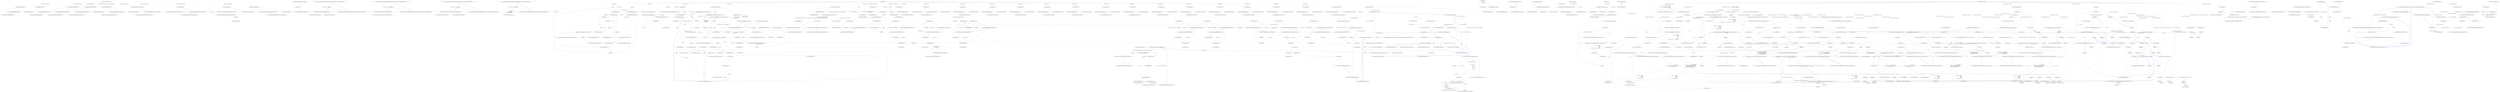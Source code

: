digraph  {
n60 [label="Nancy.Hosting.Aspnet.DefaultNancyAspNetBootstrapper", span=""];
n0 [cluster="Nancy.Hosting.Aspnet.DefaultNancyAspNetBootstrapper.GetDiagnostics()", label="Entry Nancy.Hosting.Aspnet.DefaultNancyAspNetBootstrapper.GetDiagnostics()", span="19-19"];
n1 [cluster="Nancy.Hosting.Aspnet.DefaultNancyAspNetBootstrapper.GetDiagnostics()", label="return this.ApplicationContainer.Resolve<IDiagnostics>();", span="21-21"];
n2 [cluster="Nancy.Hosting.Aspnet.DefaultNancyAspNetBootstrapper.GetDiagnostics()", label="Exit Nancy.Hosting.Aspnet.DefaultNancyAspNetBootstrapper.GetDiagnostics()", span="19-19"];
n3 [cluster="Nancy.TinyIoc.TinyIoCContainer.Resolve<ResolveType>()", label="Entry Nancy.TinyIoc.TinyIoCContainer.Resolve<ResolveType>()", span="1573-1573"];
n4 [cluster="Nancy.Hosting.Aspnet.DefaultNancyAspNetBootstrapper.GetApplicationStartupTasks()", label="Entry Nancy.Hosting.Aspnet.DefaultNancyAspNetBootstrapper.GetApplicationStartupTasks()", span="28-28"];
n5 [cluster="Nancy.Hosting.Aspnet.DefaultNancyAspNetBootstrapper.GetApplicationStartupTasks()", label="return this.ApplicationContainer.ResolveAll<IApplicationStartup>(false);", span="30-30"];
n6 [cluster="Nancy.Hosting.Aspnet.DefaultNancyAspNetBootstrapper.GetApplicationStartupTasks()", label="Exit Nancy.Hosting.Aspnet.DefaultNancyAspNetBootstrapper.GetApplicationStartupTasks()", span="28-28"];
n7 [cluster="Nancy.TinyIoc.TinyIoCContainer.ResolveAll<ResolveType>(bool)", label="Entry Nancy.TinyIoc.TinyIoCContainer.ResolveAll<ResolveType>(bool)", span="2324-2324"];
n8 [cluster="Nancy.Hosting.Aspnet.DefaultNancyAspNetBootstrapper.GetApplicationRegistrationTasks()", label="Entry Nancy.Hosting.Aspnet.DefaultNancyAspNetBootstrapper.GetApplicationRegistrationTasks()", span="37-37"];
n9 [cluster="Nancy.Hosting.Aspnet.DefaultNancyAspNetBootstrapper.GetApplicationRegistrationTasks()", label="return this.ApplicationContainer.ResolveAll<IApplicationRegistrations>(false);", span="39-39"];
n10 [cluster="Nancy.Hosting.Aspnet.DefaultNancyAspNetBootstrapper.GetApplicationRegistrationTasks()", label="Exit Nancy.Hosting.Aspnet.DefaultNancyAspNetBootstrapper.GetApplicationRegistrationTasks()", span="37-37"];
n11 [cluster="Nancy.Hosting.Aspnet.DefaultNancyAspNetBootstrapper.GetAllModules(Nancy.NancyContext)", label="Entry Nancy.Hosting.Aspnet.DefaultNancyAspNetBootstrapper.GetAllModules(Nancy.NancyContext)", span="47-47"];
n12 [cluster="Nancy.Hosting.Aspnet.DefaultNancyAspNetBootstrapper.GetAllModules(Nancy.NancyContext)", label="return this.ApplicationContainer.ResolveAll<INancyModule>(false);", span="49-49"];
n13 [cluster="Nancy.Hosting.Aspnet.DefaultNancyAspNetBootstrapper.GetAllModules(Nancy.NancyContext)", label="Exit Nancy.Hosting.Aspnet.DefaultNancyAspNetBootstrapper.GetAllModules(Nancy.NancyContext)", span="47-47"];
n14 [cluster="Nancy.Hosting.Aspnet.DefaultNancyAspNetBootstrapper.GetModule(System.Type, Nancy.NancyContext)", label="Entry Nancy.Hosting.Aspnet.DefaultNancyAspNetBootstrapper.GetModule(System.Type, Nancy.NancyContext)", span="58-58"];
n15 [cluster="Nancy.Hosting.Aspnet.DefaultNancyAspNetBootstrapper.GetModule(System.Type, Nancy.NancyContext)", label="return this.ApplicationContainer.Resolve<INancyModule>(moduleType.FullName);", span="60-60"];
n16 [cluster="Nancy.Hosting.Aspnet.DefaultNancyAspNetBootstrapper.GetModule(System.Type, Nancy.NancyContext)", label="Exit Nancy.Hosting.Aspnet.DefaultNancyAspNetBootstrapper.GetModule(System.Type, Nancy.NancyContext)", span="58-58"];
n17 [cluster="Nancy.TinyIoc.TinyIoCContainer.Resolve<ResolveType>(string)", label="Entry Nancy.TinyIoc.TinyIoCContainer.Resolve<ResolveType>(string)", span="1602-1602"];
n18 [cluster="Nancy.Hosting.Aspnet.DefaultNancyAspNetBootstrapper.InitializeRequestPipelines(Nancy.NancyContext)", label="Entry Nancy.Hosting.Aspnet.DefaultNancyAspNetBootstrapper.InitializeRequestPipelines(Nancy.NancyContext)", span="68-68"];
n19 [cluster="Nancy.Hosting.Aspnet.DefaultNancyAspNetBootstrapper.InitializeRequestPipelines(Nancy.NancyContext)", label="return base.InitializeRequestPipelines(context);", span="70-70"];
n20 [cluster="Nancy.Hosting.Aspnet.DefaultNancyAspNetBootstrapper.InitializeRequestPipelines(Nancy.NancyContext)", label="Exit Nancy.Hosting.Aspnet.DefaultNancyAspNetBootstrapper.InitializeRequestPipelines(Nancy.NancyContext)", span="68-68"];
n21 [cluster="Nancy.Bootstrapper.NancyBootstrapperBase<TContainer>.InitializeRequestPipelines(Nancy.NancyContext)", label="Entry Nancy.Bootstrapper.NancyBootstrapperBase<TContainer>.InitializeRequestPipelines(Nancy.NancyContext)", span="418-418"];
n22 [cluster="Nancy.Hosting.Aspnet.DefaultNancyAspNetBootstrapper.ConfigureApplicationContainer(Nancy.TinyIoc.TinyIoCContainer)", label="Entry Nancy.Hosting.Aspnet.DefaultNancyAspNetBootstrapper.ConfigureApplicationContainer(Nancy.TinyIoc.TinyIoCContainer)", span="78-78"];
n23 [cluster="Nancy.Hosting.Aspnet.DefaultNancyAspNetBootstrapper.ConfigureApplicationContainer(Nancy.TinyIoc.TinyIoCContainer)", label="container.AutoRegister()", span="80-80"];
n24 [cluster="Nancy.Hosting.Aspnet.DefaultNancyAspNetBootstrapper.ConfigureApplicationContainer(Nancy.TinyIoc.TinyIoCContainer)", label="container.Register<INancyModuleCatalog>(this)", span="81-81"];
n26 [cluster="Nancy.TinyIoc.TinyIoCContainer.AutoRegister()", label="Entry Nancy.TinyIoc.TinyIoCContainer.AutoRegister()", span="1029-1029"];
n25 [cluster="Nancy.Hosting.Aspnet.DefaultNancyAspNetBootstrapper.ConfigureApplicationContainer(Nancy.TinyIoc.TinyIoCContainer)", label="Exit Nancy.Hosting.Aspnet.DefaultNancyAspNetBootstrapper.ConfigureApplicationContainer(Nancy.TinyIoc.TinyIoCContainer)", span="78-78"];
n27 [cluster="Nancy.TinyIoc.TinyIoCContainer.Register<RegisterType>(RegisterType)", label="Entry Nancy.TinyIoc.TinyIoCContainer.Register<RegisterType>(RegisterType)", span="1307-1307"];
n28 [cluster="Nancy.Hosting.Aspnet.DefaultNancyAspNetBootstrapper.GetEngineInternal()", label="Entry Nancy.Hosting.Aspnet.DefaultNancyAspNetBootstrapper.GetEngineInternal()", span="88-88"];
n29 [cluster="Nancy.Hosting.Aspnet.DefaultNancyAspNetBootstrapper.GetEngineInternal()", label="return this.ApplicationContainer.Resolve<INancyEngine>();", span="90-90"];
n30 [cluster="Nancy.Hosting.Aspnet.DefaultNancyAspNetBootstrapper.GetEngineInternal()", label="Exit Nancy.Hosting.Aspnet.DefaultNancyAspNetBootstrapper.GetEngineInternal()", span="88-88"];
n31 [cluster="Nancy.Hosting.Aspnet.DefaultNancyAspNetBootstrapper.GetApplicationContainer()", label="Entry Nancy.Hosting.Aspnet.DefaultNancyAspNetBootstrapper.GetApplicationContainer()", span="97-97"];
n32 [cluster="Nancy.Hosting.Aspnet.DefaultNancyAspNetBootstrapper.GetApplicationContainer()", label="return new TinyIoCContainer();", span="99-99"];
n33 [cluster="Nancy.Hosting.Aspnet.DefaultNancyAspNetBootstrapper.GetApplicationContainer()", label="Exit Nancy.Hosting.Aspnet.DefaultNancyAspNetBootstrapper.GetApplicationContainer()", span="97-97"];
n34 [cluster="Nancy.TinyIoc.TinyIoCContainer.TinyIoCContainer()", label="Entry Nancy.TinyIoc.TinyIoCContainer.TinyIoCContainer()", span="3040-3040"];
n35 [cluster="Nancy.Hosting.Aspnet.DefaultNancyAspNetBootstrapper.RegisterBootstrapperTypes(Nancy.TinyIoc.TinyIoCContainer)", label="Entry Nancy.Hosting.Aspnet.DefaultNancyAspNetBootstrapper.RegisterBootstrapperTypes(Nancy.TinyIoc.TinyIoCContainer)", span="108-108"];
n36 [cluster="Nancy.Hosting.Aspnet.DefaultNancyAspNetBootstrapper.RegisterBootstrapperTypes(Nancy.TinyIoc.TinyIoCContainer)", label="applicationContainer.Register<INancyModuleCatalog>(this)", span="110-110"];
n37 [cluster="Nancy.Hosting.Aspnet.DefaultNancyAspNetBootstrapper.RegisterBootstrapperTypes(Nancy.TinyIoc.TinyIoCContainer)", label="Exit Nancy.Hosting.Aspnet.DefaultNancyAspNetBootstrapper.RegisterBootstrapperTypes(Nancy.TinyIoc.TinyIoCContainer)", span="108-108"];
n38 [cluster="Nancy.Hosting.Aspnet.DefaultNancyAspNetBootstrapper.RegisterTypes(Nancy.TinyIoc.TinyIoCContainer, System.Collections.Generic.IEnumerable<Nancy.Bootstrapper.TypeRegistration>)", label="Entry Nancy.Hosting.Aspnet.DefaultNancyAspNetBootstrapper.RegisterTypes(Nancy.TinyIoc.TinyIoCContainer, System.Collections.Generic.IEnumerable<Nancy.Bootstrapper.TypeRegistration>)", span="118-118"];
n39 [cluster="Nancy.Hosting.Aspnet.DefaultNancyAspNetBootstrapper.RegisterTypes(Nancy.TinyIoc.TinyIoCContainer, System.Collections.Generic.IEnumerable<Nancy.Bootstrapper.TypeRegistration>)", label=typeRegistrations, span="120-120"];
n40 [cluster="Nancy.Hosting.Aspnet.DefaultNancyAspNetBootstrapper.RegisterTypes(Nancy.TinyIoc.TinyIoCContainer, System.Collections.Generic.IEnumerable<Nancy.Bootstrapper.TypeRegistration>)", label="container.Register(typeRegistration.RegistrationType, typeRegistration.ImplementationType).AsSingleton()", span="122-122"];
n41 [cluster="Nancy.Hosting.Aspnet.DefaultNancyAspNetBootstrapper.RegisterTypes(Nancy.TinyIoc.TinyIoCContainer, System.Collections.Generic.IEnumerable<Nancy.Bootstrapper.TypeRegistration>)", label="Exit Nancy.Hosting.Aspnet.DefaultNancyAspNetBootstrapper.RegisterTypes(Nancy.TinyIoc.TinyIoCContainer, System.Collections.Generic.IEnumerable<Nancy.Bootstrapper.TypeRegistration>)", span="118-118"];
n42 [cluster="Nancy.TinyIoc.TinyIoCContainer.Register(System.Type, System.Type)", label="Entry Nancy.TinyIoc.TinyIoCContainer.Register(System.Type, System.Type)", span="1163-1163"];
n43 [cluster="Nancy.TinyIoc.TinyIoCContainer.RegisterOptions.AsSingleton()", label="Entry Nancy.TinyIoc.TinyIoCContainer.RegisterOptions.AsSingleton()", span="854-854"];
n44 [cluster="Nancy.Hosting.Aspnet.DefaultNancyAspNetBootstrapper.RegisterCollectionTypes(Nancy.TinyIoc.TinyIoCContainer, System.Collections.Generic.IEnumerable<Nancy.Bootstrapper.CollectionTypeRegistration>)", label="Entry Nancy.Hosting.Aspnet.DefaultNancyAspNetBootstrapper.RegisterCollectionTypes(Nancy.TinyIoc.TinyIoCContainer, System.Collections.Generic.IEnumerable<Nancy.Bootstrapper.CollectionTypeRegistration>)", span="132-132"];
n45 [cluster="Nancy.Hosting.Aspnet.DefaultNancyAspNetBootstrapper.RegisterCollectionTypes(Nancy.TinyIoc.TinyIoCContainer, System.Collections.Generic.IEnumerable<Nancy.Bootstrapper.CollectionTypeRegistration>)", label=collectionTypeRegistrationsn, span="134-134"];
n46 [cluster="Nancy.Hosting.Aspnet.DefaultNancyAspNetBootstrapper.RegisterCollectionTypes(Nancy.TinyIoc.TinyIoCContainer, System.Collections.Generic.IEnumerable<Nancy.Bootstrapper.CollectionTypeRegistration>)", label="container.RegisterMultiple(collectionTypeRegistration.RegistrationType, collectionTypeRegistration.ImplementationTypes)", span="136-136"];
n47 [cluster="Nancy.Hosting.Aspnet.DefaultNancyAspNetBootstrapper.RegisterCollectionTypes(Nancy.TinyIoc.TinyIoCContainer, System.Collections.Generic.IEnumerable<Nancy.Bootstrapper.CollectionTypeRegistration>)", label="Exit Nancy.Hosting.Aspnet.DefaultNancyAspNetBootstrapper.RegisterCollectionTypes(Nancy.TinyIoc.TinyIoCContainer, System.Collections.Generic.IEnumerable<Nancy.Bootstrapper.CollectionTypeRegistration>)", span="132-132"];
n48 [cluster="Nancy.TinyIoc.TinyIoCContainer.RegisterMultiple(System.Type, System.Collections.Generic.IEnumerable<System.Type>)", label="Entry Nancy.TinyIoc.TinyIoCContainer.RegisterMultiple(System.Type, System.Collections.Generic.IEnumerable<System.Type>)", span="1411-1411"];
n49 [cluster="Nancy.Hosting.Aspnet.DefaultNancyAspNetBootstrapper.RegisterModules(Nancy.TinyIoc.TinyIoCContainer, System.Collections.Generic.IEnumerable<Nancy.Bootstrapper.ModuleRegistration>)", label="Entry Nancy.Hosting.Aspnet.DefaultNancyAspNetBootstrapper.RegisterModules(Nancy.TinyIoc.TinyIoCContainer, System.Collections.Generic.IEnumerable<Nancy.Bootstrapper.ModuleRegistration>)", span="145-145"];
n50 [cluster="Nancy.Hosting.Aspnet.DefaultNancyAspNetBootstrapper.RegisterModules(Nancy.TinyIoc.TinyIoCContainer, System.Collections.Generic.IEnumerable<Nancy.Bootstrapper.ModuleRegistration>)", label=moduleRegistrationTypes, span="147-147"];
n51 [cluster="Nancy.Hosting.Aspnet.DefaultNancyAspNetBootstrapper.RegisterModules(Nancy.TinyIoc.TinyIoCContainer, System.Collections.Generic.IEnumerable<Nancy.Bootstrapper.ModuleRegistration>)", label="container.Register(typeof(INancyModule), registrationType.ModuleType, registrationType.ModuleType.FullName).AsPerRequestSingleton()", span="149-149"];
n52 [cluster="Nancy.Hosting.Aspnet.DefaultNancyAspNetBootstrapper.RegisterModules(Nancy.TinyIoc.TinyIoCContainer, System.Collections.Generic.IEnumerable<Nancy.Bootstrapper.ModuleRegistration>)", label="Exit Nancy.Hosting.Aspnet.DefaultNancyAspNetBootstrapper.RegisterModules(Nancy.TinyIoc.TinyIoCContainer, System.Collections.Generic.IEnumerable<Nancy.Bootstrapper.ModuleRegistration>)", span="145-145"];
n53 [cluster="Nancy.TinyIoc.TinyIoCContainer.Register(System.Type, System.Type, string)", label="Entry Nancy.TinyIoc.TinyIoCContainer.Register(System.Type, System.Type, string)", span="1175-1175"];
n54 [cluster="Nancy.TinyIoc.TinyIoCContainer.RegisterOptions.AsPerRequestSingleton()", label="Entry Nancy.TinyIoc.TinyIoCContainer.RegisterOptions.AsPerRequestSingleton()", span="33-33"];
n55 [cluster="Nancy.Hosting.Aspnet.DefaultNancyAspNetBootstrapper.RegisterInstances(Nancy.TinyIoc.TinyIoCContainer, System.Collections.Generic.IEnumerable<Nancy.Bootstrapper.InstanceRegistration>)", label="Entry Nancy.Hosting.Aspnet.DefaultNancyAspNetBootstrapper.RegisterInstances(Nancy.TinyIoc.TinyIoCContainer, System.Collections.Generic.IEnumerable<Nancy.Bootstrapper.InstanceRegistration>)", span="158-158"];
n56 [cluster="Nancy.Hosting.Aspnet.DefaultNancyAspNetBootstrapper.RegisterInstances(Nancy.TinyIoc.TinyIoCContainer, System.Collections.Generic.IEnumerable<Nancy.Bootstrapper.InstanceRegistration>)", label=instanceRegistrations, span="160-160"];
n57 [cluster="Nancy.Hosting.Aspnet.DefaultNancyAspNetBootstrapper.RegisterInstances(Nancy.TinyIoc.TinyIoCContainer, System.Collections.Generic.IEnumerable<Nancy.Bootstrapper.InstanceRegistration>)", label="container.Register(\r\n                    instanceRegistration.RegistrationType,\r\n                    instanceRegistration.Implementation)", span="162-164"];
n58 [cluster="Nancy.Hosting.Aspnet.DefaultNancyAspNetBootstrapper.RegisterInstances(Nancy.TinyIoc.TinyIoCContainer, System.Collections.Generic.IEnumerable<Nancy.Bootstrapper.InstanceRegistration>)", label="Exit Nancy.Hosting.Aspnet.DefaultNancyAspNetBootstrapper.RegisterInstances(Nancy.TinyIoc.TinyIoCContainer, System.Collections.Generic.IEnumerable<Nancy.Bootstrapper.InstanceRegistration>)", span="158-158"];
n59 [cluster="Nancy.TinyIoc.TinyIoCContainer.Register(System.Type, object)", label="Entry Nancy.TinyIoc.TinyIoCContainer.Register(System.Type, object)", span="1186-1186"];
d5 [cluster="Nancy.DynamicDictionaryValue.Default<T>(T)", color=green, community=0, label="0: return (T)value;", span="52-52"];
d251 [label="Nancy.DynamicDictionaryValue", span=""];
d4 [cluster="Nancy.DynamicDictionaryValue.Default<T>(T)", label="this.HasValue", span="48-48"];
d10 [cluster="Nancy.DynamicDictionaryValue.Default<T>(T)", label="Exit Nancy.DynamicDictionaryValue.Default<T>(T)", span="46-46"];
d1 [cluster="Nancy.DynamicDictionaryValue.DynamicDictionaryValue(object)", label="this.value = value", span="19-19"];
d6 [cluster="Nancy.DynamicDictionaryValue.Default<T>(T)", label="var typeName = value.GetType().Name", span="56-56"];
d15 [cluster="Nancy.DynamicDictionaryValue.TryParse<T>(T)", label="this.HasValue", span="75-75"];
d16 [cluster="Nancy.DynamicDictionaryValue.TryParse<T>(T)", label="value.GetType().IsAssignableFrom(typeof(T))", span="77-77"];
d17 [cluster="Nancy.DynamicDictionaryValue.TryParse<T>(T)", label="return (T)value;", span="79-79"];
d19 [cluster="Nancy.DynamicDictionaryValue.TryParse<T>(T)", label="var stringValue = value as string", span="84-84"];
d28 [cluster="Nancy.DynamicDictionaryValue.TryParse<T>(T)", label="return (T)Convert.ChangeType(value, TypeCode.String, CultureInfo.InvariantCulture);", span="102-102"];
d48 [cluster="Nancy.DynamicDictionaryValue.Equals(Nancy.DynamicDictionaryValue)", label="return ReferenceEquals(this, compareValue) || Equals(compareValue.value, this.value);", span="137-137"];
d55 [cluster="Nancy.DynamicDictionaryValue.Equals(object)", label="ReferenceEquals(this, compareValue)", span="152-152"];
d57 [cluster="Nancy.DynamicDictionaryValue.Equals(object)", label="return compareValue.GetType() == typeof(DynamicDictionaryValue) && this.Equals((DynamicDictionaryValue)compareValue);", span="157-157"];
d60 [cluster="Nancy.DynamicDictionaryValue.GetHashCode()", label="return (this.value != null ? this.value.GetHashCode() : 0);", span="166-166"];
d69 [cluster="Nancy.DynamicDictionaryValue.TryBinaryOperation(System.Dynamic.BinaryOperationBinder, object, out object)", label="!TryConvert((ConvertBinder)convert, out resultOfCast)", span="187-187"];
d77 [cluster="Nancy.DynamicDictionaryValue.TryConvert(System.Dynamic.ConvertBinder, out object)", label="value == null", span="208-208"];
d81 [cluster="Nancy.DynamicDictionaryValue.TryConvert(System.Dynamic.ConvertBinder, out object)", label="result = Convert.ToString(value)", span="216-216"];
d85 [cluster="Nancy.DynamicDictionaryValue.TryConvert(System.Dynamic.ConvertBinder, out object)", label="Guid.TryParse(Convert.ToString(value), out guid)", span="223-223"];
d90 [cluster="Nancy.DynamicDictionaryValue.TryConvert(System.Dynamic.ConvertBinder, out object)", label="TimeSpan.TryParse(Convert.ToString(value), out timespan)", span="232-232"];
d98 [cluster="Nancy.DynamicDictionaryValue.TryConvert(System.Dynamic.ConvertBinder, out object)", label="result = Convert.ChangeType(value, typeCode)", span="252-252"];
d100 [cluster="Nancy.DynamicDictionaryValue.TryConvert(System.Dynamic.ConvertBinder, out object)", label="return base.TryConvert(binder, out result);", span="256-256"];
d111 [cluster="Nancy.DynamicDictionaryValue.ToString()", label="return this.value == null ? base.ToString() : Convert.ToString(this.value);", span="261-261"];
d183 [cluster="Nancy.DynamicDictionaryValue.GetTypeCode()", label="value == null", span="383-383"];
d185 [cluster="Nancy.DynamicDictionaryValue.GetTypeCode()", label="return Type.GetTypeCode(value.GetType());", span="384-384"];
d188 [cluster="Nancy.DynamicDictionaryValue.ToBoolean(System.IFormatProvider)", label="return Convert.ToBoolean(value, provider);", span="396-396"];
d192 [cluster="Nancy.DynamicDictionaryValue.ToChar(System.IFormatProvider)", label="return Convert.ToChar(value, provider);", span="408-408"];
d196 [cluster="Nancy.DynamicDictionaryValue.ToSByte(System.IFormatProvider)", label="return Convert.ToSByte(value, provider);", span="420-420"];
d200 [cluster="Nancy.DynamicDictionaryValue.ToByte(System.IFormatProvider)", label="return Convert.ToByte(value, provider);", span="432-432"];
d204 [cluster="Nancy.DynamicDictionaryValue.ToInt16(System.IFormatProvider)", label="return Convert.ToInt16(value, provider);", span="444-444"];
d208 [cluster="Nancy.DynamicDictionaryValue.ToUInt16(System.IFormatProvider)", label="return Convert.ToUInt16(value, provider);", span="456-456"];
d212 [cluster="Nancy.DynamicDictionaryValue.ToInt32(System.IFormatProvider)", label="return Convert.ToInt32(value, provider);", span="468-468"];
d216 [cluster="Nancy.DynamicDictionaryValue.ToUInt32(System.IFormatProvider)", label="return Convert.ToUInt32(value, provider);", span="480-480"];
d220 [cluster="Nancy.DynamicDictionaryValue.ToInt64(System.IFormatProvider)", label="return Convert.ToInt64(value, provider);", span="492-492"];
d224 [cluster="Nancy.DynamicDictionaryValue.ToUInt64(System.IFormatProvider)", label="return Convert.ToUInt64(value, provider);", span="504-504"];
d228 [cluster="Nancy.DynamicDictionaryValue.ToSingle(System.IFormatProvider)", label="return Convert.ToSingle(value, provider);", span="516-516"];
d232 [cluster="Nancy.DynamicDictionaryValue.ToDouble(System.IFormatProvider)", label="return Convert.ToDouble(value, provider);", span="528-528"];
d236 [cluster="Nancy.DynamicDictionaryValue.ToDecimal(System.IFormatProvider)", label="return Convert.ToDecimal(value, provider);", span="540-540"];
d240 [cluster="Nancy.DynamicDictionaryValue.ToDateTime(System.IFormatProvider)", label="return Convert.ToDateTime(value, provider);", span="552-552"];
d244 [cluster="Nancy.DynamicDictionaryValue.ToString(System.IFormatProvider)", label="return Convert.ToString(value, provider);", span="564-564"];
d248 [cluster="Nancy.DynamicDictionaryValue.ToType(System.Type, System.IFormatProvider)", label="return Convert.ChangeType(value, conversionType, provider);", span="576-576"];
d3 [cluster="Nancy.DynamicDictionaryValue.Default<T>(T)", label="Entry Nancy.DynamicDictionaryValue.Default<T>(T)", span="46-46"];
d9 [cluster="Nancy.DynamicDictionaryValue.Default<T>(T)", label="return defaultValue;", span="64-64"];
d8 [cluster="Nancy.DynamicDictionaryValue.Default<T>(T)", label="throw new InvalidCastException(message);", span="60-60"];
d0 [cluster="Nancy.DynamicDictionaryValue.DynamicDictionaryValue(object)", label="Entry Nancy.DynamicDictionaryValue.DynamicDictionaryValue(object)", span="17-17"];
d2 [cluster="Nancy.DynamicDictionaryValue.DynamicDictionaryValue(object)", label="Exit Nancy.DynamicDictionaryValue.DynamicDictionaryValue(object)", span="17-17"];
d7 [cluster="Nancy.DynamicDictionaryValue.Default<T>(T)", label="var message = string.Format(''Cannot convert value of type '{0}' to type '{1}''',\r\n                                                typeName, typeof(T).Name)", span="57-58"];
d11 [cluster="object.GetType()", label="Entry object.GetType()", span="0-0"];
d14 [cluster="Nancy.DynamicDictionaryValue.TryParse<T>(T)", label="Entry Nancy.DynamicDictionaryValue.TryParse<T>(T)", span="73-73"];
d29 [cluster="Nancy.DynamicDictionaryValue.TryParse<T>(T)", label="return defaultValue;", span="106-106"];
d18 [cluster="Nancy.DynamicDictionaryValue.TryParse<T>(T)", label="var TType = typeof (T)", span="82-82"];
d31 [cluster="System.Type.IsAssignableFrom(System.Type)", label="Entry System.Type.IsAssignableFrom(System.Type)", span="0-0"];
d30 [cluster="Nancy.DynamicDictionaryValue.TryParse<T>(T)", label="Exit Nancy.DynamicDictionaryValue.TryParse<T>(T)", span="73-73"];
d20 [cluster="Nancy.DynamicDictionaryValue.TryParse<T>(T)", label="TType == typeof (DateTime)", span="85-85"];
d22 [cluster="Nancy.DynamicDictionaryValue.TryParse<T>(T)", label="DateTime.TryParse(stringValue, CultureInfo.InvariantCulture, DateTimeStyles.None, out result)", span="89-89"];
d24 [cluster="Nancy.DynamicDictionaryValue.TryParse<T>(T)", label="stringValue != null", span="94-94"];
d26 [cluster="Nancy.DynamicDictionaryValue.TryParse<T>(T)", label="return (T)converter.ConvertFromInvariantString(stringValue);", span="98-98"];
d27 [cluster="Nancy.DynamicDictionaryValue.TryParse<T>(T)", label="TType == typeof (string)", span="100-100"];
d35 [cluster="System.Convert.ChangeType(object, System.TypeCode, System.IFormatProvider)", label="Entry System.Convert.ChangeType(object, System.TypeCode, System.IFormatProvider)", span="0-0"];
d45 [cluster="Nancy.DynamicDictionaryValue.Equals(Nancy.DynamicDictionaryValue)", label="Entry Nancy.DynamicDictionaryValue.Equals(Nancy.DynamicDictionaryValue)", span="130-130"];
d46 [cluster="Nancy.DynamicDictionaryValue.Equals(Nancy.DynamicDictionaryValue)", label="ReferenceEquals(null, compareValue)", span="132-132"];
d49 [cluster="Nancy.DynamicDictionaryValue.Equals(Nancy.DynamicDictionaryValue)", label="Exit Nancy.DynamicDictionaryValue.Equals(Nancy.DynamicDictionaryValue)", span="130-130"];
d50 [cluster="object.ReferenceEquals(object, object)", label="Entry object.ReferenceEquals(object, object)", span="0-0"];
d51 [cluster="object.Equals(object, object)", label="Entry object.Equals(object, object)", span="0-0"];
d52 [cluster="Nancy.DynamicDictionaryValue.Equals(object)", label="Entry Nancy.DynamicDictionaryValue.Equals(object)", span="145-145"];
d53 [cluster="Nancy.DynamicDictionaryValue.Equals(object)", label="ReferenceEquals(null, compareValue)", span="147-147"];
d56 [cluster="Nancy.DynamicDictionaryValue.Equals(object)", label="return true;", span="154-154"];
d58 [cluster="Nancy.DynamicDictionaryValue.Equals(object)", label="Exit Nancy.DynamicDictionaryValue.Equals(object)", span="145-145"];
d59 [cluster="Nancy.DynamicDictionaryValue.GetHashCode()", label="Entry Nancy.DynamicDictionaryValue.GetHashCode()", span="164-164"];
d61 [cluster="Nancy.DynamicDictionaryValue.GetHashCode()", label="Exit Nancy.DynamicDictionaryValue.GetHashCode()", span="164-164"];
d62 [cluster="object.GetHashCode()", label="Entry object.GetHashCode()", span="0-0"];
d68 [cluster="Nancy.DynamicDictionaryValue.TryBinaryOperation(System.Dynamic.BinaryOperationBinder, object, out object)", label="var convert =\r\n                Binder.Convert(CSharpBinderFlags.None, arg.GetType(), typeof(DynamicDictionaryValue))", span="184-185"];
d70 [cluster="Nancy.DynamicDictionaryValue.TryBinaryOperation(System.Dynamic.BinaryOperationBinder, object, out object)", label="return false;", span="189-189"];
d71 [cluster="Nancy.DynamicDictionaryValue.TryBinaryOperation(System.Dynamic.BinaryOperationBinder, object, out object)", label="result = (resultOfCast == null) ? \r\n                Equals(arg, resultOfCast) :\r\n                resultOfCast.Equals(arg)", span="192-194"];
d75 [cluster="Nancy.DynamicDictionaryValue.TryConvert(System.Dynamic.ConvertBinder, out object)", label="Entry Nancy.DynamicDictionaryValue.TryConvert(System.Dynamic.ConvertBinder, out object)", span="204-204"];
d76 [cluster="Nancy.DynamicDictionaryValue.TryConvert(System.Dynamic.ConvertBinder, out object)", label="result = null", span="206-206"];
d78 [cluster="Nancy.DynamicDictionaryValue.TryConvert(System.Dynamic.ConvertBinder, out object)", label="return true;", span="210-210"];
d79 [cluster="Nancy.DynamicDictionaryValue.TryConvert(System.Dynamic.ConvertBinder, out object)", label="var binderType = binder.Type", span="213-213"];
d80 [cluster="Nancy.DynamicDictionaryValue.TryConvert(System.Dynamic.ConvertBinder, out object)", label="binderType == typeof(String)", span="214-214"];
d82 [cluster="Nancy.DynamicDictionaryValue.TryConvert(System.Dynamic.ConvertBinder, out object)", label="return true;", span="217-217"];
d102 [cluster="System.Convert.ToString(object)", label="Entry System.Convert.ToString(object)", span="0-0"];
d84 [cluster="Nancy.DynamicDictionaryValue.TryConvert(System.Dynamic.ConvertBinder, out object)", label="Guid guid", span="222-222"];
d86 [cluster="Nancy.DynamicDictionaryValue.TryConvert(System.Dynamic.ConvertBinder, out object)", label="result = guid", span="225-225"];
d103 [cluster="System.Guid.TryParse(string, out System.Guid)", label="Entry System.Guid.TryParse(string, out System.Guid)", span="0-0"];
d89 [cluster="Nancy.DynamicDictionaryValue.TryConvert(System.Dynamic.ConvertBinder, out object)", label="TimeSpan timespan", span="231-231"];
d91 [cluster="Nancy.DynamicDictionaryValue.TryConvert(System.Dynamic.ConvertBinder, out object)", label="result = timespan", span="234-234"];
d104 [cluster="System.TimeSpan.TryParse(string, out System.TimeSpan)", label="Entry System.TimeSpan.TryParse(string, out System.TimeSpan)", span="0-0"];
d95 [cluster="Nancy.DynamicDictionaryValue.TryConvert(System.Dynamic.ConvertBinder, out object)", label="var typeCode = Type.GetTypeCode(binderType)", span="245-245"];
d96 [cluster="Nancy.DynamicDictionaryValue.TryConvert(System.Dynamic.ConvertBinder, out object)", label="typeCode == TypeCode.Object", span="247-247"];
d99 [cluster="Nancy.DynamicDictionaryValue.TryConvert(System.Dynamic.ConvertBinder, out object)", label="return true;", span="254-254"];
d108 [cluster="System.Convert.ChangeType(object, System.TypeCode)", label="Entry System.Convert.ChangeType(object, System.TypeCode)", span="0-0"];
d101 [cluster="Nancy.DynamicDictionaryValue.TryConvert(System.Dynamic.ConvertBinder, out object)", label="Exit Nancy.DynamicDictionaryValue.TryConvert(System.Dynamic.ConvertBinder, out object)", span="204-204"];
d109 [cluster="System.Dynamic.DynamicObject.TryConvert(System.Dynamic.ConvertBinder, out object)", label="Entry System.Dynamic.DynamicObject.TryConvert(System.Dynamic.ConvertBinder, out object)", span="0-0"];
d110 [cluster="Nancy.DynamicDictionaryValue.ToString()", label="Entry Nancy.DynamicDictionaryValue.ToString()", span="259-259"];
d112 [cluster="Nancy.DynamicDictionaryValue.ToString()", label="Exit Nancy.DynamicDictionaryValue.ToString()", span="259-259"];
d113 [cluster="object.ToString()", label="Entry object.ToString()", span="0-0"];
d182 [cluster="Nancy.DynamicDictionaryValue.GetTypeCode()", label="Entry Nancy.DynamicDictionaryValue.GetTypeCode()", span="381-381"];
d184 [cluster="Nancy.DynamicDictionaryValue.GetTypeCode()", label="return TypeCode.Empty;", span="383-383"];
d186 [cluster="Nancy.DynamicDictionaryValue.GetTypeCode()", label="Exit Nancy.DynamicDictionaryValue.GetTypeCode()", span="381-381"];
d107 [cluster="System.Type.GetTypeCode(System.Type)", label="Entry System.Type.GetTypeCode(System.Type)", span="0-0"];
d187 [cluster="Nancy.DynamicDictionaryValue.ToBoolean(System.IFormatProvider)", label="Entry Nancy.DynamicDictionaryValue.ToBoolean(System.IFormatProvider)", span="394-394"];
d189 [cluster="Nancy.DynamicDictionaryValue.ToBoolean(System.IFormatProvider)", label="Exit Nancy.DynamicDictionaryValue.ToBoolean(System.IFormatProvider)", span="394-394"];
d190 [cluster="System.Convert.ToBoolean(object, System.IFormatProvider)", label="Entry System.Convert.ToBoolean(object, System.IFormatProvider)", span="0-0"];
d191 [cluster="Nancy.DynamicDictionaryValue.ToChar(System.IFormatProvider)", label="Entry Nancy.DynamicDictionaryValue.ToChar(System.IFormatProvider)", span="406-406"];
d193 [cluster="Nancy.DynamicDictionaryValue.ToChar(System.IFormatProvider)", label="Exit Nancy.DynamicDictionaryValue.ToChar(System.IFormatProvider)", span="406-406"];
d194 [cluster="System.Convert.ToChar(object, System.IFormatProvider)", label="Entry System.Convert.ToChar(object, System.IFormatProvider)", span="0-0"];
d195 [cluster="Nancy.DynamicDictionaryValue.ToSByte(System.IFormatProvider)", label="Entry Nancy.DynamicDictionaryValue.ToSByte(System.IFormatProvider)", span="418-418"];
d197 [cluster="Nancy.DynamicDictionaryValue.ToSByte(System.IFormatProvider)", label="Exit Nancy.DynamicDictionaryValue.ToSByte(System.IFormatProvider)", span="418-418"];
d198 [cluster="System.Convert.ToSByte(object, System.IFormatProvider)", label="Entry System.Convert.ToSByte(object, System.IFormatProvider)", span="0-0"];
d199 [cluster="Nancy.DynamicDictionaryValue.ToByte(System.IFormatProvider)", label="Entry Nancy.DynamicDictionaryValue.ToByte(System.IFormatProvider)", span="430-430"];
d201 [cluster="Nancy.DynamicDictionaryValue.ToByte(System.IFormatProvider)", label="Exit Nancy.DynamicDictionaryValue.ToByte(System.IFormatProvider)", span="430-430"];
d202 [cluster="System.Convert.ToByte(object, System.IFormatProvider)", label="Entry System.Convert.ToByte(object, System.IFormatProvider)", span="0-0"];
d203 [cluster="Nancy.DynamicDictionaryValue.ToInt16(System.IFormatProvider)", label="Entry Nancy.DynamicDictionaryValue.ToInt16(System.IFormatProvider)", span="442-442"];
d205 [cluster="Nancy.DynamicDictionaryValue.ToInt16(System.IFormatProvider)", label="Exit Nancy.DynamicDictionaryValue.ToInt16(System.IFormatProvider)", span="442-442"];
d206 [cluster="System.Convert.ToInt16(object, System.IFormatProvider)", label="Entry System.Convert.ToInt16(object, System.IFormatProvider)", span="0-0"];
d207 [cluster="Nancy.DynamicDictionaryValue.ToUInt16(System.IFormatProvider)", label="Entry Nancy.DynamicDictionaryValue.ToUInt16(System.IFormatProvider)", span="454-454"];
d209 [cluster="Nancy.DynamicDictionaryValue.ToUInt16(System.IFormatProvider)", label="Exit Nancy.DynamicDictionaryValue.ToUInt16(System.IFormatProvider)", span="454-454"];
d210 [cluster="System.Convert.ToUInt16(object, System.IFormatProvider)", label="Entry System.Convert.ToUInt16(object, System.IFormatProvider)", span="0-0"];
d211 [cluster="Nancy.DynamicDictionaryValue.ToInt32(System.IFormatProvider)", label="Entry Nancy.DynamicDictionaryValue.ToInt32(System.IFormatProvider)", span="466-466"];
d213 [cluster="Nancy.DynamicDictionaryValue.ToInt32(System.IFormatProvider)", label="Exit Nancy.DynamicDictionaryValue.ToInt32(System.IFormatProvider)", span="466-466"];
d214 [cluster="System.Convert.ToInt32(object, System.IFormatProvider)", label="Entry System.Convert.ToInt32(object, System.IFormatProvider)", span="0-0"];
d215 [cluster="Nancy.DynamicDictionaryValue.ToUInt32(System.IFormatProvider)", label="Entry Nancy.DynamicDictionaryValue.ToUInt32(System.IFormatProvider)", span="478-478"];
d217 [cluster="Nancy.DynamicDictionaryValue.ToUInt32(System.IFormatProvider)", label="Exit Nancy.DynamicDictionaryValue.ToUInt32(System.IFormatProvider)", span="478-478"];
d218 [cluster="System.Convert.ToUInt32(object, System.IFormatProvider)", label="Entry System.Convert.ToUInt32(object, System.IFormatProvider)", span="0-0"];
d219 [cluster="Nancy.DynamicDictionaryValue.ToInt64(System.IFormatProvider)", label="Entry Nancy.DynamicDictionaryValue.ToInt64(System.IFormatProvider)", span="490-490"];
d221 [cluster="Nancy.DynamicDictionaryValue.ToInt64(System.IFormatProvider)", label="Exit Nancy.DynamicDictionaryValue.ToInt64(System.IFormatProvider)", span="490-490"];
d222 [cluster="System.Convert.ToInt64(object, System.IFormatProvider)", label="Entry System.Convert.ToInt64(object, System.IFormatProvider)", span="0-0"];
d223 [cluster="Nancy.DynamicDictionaryValue.ToUInt64(System.IFormatProvider)", label="Entry Nancy.DynamicDictionaryValue.ToUInt64(System.IFormatProvider)", span="502-502"];
d225 [cluster="Nancy.DynamicDictionaryValue.ToUInt64(System.IFormatProvider)", label="Exit Nancy.DynamicDictionaryValue.ToUInt64(System.IFormatProvider)", span="502-502"];
d226 [cluster="System.Convert.ToUInt64(object, System.IFormatProvider)", label="Entry System.Convert.ToUInt64(object, System.IFormatProvider)", span="0-0"];
d227 [cluster="Nancy.DynamicDictionaryValue.ToSingle(System.IFormatProvider)", label="Entry Nancy.DynamicDictionaryValue.ToSingle(System.IFormatProvider)", span="514-514"];
d229 [cluster="Nancy.DynamicDictionaryValue.ToSingle(System.IFormatProvider)", label="Exit Nancy.DynamicDictionaryValue.ToSingle(System.IFormatProvider)", span="514-514"];
d230 [cluster="System.Convert.ToSingle(object, System.IFormatProvider)", label="Entry System.Convert.ToSingle(object, System.IFormatProvider)", span="0-0"];
d231 [cluster="Nancy.DynamicDictionaryValue.ToDouble(System.IFormatProvider)", label="Entry Nancy.DynamicDictionaryValue.ToDouble(System.IFormatProvider)", span="526-526"];
d233 [cluster="Nancy.DynamicDictionaryValue.ToDouble(System.IFormatProvider)", label="Exit Nancy.DynamicDictionaryValue.ToDouble(System.IFormatProvider)", span="526-526"];
d234 [cluster="System.Convert.ToDouble(object, System.IFormatProvider)", label="Entry System.Convert.ToDouble(object, System.IFormatProvider)", span="0-0"];
d235 [cluster="Nancy.DynamicDictionaryValue.ToDecimal(System.IFormatProvider)", label="Entry Nancy.DynamicDictionaryValue.ToDecimal(System.IFormatProvider)", span="538-538"];
d237 [cluster="Nancy.DynamicDictionaryValue.ToDecimal(System.IFormatProvider)", label="Exit Nancy.DynamicDictionaryValue.ToDecimal(System.IFormatProvider)", span="538-538"];
d238 [cluster="System.Convert.ToDecimal(object, System.IFormatProvider)", label="Entry System.Convert.ToDecimal(object, System.IFormatProvider)", span="0-0"];
d239 [cluster="Nancy.DynamicDictionaryValue.ToDateTime(System.IFormatProvider)", label="Entry Nancy.DynamicDictionaryValue.ToDateTime(System.IFormatProvider)", span="550-550"];
d241 [cluster="Nancy.DynamicDictionaryValue.ToDateTime(System.IFormatProvider)", label="Exit Nancy.DynamicDictionaryValue.ToDateTime(System.IFormatProvider)", span="550-550"];
d242 [cluster="System.Convert.ToDateTime(object, System.IFormatProvider)", label="Entry System.Convert.ToDateTime(object, System.IFormatProvider)", span="0-0"];
d243 [cluster="Nancy.DynamicDictionaryValue.ToString(System.IFormatProvider)", label="Entry Nancy.DynamicDictionaryValue.ToString(System.IFormatProvider)", span="562-562"];
d245 [cluster="Nancy.DynamicDictionaryValue.ToString(System.IFormatProvider)", label="Exit Nancy.DynamicDictionaryValue.ToString(System.IFormatProvider)", span="562-562"];
d246 [cluster="System.Convert.ToString(object, System.IFormatProvider)", label="Entry System.Convert.ToString(object, System.IFormatProvider)", span="0-0"];
d247 [cluster="Nancy.DynamicDictionaryValue.ToType(System.Type, System.IFormatProvider)", label="Entry Nancy.DynamicDictionaryValue.ToType(System.Type, System.IFormatProvider)", span="574-574"];
d249 [cluster="Nancy.DynamicDictionaryValue.ToType(System.Type, System.IFormatProvider)", label="Exit Nancy.DynamicDictionaryValue.ToType(System.Type, System.IFormatProvider)", span="574-574"];
d250 [cluster="System.Convert.ChangeType(object, System.Type, System.IFormatProvider)", label="Entry System.Convert.ChangeType(object, System.Type, System.IFormatProvider)", span="0-0"];
d13 [cluster="System.InvalidCastException.InvalidCastException(string)", label="Entry System.InvalidCastException.InvalidCastException(string)", span="0-0"];
d12 [cluster="string.Format(string, object, object)", label="Entry string.Format(string, object, object)", span="0-0"];
d117 [cluster="Nancy.DynamicDictionaryValue.implicit operator bool(Nancy.DynamicDictionaryValue)", label="dynamicValue.value.GetType().IsValueType", span="271-271"];
d130 [cluster="Nancy.DynamicDictionaryValue.implicit operator int(Nancy.DynamicDictionaryValue)", label="dynamicValue.value.GetType().IsValueType", span="294-294"];
d155 [cluster="Nancy.DynamicDictionaryValue.implicit operator long(Nancy.DynamicDictionaryValue)", label="dynamicValue.value.GetType().IsValueType", span="334-334"];
d162 [cluster="Nancy.DynamicDictionaryValue.implicit operator float(Nancy.DynamicDictionaryValue)", label="dynamicValue.value.GetType().IsValueType", span="344-344"];
d169 [cluster="Nancy.DynamicDictionaryValue.implicit operator decimal(Nancy.DynamicDictionaryValue)", label="dynamicValue.value.GetType().IsValueType", span="354-354"];
d176 [cluster="Nancy.DynamicDictionaryValue.implicit operator double(Nancy.DynamicDictionaryValue)", label="dynamicValue.value.GetType().IsValueType", span="364-364"];
d25 [cluster="Nancy.DynamicDictionaryValue.TryParse<T>(T)", label="var converter = TypeDescriptor.GetConverter(TType)", span="96-96"];
d23 [cluster="Nancy.DynamicDictionaryValue.TryParse<T>(T)", label="return (T)((object)result);", span="91-91"];
d21 [cluster="Nancy.DynamicDictionaryValue.TryParse<T>(T)", label="DateTime result", span="87-87"];
d32 [cluster="System.DateTime.TryParse(string, System.IFormatProvider, System.Globalization.DateTimeStyles, out System.DateTime)", label="Entry System.DateTime.TryParse(string, System.IFormatProvider, System.Globalization.DateTimeStyles, out System.DateTime)", span="0-0"];
d34 [cluster="System.ComponentModel.TypeConverter.ConvertFromInvariantString(string)", label="Entry System.ComponentModel.TypeConverter.ConvertFromInvariantString(string)", span="0-0"];
d47 [cluster="Nancy.DynamicDictionaryValue.Equals(Nancy.DynamicDictionaryValue)", label="return false;", span="134-134"];
d54 [cluster="Nancy.DynamicDictionaryValue.Equals(object)", label="return false;", span="149-149"];
d63 [cluster="Nancy.DynamicDictionaryValue.TryBinaryOperation(System.Dynamic.BinaryOperationBinder, object, out object)", label="Entry Nancy.DynamicDictionaryValue.TryBinaryOperation(System.Dynamic.BinaryOperationBinder, object, out object)", span="174-174"];
d66 [cluster="Nancy.DynamicDictionaryValue.TryBinaryOperation(System.Dynamic.BinaryOperationBinder, object, out object)", label="binder.Operation != ExpressionType.Equal", span="179-179"];
d74 [cluster="Unk.Convert", label="Entry Unk.Convert", span=""];
d73 [cluster="Nancy.DynamicDictionaryValue.TryBinaryOperation(System.Dynamic.BinaryOperationBinder, object, out object)", label="Exit Nancy.DynamicDictionaryValue.TryBinaryOperation(System.Dynamic.BinaryOperationBinder, object, out object)", span="174-174"];
d72 [cluster="Nancy.DynamicDictionaryValue.TryBinaryOperation(System.Dynamic.BinaryOperationBinder, object, out object)", label="return true;", span="196-196"];
d41 [cluster="object.Equals(object)", label="Entry object.Equals(object)", span="0-0"];
d83 [cluster="Nancy.DynamicDictionaryValue.TryConvert(System.Dynamic.ConvertBinder, out object)", label="binderType == typeof(Guid) || binderType == typeof(Guid?)", span="220-220"];
d88 [cluster="Nancy.DynamicDictionaryValue.TryConvert(System.Dynamic.ConvertBinder, out object)", label="binderType == typeof(TimeSpan) || binderType == typeof(TimeSpan?)", span="229-229"];
d93 [cluster="Nancy.DynamicDictionaryValue.TryConvert(System.Dynamic.ConvertBinder, out object)", label="binderType.IsGenericType && binderType.GetGenericTypeDefinition() == typeof(Nullable<>)", span="240-240"];
d94 [cluster="Nancy.DynamicDictionaryValue.TryConvert(System.Dynamic.ConvertBinder, out object)", label="binderType = binderType.GetGenericArguments()[0]", span="242-242"];
d127 [cluster="Nancy.DynamicDictionaryValue.implicit operator string(Nancy.DynamicDictionaryValue)", label="return dynamicValue.HasValue\r\n                       ? Convert.ToString(dynamicValue.value)\r\n                       : null;", span="287-289"];
d87 [cluster="Nancy.DynamicDictionaryValue.TryConvert(System.Dynamic.ConvertBinder, out object)", label="return true;", span="226-226"];
d92 [cluster="Nancy.DynamicDictionaryValue.TryConvert(System.Dynamic.ConvertBinder, out object)", label="return true;", span="235-235"];
d97 [cluster="Nancy.DynamicDictionaryValue.TryConvert(System.Dynamic.ConvertBinder, out object)", label="return false;", span="249-249"];
d120 [cluster="Nancy.DynamicDictionaryValue.implicit operator bool(Nancy.DynamicDictionaryValue)", label="bool.TryParse(dynamicValue.ToString(), out result)", span="277-277"];
d132 [cluster="Nancy.DynamicDictionaryValue.implicit operator int(Nancy.DynamicDictionaryValue)", label="return int.Parse(dynamicValue.ToString());", span="299-299"];
d139 [cluster="Nancy.DynamicDictionaryValue.implicit operator System.Guid(Nancy.DynamicDictionaryValue)", label="return Guid.Parse(dynamicValue.ToString());", span="309-309"];
d145 [cluster="Nancy.DynamicDictionaryValue.implicit operator System.DateTime(Nancy.DynamicDictionaryValue)", label="return DateTime.Parse(dynamicValue.ToString());", span="319-319"];
d151 [cluster="Nancy.DynamicDictionaryValue.implicit operator System.TimeSpan(Nancy.DynamicDictionaryValue)", label="return TimeSpan.Parse(dynamicValue.ToString());", span="329-329"];
d157 [cluster="Nancy.DynamicDictionaryValue.implicit operator long(Nancy.DynamicDictionaryValue)", label="return long.Parse(dynamicValue.ToString());", span="339-339"];
d164 [cluster="Nancy.DynamicDictionaryValue.implicit operator float(Nancy.DynamicDictionaryValue)", label="return float.Parse(dynamicValue.ToString());", span="349-349"];
d171 [cluster="Nancy.DynamicDictionaryValue.implicit operator decimal(Nancy.DynamicDictionaryValue)", label="return decimal.Parse(dynamicValue.ToString());", span="359-359"];
d178 [cluster="Nancy.DynamicDictionaryValue.implicit operator double(Nancy.DynamicDictionaryValue)", label="return double.Parse(dynamicValue.ToString());", span="369-369"];
d114 [cluster="Nancy.DynamicDictionaryValue.implicit operator bool(Nancy.DynamicDictionaryValue)", label="Entry Nancy.DynamicDictionaryValue.implicit operator bool(Nancy.DynamicDictionaryValue)", span="264-264"];
d115 [cluster="Nancy.DynamicDictionaryValue.implicit operator bool(Nancy.DynamicDictionaryValue)", label="!dynamicValue.HasValue", span="266-266"];
d118 [cluster="Nancy.DynamicDictionaryValue.implicit operator bool(Nancy.DynamicDictionaryValue)", label="return (Convert.ToBoolean(dynamicValue.value));", span="273-273"];
d119 [cluster="Nancy.DynamicDictionaryValue.implicit operator bool(Nancy.DynamicDictionaryValue)", label="bool result", span="276-276"];
d129 [cluster="Nancy.DynamicDictionaryValue.implicit operator int(Nancy.DynamicDictionaryValue)", label="Entry Nancy.DynamicDictionaryValue.implicit operator int(Nancy.DynamicDictionaryValue)", span="292-292"];
d131 [cluster="Nancy.DynamicDictionaryValue.implicit operator int(Nancy.DynamicDictionaryValue)", label="return Convert.ToInt32(dynamicValue.value);", span="296-296"];
d154 [cluster="Nancy.DynamicDictionaryValue.implicit operator long(Nancy.DynamicDictionaryValue)", label="Entry Nancy.DynamicDictionaryValue.implicit operator long(Nancy.DynamicDictionaryValue)", span="332-332"];
d156 [cluster="Nancy.DynamicDictionaryValue.implicit operator long(Nancy.DynamicDictionaryValue)", label="return Convert.ToInt64(dynamicValue.value);", span="336-336"];
d161 [cluster="Nancy.DynamicDictionaryValue.implicit operator float(Nancy.DynamicDictionaryValue)", label="Entry Nancy.DynamicDictionaryValue.implicit operator float(Nancy.DynamicDictionaryValue)", span="342-342"];
d163 [cluster="Nancy.DynamicDictionaryValue.implicit operator float(Nancy.DynamicDictionaryValue)", label="return Convert.ToSingle(dynamicValue.value);", span="346-346"];
d168 [cluster="Nancy.DynamicDictionaryValue.implicit operator decimal(Nancy.DynamicDictionaryValue)", label="Entry Nancy.DynamicDictionaryValue.implicit operator decimal(Nancy.DynamicDictionaryValue)", span="352-352"];
d170 [cluster="Nancy.DynamicDictionaryValue.implicit operator decimal(Nancy.DynamicDictionaryValue)", label="return Convert.ToDecimal(dynamicValue.value);", span="356-356"];
d175 [cluster="Nancy.DynamicDictionaryValue.implicit operator double(Nancy.DynamicDictionaryValue)", label="Entry Nancy.DynamicDictionaryValue.implicit operator double(Nancy.DynamicDictionaryValue)", span="362-362"];
d177 [cluster="Nancy.DynamicDictionaryValue.implicit operator double(Nancy.DynamicDictionaryValue)", label="return Convert.ToDouble(dynamicValue.value);", span="366-366"];
d33 [cluster="System.ComponentModel.TypeDescriptor.GetConverter(System.Type)", label="Entry System.ComponentModel.TypeDescriptor.GetConverter(System.Type)", span="0-0"];
d64 [cluster="Nancy.DynamicDictionaryValue.TryBinaryOperation(System.Dynamic.BinaryOperationBinder, object, out object)", label="object resultOfCast", span="176-176"];
d65 [cluster="Nancy.DynamicDictionaryValue.TryBinaryOperation(System.Dynamic.BinaryOperationBinder, object, out object)", label="result = null", span="177-177"];
d67 [cluster="Nancy.DynamicDictionaryValue.TryBinaryOperation(System.Dynamic.BinaryOperationBinder, object, out object)", label="return false;", span="181-181"];
d39 [cluster="Nancy.DynamicDictionaryValue.operator ==(Nancy.DynamicDictionaryValue, object)", label="return dynamicValue.value != null && dynamicValue.value.Equals(compareValue);", span="116-116"];
d105 [cluster="System.Type.GetGenericTypeDefinition()", label="Entry System.Type.GetGenericTypeDefinition()", span="0-0"];
d106 [cluster="System.Type.GetGenericArguments()", label="Entry System.Type.GetGenericArguments()", span="0-0"];
d126 [cluster="Nancy.DynamicDictionaryValue.implicit operator string(Nancy.DynamicDictionaryValue)", label="Entry Nancy.DynamicDictionaryValue.implicit operator string(Nancy.DynamicDictionaryValue)", span="285-285"];
d128 [cluster="Nancy.DynamicDictionaryValue.implicit operator string(Nancy.DynamicDictionaryValue)", label="Exit Nancy.DynamicDictionaryValue.implicit operator string(Nancy.DynamicDictionaryValue)", span="285-285"];
d121 [cluster="Nancy.DynamicDictionaryValue.implicit operator bool(Nancy.DynamicDictionaryValue)", label="return result;", span="279-279"];
d122 [cluster="Nancy.DynamicDictionaryValue.implicit operator bool(Nancy.DynamicDictionaryValue)", label="return true;", span="282-282"];
d125 [cluster="bool.TryParse(string, out bool)", label="Entry bool.TryParse(string, out bool)", span="0-0"];
d133 [cluster="Nancy.DynamicDictionaryValue.implicit operator int(Nancy.DynamicDictionaryValue)", label="Exit Nancy.DynamicDictionaryValue.implicit operator int(Nancy.DynamicDictionaryValue)", span="292-292"];
d135 [cluster="int.Parse(string)", label="Entry int.Parse(string)", span="0-0"];
d136 [cluster="Nancy.DynamicDictionaryValue.implicit operator System.Guid(Nancy.DynamicDictionaryValue)", label="Entry Nancy.DynamicDictionaryValue.implicit operator System.Guid(Nancy.DynamicDictionaryValue)", span="302-302"];
d137 [cluster="Nancy.DynamicDictionaryValue.implicit operator System.Guid(Nancy.DynamicDictionaryValue)", label="dynamicValue.value is Guid", span="304-304"];
d140 [cluster="Nancy.DynamicDictionaryValue.implicit operator System.Guid(Nancy.DynamicDictionaryValue)", label="Exit Nancy.DynamicDictionaryValue.implicit operator System.Guid(Nancy.DynamicDictionaryValue)", span="302-302"];
d141 [cluster="System.Guid.Parse(string)", label="Entry System.Guid.Parse(string)", span="0-0"];
d142 [cluster="Nancy.DynamicDictionaryValue.implicit operator System.DateTime(Nancy.DynamicDictionaryValue)", label="Entry Nancy.DynamicDictionaryValue.implicit operator System.DateTime(Nancy.DynamicDictionaryValue)", span="312-312"];
d143 [cluster="Nancy.DynamicDictionaryValue.implicit operator System.DateTime(Nancy.DynamicDictionaryValue)", label="dynamicValue.value is DateTime", span="314-314"];
d146 [cluster="Nancy.DynamicDictionaryValue.implicit operator System.DateTime(Nancy.DynamicDictionaryValue)", label="Exit Nancy.DynamicDictionaryValue.implicit operator System.DateTime(Nancy.DynamicDictionaryValue)", span="312-312"];
d147 [cluster="System.DateTime.Parse(string)", label="Entry System.DateTime.Parse(string)", span="0-0"];
d148 [cluster="Nancy.DynamicDictionaryValue.implicit operator System.TimeSpan(Nancy.DynamicDictionaryValue)", label="Entry Nancy.DynamicDictionaryValue.implicit operator System.TimeSpan(Nancy.DynamicDictionaryValue)", span="322-322"];
d149 [cluster="Nancy.DynamicDictionaryValue.implicit operator System.TimeSpan(Nancy.DynamicDictionaryValue)", label="dynamicValue.value is TimeSpan", span="324-324"];
d152 [cluster="Nancy.DynamicDictionaryValue.implicit operator System.TimeSpan(Nancy.DynamicDictionaryValue)", label="Exit Nancy.DynamicDictionaryValue.implicit operator System.TimeSpan(Nancy.DynamicDictionaryValue)", span="322-322"];
d153 [cluster="System.TimeSpan.Parse(string)", label="Entry System.TimeSpan.Parse(string)", span="0-0"];
d158 [cluster="Nancy.DynamicDictionaryValue.implicit operator long(Nancy.DynamicDictionaryValue)", label="Exit Nancy.DynamicDictionaryValue.implicit operator long(Nancy.DynamicDictionaryValue)", span="332-332"];
d160 [cluster="long.Parse(string)", label="Entry long.Parse(string)", span="0-0"];
d165 [cluster="Nancy.DynamicDictionaryValue.implicit operator float(Nancy.DynamicDictionaryValue)", label="Exit Nancy.DynamicDictionaryValue.implicit operator float(Nancy.DynamicDictionaryValue)", span="342-342"];
d167 [cluster="float.Parse(string)", label="Entry float.Parse(string)", span="0-0"];
d172 [cluster="Nancy.DynamicDictionaryValue.implicit operator decimal(Nancy.DynamicDictionaryValue)", label="Exit Nancy.DynamicDictionaryValue.implicit operator decimal(Nancy.DynamicDictionaryValue)", span="352-352"];
d174 [cluster="decimal.Parse(string)", label="Entry decimal.Parse(string)", span="0-0"];
d179 [cluster="Nancy.DynamicDictionaryValue.implicit operator double(Nancy.DynamicDictionaryValue)", label="Exit Nancy.DynamicDictionaryValue.implicit operator double(Nancy.DynamicDictionaryValue)", span="362-362"];
d181 [cluster="double.Parse(string)", label="Entry double.Parse(string)", span="0-0"];
d123 [cluster="Nancy.DynamicDictionaryValue.implicit operator bool(Nancy.DynamicDictionaryValue)", label="Exit Nancy.DynamicDictionaryValue.implicit operator bool(Nancy.DynamicDictionaryValue)", span="264-264"];
d116 [cluster="Nancy.DynamicDictionaryValue.implicit operator bool(Nancy.DynamicDictionaryValue)", label="return false;", span="268-268"];
d124 [cluster="System.Convert.ToBoolean(object)", label="Entry System.Convert.ToBoolean(object)", span="0-0"];
d134 [cluster="System.Convert.ToInt32(object)", label="Entry System.Convert.ToInt32(object)", span="0-0"];
d159 [cluster="System.Convert.ToInt64(object)", label="Entry System.Convert.ToInt64(object)", span="0-0"];
d166 [cluster="System.Convert.ToSingle(object)", label="Entry System.Convert.ToSingle(object)", span="0-0"];
d173 [cluster="System.Convert.ToDecimal(object)", label="Entry System.Convert.ToDecimal(object)", span="0-0"];
d180 [cluster="System.Convert.ToDouble(object)", label="Entry System.Convert.ToDouble(object)", span="0-0"];
d36 [cluster="Nancy.DynamicDictionaryValue.operator ==(Nancy.DynamicDictionaryValue, object)", label="Entry Nancy.DynamicDictionaryValue.operator ==(Nancy.DynamicDictionaryValue, object)", span="109-109"];
d37 [cluster="Nancy.DynamicDictionaryValue.operator ==(Nancy.DynamicDictionaryValue, object)", label="dynamicValue.value == null && compareValue == null", span="111-111"];
d40 [cluster="Nancy.DynamicDictionaryValue.operator ==(Nancy.DynamicDictionaryValue, object)", label="Exit Nancy.DynamicDictionaryValue.operator ==(Nancy.DynamicDictionaryValue, object)", span="109-109"];
d138 [cluster="Nancy.DynamicDictionaryValue.implicit operator System.Guid(Nancy.DynamicDictionaryValue)", label="return (Guid)dynamicValue.value;", span="306-306"];
d144 [cluster="Nancy.DynamicDictionaryValue.implicit operator System.DateTime(Nancy.DynamicDictionaryValue)", label="return (DateTime)dynamicValue.value;", span="316-316"];
d150 [cluster="Nancy.DynamicDictionaryValue.implicit operator System.TimeSpan(Nancy.DynamicDictionaryValue)", label="return (TimeSpan)dynamicValue.value;", span="326-326"];
d38 [cluster="Nancy.DynamicDictionaryValue.operator ==(Nancy.DynamicDictionaryValue, object)", label="return true;", span="113-113"];
m0_3 [cluster="string.Replace(string, string)", file="FakeViewEngineHost.cs", label="Entry string.Replace(string, string)", span="0-0"];
m0_8 [cluster="Nancy.Tests.Fakes.FakeViewEngineHost.GetUriString(string, params string[])", file="FakeViewEngineHost.cs", label="Entry Nancy.Tests.Fakes.FakeViewEngineHost.GetUriString(string, params string[])", span="41-41"];
m0_9 [cluster="Nancy.Tests.Fakes.FakeViewEngineHost.GetUriString(string, params string[])", file="FakeViewEngineHost.cs", label="throw new NotImplementedException();", span="43-43"];
m0_10 [cluster="Nancy.Tests.Fakes.FakeViewEngineHost.GetUriString(string, params string[])", file="FakeViewEngineHost.cs", label="Exit Nancy.Tests.Fakes.FakeViewEngineHost.GetUriString(string, params string[])", span="41-41"];
m0_12 [cluster="Nancy.Tests.Fakes.FakeViewEngineHost.ExpandPath(string)", file="FakeViewEngineHost.cs", label="Entry Nancy.Tests.Fakes.FakeViewEngineHost.ExpandPath(string)", span="51-51"];
m0_13 [cluster="Nancy.Tests.Fakes.FakeViewEngineHost.ExpandPath(string)", file="FakeViewEngineHost.cs", label="return this.ExpandPathCallBack != null ? this.ExpandPathCallBack.Invoke(path) : path;", span="53-53"];
m0_14 [cluster="Nancy.Tests.Fakes.FakeViewEngineHost.ExpandPath(string)", file="FakeViewEngineHost.cs", label="Exit Nancy.Tests.Fakes.FakeViewEngineHost.ExpandPath(string)", span="51-51"];
m0_15 [cluster="System.Func<T, TResult>.Invoke(T)", file="FakeViewEngineHost.cs", label="Entry System.Func<T, TResult>.Invoke(T)", span="0-0"];
m0_16 [cluster="Nancy.Tests.Fakes.FakeViewEngineHost.AntiForgeryToken()", file="FakeViewEngineHost.cs", label="Nancy.Tests.Fakes.FakeViewEngineHost", span=""];
m0_17 [cluster="Nancy.Tests.Fakes.FakeViewEngineHost.AntiForgeryToken()", color=green, community=0, file="FakeViewEngineHost.cs", label="0: return ''CSRF'';", span="62-62"];
m0_18 [cluster="Nancy.Tests.Fakes.FakeViewEngineHost.AntiForgeryToken()", file="FakeViewEngineHost.cs", label="Exit Nancy.Tests.Fakes.FakeViewEngineHost.AntiForgeryToken()", span="60-60"];
m0_0 [cluster="Nancy.Tests.Fakes.FakeViewEngineHost.HtmlEncode(string)", file="FakeViewEngineHost.cs", label="Entry Nancy.Tests.Fakes.FakeViewEngineHost.HtmlEncode(string)", span="16-16"];
m0_1 [cluster="Nancy.Tests.Fakes.FakeViewEngineHost.HtmlEncode(string)", file="FakeViewEngineHost.cs", label="return input.Replace(''&'', ''&amp;'').\r\n                Replace(''<'', ''&lt;'').\r\n                Replace(''>'', ''&gt;'').\r\n                Replace(''\'''', ''&quot;'');", span="18-21"];
m0_2 [cluster="Nancy.Tests.Fakes.FakeViewEngineHost.HtmlEncode(string)", file="FakeViewEngineHost.cs", label="Exit Nancy.Tests.Fakes.FakeViewEngineHost.HtmlEncode(string)", span="16-16"];
m0_11 [cluster="System.NotImplementedException.NotImplementedException()", file="FakeViewEngineHost.cs", label="Entry System.NotImplementedException.NotImplementedException()", span="0-0"];
m0_7 [cluster="System.Func<T1, T2, TResult>.Invoke(T1, T2)", file="FakeViewEngineHost.cs", label="Entry System.Func<T1, T2, TResult>.Invoke(T1, T2)", span="0-0"];
m0_4 [cluster="Nancy.Tests.Fakes.FakeViewEngineHost.GetTemplate(string, object)", file="FakeViewEngineHost.cs", label="Entry Nancy.Tests.Fakes.FakeViewEngineHost.GetTemplate(string, object)", span="30-30"];
m0_5 [cluster="Nancy.Tests.Fakes.FakeViewEngineHost.GetTemplate(string, object)", file="FakeViewEngineHost.cs", label="return this.GetTemplateCallback != null ? this.GetTemplateCallback.Invoke(templateName, model) : string.Empty;", span="32-32"];
m0_6 [cluster="Nancy.Tests.Fakes.FakeViewEngineHost.GetTemplate(string, object)", file="FakeViewEngineHost.cs", label="Exit Nancy.Tests.Fakes.FakeViewEngineHost.GetTemplate(string, object)", span="30-30"];
m1_4 [cluster="Nancy.Diagnostics.TraceLog.TraceLog()", file="IViewEngineHost.cs", label="Entry Nancy.Diagnostics.TraceLog.TraceLog()", span="9-9"];
m1_5 [cluster="Nancy.Diagnostics.NullLog.NullLog()", file="IViewEngineHost.cs", label="Entry Nancy.Diagnostics.NullLog.NullLog()", span="5-5"];
m1_6 [cluster="System.Collections.Generic.Dictionary<TKey, TValue>.Dictionary()", file="IViewEngineHost.cs", label="Entry System.Collections.Generic.Dictionary<TKey, TValue>.Dictionary()", span="0-0"];
m1_7 [cluster="Nancy.Diagnostics.RequestTrace.RequestTrace()", file="IViewEngineHost.cs", label="Entry Nancy.Diagnostics.RequestTrace.RequestTrace()", span="33-33"];
m1_8 [cluster="Nancy.Diagnostics.RequestTrace.RequestTrace()", file="IViewEngineHost.cs", label="Exit Nancy.Diagnostics.RequestTrace.RequestTrace()", span="33-33"];
m1_0 [cluster="Nancy.Diagnostics.RequestTrace.RequestTrace(bool)", file="IViewEngineHost.cs", label="Entry Nancy.Diagnostics.RequestTrace.RequestTrace(bool)", span="27-27"];
m1_1 [cluster="Nancy.Diagnostics.RequestTrace.RequestTrace(bool)", file="IViewEngineHost.cs", label="this.TraceLog = logActive ? (ITraceLog) new TraceLog() : new NullLog()", span="29-29"];
m1_2 [cluster="Nancy.Diagnostics.RequestTrace.RequestTrace(bool)", file="IViewEngineHost.cs", label="this.Items = new Dictionary<string, object>()", span="30-30"];
m1_3 [cluster="Nancy.Diagnostics.RequestTrace.RequestTrace(bool)", file="IViewEngineHost.cs", label="Exit Nancy.Diagnostics.RequestTrace.RequestTrace(bool)", span="27-27"];
m1_9 [file="IViewEngineHost.cs", label="Nancy.Diagnostics.RequestTrace", span=""];
m2_286 [cluster="System.Threading.ThreadPool.QueueUserWorkItem(System.Threading.WaitCallback)", file="JavaScriptSerializer.cs", label="Entry System.Threading.ThreadPool.QueueUserWorkItem(System.Threading.WaitCallback)", span="0-0"];
m2_58 [cluster="lambda expression", file="JavaScriptSerializer.cs", label="Entry lambda expression", span="60-60"];
m2_59 [cluster="lambda expression", file="JavaScriptSerializer.cs", label="new StringReader(@''@{var x = ''''test'''';}<h1>Hello Mr. @x</h1>'')", span="60-60"];
m2_60 [cluster="lambda expression", file="JavaScriptSerializer.cs", label="Exit lambda expression", span="60-60"];
m2_57 [cluster="System.Action<T>.Invoke(T)", file="JavaScriptSerializer.cs", label="Entry System.Action<T>.Invoke(T)", span="0-0"];
m2_70 [cluster="Nancy.ViewEngines.Razor.Tests.RazorViewEngineFixture.Should_be_able_to_render_view_with_partial_to_stream()", file="JavaScriptSerializer.cs", label="Exit Nancy.ViewEngines.Razor.Tests.RazorViewEngineFixture.Should_be_able_to_render_view_with_partial_to_stream()", span="74-74"];
m2_250 [cluster="string.Trim()", file="JavaScriptSerializer.cs", label="Entry string.Trim()", span="0-0"];
m2_124 [cluster="Nancy.ViewEngines.Razor.Tests.Models.Person.Person()", file="JavaScriptSerializer.cs", label="Entry Nancy.ViewEngines.Razor.Tests.Models.Person.Person()", span="2-2"];
m2_111 [cluster="System.DateTime.ToString(string)", file="JavaScriptSerializer.cs", label="Entry System.DateTime.ToString(string)", span="0-0"];
m2_53 [cluster="Nancy.Bootstrapper.NancyInternalConfiguration.WithOverrides(System.Action<Nancy.Bootstrapper.NancyInternalConfiguration>)", file="JavaScriptSerializer.cs", label="var configuration = Default", span="220-220"];
m2_61 [cluster="System.IO.StringReader.StringReader(string)", file="JavaScriptSerializer.cs", label="Entry System.IO.StringReader.StringReader(string)", span="0-0"];
m2_97 [cluster="System.Dynamic.ExpandoObject.ExpandoObject()", file="JavaScriptSerializer.cs", label="Entry System.Dynamic.ExpandoObject.ExpandoObject()", span="0-0"];
m2_36 [cluster="lambda expression", file="JavaScriptSerializer.cs", label="Exit lambda expression", span="47-47"];
m2_123 [cluster="System.Text.StringBuilder.Append(string)", file="JavaScriptSerializer.cs", label="Entry System.Text.StringBuilder.Append(string)", span="0-0"];
m2_0 [cluster="lambda expression", file="JavaScriptSerializer.cs", label="Entry lambda expression", span="36-36"];
m2_5 [cluster="lambda expression", color=green, community=0, file="JavaScriptSerializer.cs", label="0: asm.FullName.StartsWith(''System.'', StringComparison.InvariantCulture)", span="37-37"];
m2_4 [cluster="lambda expression", file="JavaScriptSerializer.cs", label="Entry lambda expression", span="37-37"];
m2_6 [cluster="lambda expression", file="JavaScriptSerializer.cs", label="Exit lambda expression", span="37-37"];
m2_3 [cluster="string.StartsWith(string, System.StringComparison)", file="JavaScriptSerializer.cs", label="Entry string.StartsWith(string, System.StringComparison)", span="0-0"];
m2_7 [cluster="lambda expression", file="JavaScriptSerializer.cs", label="Entry lambda expression", span="38-38"];
m2_8 [cluster="lambda expression", file="JavaScriptSerializer.cs", label="asm.FullName.StartsWith(''System,'', StringComparison.InvariantCulture)", span="38-38"];
m2_10 [cluster="lambda expression", file="JavaScriptSerializer.cs", label="Entry lambda expression", span="39-39"];
m2_2 [cluster="lambda expression", file="JavaScriptSerializer.cs", label="Exit lambda expression", span="36-36"];
m2_1 [cluster="lambda expression", file="JavaScriptSerializer.cs", label="asm.FullName.StartsWith(''Microsoft.'', StringComparison.InvariantCulture)", span="36-36"];
m2_9 [cluster="lambda expression", file="JavaScriptSerializer.cs", label="Exit lambda expression", span="38-38"];
m2_11 [cluster="lambda expression", file="JavaScriptSerializer.cs", label="asm.FullName.StartsWith(''CR_ExtUnitTest'', StringComparison.InvariantCulture)", span="39-39"];
m2_12 [cluster="lambda expression", file="JavaScriptSerializer.cs", label="Exit lambda expression", span="39-39"];
m2_189 [cluster="string.ShouldContainInOrder(params string[])", file="JavaScriptSerializer.cs", label="Entry string.ShouldContainInOrder(params string[])", span="54-54"];
m2_62 [cluster="Nancy.ViewEngines.Razor.Tests.RazorViewEngineFixture.Should_be_able_to_render_view_with_partial_to_stream()", file="JavaScriptSerializer.cs", label="Entry Nancy.ViewEngines.Razor.Tests.RazorViewEngineFixture.Should_be_able_to_render_view_with_partial_to_stream()", span="74-74"];
m2_63 [cluster="Nancy.ViewEngines.Razor.Tests.RazorViewEngineFixture.Should_be_able_to_render_view_with_partial_to_stream()", file="JavaScriptSerializer.cs", label="var location = new ViewLocationResult(\r\n                string.Empty,\r\n                string.Empty,\r\n                ''cshtml'',\r\n                () => new StringReader(@''@{var x = ''''test'''';}<h1>Hello Mr. @x</h1> @Html.Partial(''''partial.cshtml'''')'')\r\n            )", span="77-82"];
m2_64 [cluster="Nancy.ViewEngines.Razor.Tests.RazorViewEngineFixture.Should_be_able_to_render_view_with_partial_to_stream()", file="JavaScriptSerializer.cs", label="var partialLocation = new ViewLocationResult(\r\n                string.Empty,\r\n                ''partial.cshtml'',\r\n                ''cshtml'',\r\n                () => new StringReader(@''this is partial'')\r\n            )", span="84-89"];
m2_293 [cluster="System.Threading.Thread.Sleep(int)", file="JavaScriptSerializer.cs", label="Entry System.Threading.Thread.Sleep(int)", span="0-0"];
m2_110 [cluster="System.DateTime.DateTime(int, int, int)", file="JavaScriptSerializer.cs", label="Entry System.DateTime.DateTime(int, int, int)", span="0-0"];
m2_172 [cluster="Nancy.ViewEngines.Razor.Tests.RazorViewEngineFixture.RenderView_vb_should_use_model_directive_for_strongly_typed_view()", file="JavaScriptSerializer.cs", label="Entry Nancy.ViewEngines.Razor.Tests.RazorViewEngineFixture.RenderView_vb_should_use_model_directive_for_strongly_typed_view()", span="271-271"];
m2_173 [cluster="Nancy.ViewEngines.Razor.Tests.RazorViewEngineFixture.RenderView_vb_should_use_model_directive_for_strongly_typed_view()", file="JavaScriptSerializer.cs", label="var location = FindView(''ViewThatUsesModelVB'')", span="274-274"];
m2_176 [cluster="Nancy.ViewEngines.Razor.Tests.RazorViewEngineFixture.RenderView_vb_should_use_model_directive_for_strongly_typed_view()", file="JavaScriptSerializer.cs", label="var response = this.engine.RenderView(location, model, this.renderContext)", span="281-281"];
m2_174 [cluster="Nancy.ViewEngines.Razor.Tests.RazorViewEngineFixture.RenderView_vb_should_use_model_directive_for_strongly_typed_view()", file="JavaScriptSerializer.cs", label="var stream = new MemoryStream()", span="276-276"];
m2_177 [cluster="Nancy.ViewEngines.Razor.Tests.RazorViewEngineFixture.RenderView_vb_should_use_model_directive_for_strongly_typed_view()", file="JavaScriptSerializer.cs", label="response.Contents.Invoke(stream)", span="282-282"];
m2_175 [cluster="Nancy.ViewEngines.Razor.Tests.RazorViewEngineFixture.RenderView_vb_should_use_model_directive_for_strongly_typed_view()", file="JavaScriptSerializer.cs", label="var model = new DateTime(2000, 1, 1)", span="278-278"];
m2_178 [cluster="Nancy.ViewEngines.Razor.Tests.RazorViewEngineFixture.RenderView_vb_should_use_model_directive_for_strongly_typed_view()", file="JavaScriptSerializer.cs", label="stream.ShouldEqual(''\r\n<h1>Hello at '' + model.ToString(''MM/dd/yyyy'') + ''</h1>'')", span="285-285"];
m2_179 [cluster="Nancy.ViewEngines.Razor.Tests.RazorViewEngineFixture.RenderView_vb_should_use_model_directive_for_strongly_typed_view()", file="JavaScriptSerializer.cs", label="Exit Nancy.ViewEngines.Razor.Tests.RazorViewEngineFixture.RenderView_vb_should_use_model_directive_for_strongly_typed_view()", span="271-271"];
m2_251 [cluster="object.ShouldEqual(object)", file="JavaScriptSerializer.cs", label="Entry object.ShouldEqual(object)", span="95-95"];
m2_13 [cluster="lambda expression", file="JavaScriptSerializer.cs", label="Entry lambda expression", span="40-40"];
m2_88 [cluster="Nancy.ViewEngines.Razor.Tests.RazorViewEngineFixture.RenderView_should_accept_a_model_and_read_from_it_into_the_stream()", file="JavaScriptSerializer.cs", label="Entry Nancy.ViewEngines.Razor.Tests.RazorViewEngineFixture.RenderView_should_accept_a_model_and_read_from_it_into_the_stream()", span="115-115"];
m2_93 [cluster="Nancy.ViewEngines.Razor.Tests.RazorViewEngineFixture.RenderView_should_accept_a_model_and_read_from_it_into_the_stream()", file="JavaScriptSerializer.cs", label="var response = this.engine.RenderView(location, model, this.renderContext)", span="131-131"];
m2_90 [cluster="Nancy.ViewEngines.Razor.Tests.RazorViewEngineFixture.RenderView_should_accept_a_model_and_read_from_it_into_the_stream()", file="JavaScriptSerializer.cs", label="var stream = new MemoryStream()", span="125-125"];
m2_94 [cluster="Nancy.ViewEngines.Razor.Tests.RazorViewEngineFixture.RenderView_should_accept_a_model_and_read_from_it_into_the_stream()", file="JavaScriptSerializer.cs", label="response.Contents.Invoke(stream)", span="132-132"];
m2_89 [cluster="Nancy.ViewEngines.Razor.Tests.RazorViewEngineFixture.RenderView_should_accept_a_model_and_read_from_it_into_the_stream()", file="JavaScriptSerializer.cs", label="var location = new ViewLocationResult(\r\n                string.Empty,\r\n                string.Empty,\r\n                ''cshtml'',\r\n                () => new StringReader(@''<h1>Hello Mr. @Model.Name</h1>'')\r\n            )", span="118-123"];
m2_91 [cluster="Nancy.ViewEngines.Razor.Tests.RazorViewEngineFixture.RenderView_should_accept_a_model_and_read_from_it_into_the_stream()", file="JavaScriptSerializer.cs", label="dynamic model = new ExpandoObject()", span="127-127"];
m2_92 [cluster="Nancy.ViewEngines.Razor.Tests.RazorViewEngineFixture.RenderView_should_accept_a_model_and_read_from_it_into_the_stream()", file="JavaScriptSerializer.cs", label="model.Name = ''test''", span="128-128"];
m2_95 [cluster="Nancy.ViewEngines.Razor.Tests.RazorViewEngineFixture.RenderView_should_accept_a_model_and_read_from_it_into_the_stream()", file="JavaScriptSerializer.cs", label="stream.ShouldEqual(''<h1>Hello Mr. test</h1>'')", span="135-135"];
m2_96 [cluster="Nancy.ViewEngines.Razor.Tests.RazorViewEngineFixture.RenderView_should_accept_a_model_and_read_from_it_into_the_stream()", file="JavaScriptSerializer.cs", label="Exit Nancy.ViewEngines.Razor.Tests.RazorViewEngineFixture.RenderView_should_accept_a_model_and_read_from_it_into_the_stream()", span="115-115"];
m2_285 [cluster="System.Threading.ManualResetEvent.ManualResetEvent(bool)", file="JavaScriptSerializer.cs", label="Entry System.Threading.ManualResetEvent.ManualResetEvent(bool)", span="0-0"];
m2_66 [cluster="Nancy.ViewEngines.Razor.Tests.RazorViewEngineFixture.Should_be_able_to_render_view_with_partial_to_stream()", file="JavaScriptSerializer.cs", label="var stream = new MemoryStream()", span="93-93"];
m2_67 [cluster="Nancy.ViewEngines.Razor.Tests.RazorViewEngineFixture.Should_be_able_to_render_view_with_partial_to_stream()", file="JavaScriptSerializer.cs", label="var response = this.engine.RenderView(location, null, this.renderContext)", span="96-96"];
m2_68 [cluster="Nancy.ViewEngines.Razor.Tests.RazorViewEngineFixture.Should_be_able_to_render_view_with_partial_to_stream()", file="JavaScriptSerializer.cs", label="response.Contents.Invoke(stream)", span="97-97"];
m2_69 [cluster="Nancy.ViewEngines.Razor.Tests.RazorViewEngineFixture.Should_be_able_to_render_view_with_partial_to_stream()", file="JavaScriptSerializer.cs", label="stream.ShouldEqual(''<h1>Hello Mr. test</h1> this is partial'')", span="100-100"];
m2_55 [cluster="Nancy.Bootstrapper.NancyInternalConfiguration.WithOverrides(System.Action<Nancy.Bootstrapper.NancyInternalConfiguration>)", file="JavaScriptSerializer.cs", label="return configuration;", span="224-224"];
m2_86 [cluster="System.Collections.Generic.IEnumerable<T>.ShouldHaveCount<T>(int)", file="JavaScriptSerializer.cs", label="Entry System.Collections.Generic.IEnumerable<T>.ShouldHaveCount<T>(int)", span="80-80"];
m2_45 [cluster="lambda expression", file="JavaScriptSerializer.cs", label="Exit lambda expression", span="50-50"];
m2_121 [cluster="System.Text.StringBuilder.StringBuilder()", file="JavaScriptSerializer.cs", label="Entry System.Text.StringBuilder.StringBuilder()", span="0-0"];
m2_46 [cluster="Nancy.Bootstrapper.NancyInternalConfiguration.UpdateIgnoredAssemblies(System.Collections.Generic.IEnumerable<System.Func<System.Reflection.Assembly, bool>>)", file="JavaScriptSerializer.cs", label="Entry Nancy.Bootstrapper.NancyInternalConfiguration.UpdateIgnoredAssemblies(System.Collections.Generic.IEnumerable<System.Func<System.Reflection.Assembly, bool>>)", span="190-190"];
m2_49 [cluster="lambda expression", file="JavaScriptSerializer.cs", label="Entry lambda expression", span="204-204"];
m2_48 [cluster="Nancy.Bootstrapper.NancyInternalConfiguration.UpdateIgnoredAssemblies(System.Collections.Generic.IEnumerable<System.Func<System.Reflection.Assembly, bool>>)", file="JavaScriptSerializer.cs", label="Exit Nancy.Bootstrapper.NancyInternalConfiguration.UpdateIgnoredAssemblies(System.Collections.Generic.IEnumerable<System.Func<System.Reflection.Assembly, bool>>)", span="190-190"];
m2_50 [cluster="lambda expression", file="JavaScriptSerializer.cs", label="tr.RegistrationType != null", span="204-204"];
m2_47 [cluster="Nancy.Bootstrapper.NancyInternalConfiguration.UpdateIgnoredAssemblies(System.Collections.Generic.IEnumerable<System.Func<System.Reflection.Assembly, bool>>)", file="JavaScriptSerializer.cs", label="AppDomainAssemblyTypeScanner.IgnoredAssemblies = assemblies", span="192-192"];
m2_51 [cluster="lambda expression", file="JavaScriptSerializer.cs", label="Exit lambda expression", span="204-204"];
m2_52 [cluster="Nancy.Bootstrapper.NancyInternalConfiguration.WithOverrides(System.Action<Nancy.Bootstrapper.NancyInternalConfiguration>)", file="JavaScriptSerializer.cs", label="Entry Nancy.Bootstrapper.NancyInternalConfiguration.WithOverrides(System.Action<Nancy.Bootstrapper.NancyInternalConfiguration>)", span="218-218"];
m2_299 [cluster="System.Threading.EventWaitHandle.Set()", file="JavaScriptSerializer.cs", label="Entry System.Threading.EventWaitHandle.Set()", span="0-0"];
m2_180 [cluster="Nancy.ViewEngines.Razor.Tests.RazorViewEngineFixture.Should_be_able_to_render_view_with_layout_to_stream()", file="JavaScriptSerializer.cs", label="Entry Nancy.ViewEngines.Razor.Tests.RazorViewEngineFixture.Should_be_able_to_render_view_with_layout_to_stream()", span="289-289"];
m2_185 [cluster="Nancy.ViewEngines.Razor.Tests.RazorViewEngineFixture.Should_be_able_to_render_view_with_layout_to_stream()", color=green, community=0, file="JavaScriptSerializer.cs", label="0: var output = ReadAll(stream)", span="301-301"];
m2_182 [cluster="Nancy.ViewEngines.Razor.Tests.RazorViewEngineFixture.Should_be_able_to_render_view_with_layout_to_stream()", file="JavaScriptSerializer.cs", label="var stream = new MemoryStream()", span="294-294"];
m2_184 [cluster="Nancy.ViewEngines.Razor.Tests.RazorViewEngineFixture.Should_be_able_to_render_view_with_layout_to_stream()", file="JavaScriptSerializer.cs", label="response.Contents.Invoke(stream)", span="298-298"];
m2_186 [cluster="Nancy.ViewEngines.Razor.Tests.RazorViewEngineFixture.Should_be_able_to_render_view_with_layout_to_stream()", color=green, community=0, file="JavaScriptSerializer.cs", label="0: output.ShouldContainInOrder(''<h1>SimplyLayout</h1>'', ''<div>ViewThatUsesLayout</div>'')", span="302-302"];
m2_181 [cluster="Nancy.ViewEngines.Razor.Tests.RazorViewEngineFixture.Should_be_able_to_render_view_with_layout_to_stream()", file="JavaScriptSerializer.cs", label="var location = FindView(''ViewThatUsesLayout'')", span="292-292"];
m2_183 [cluster="Nancy.ViewEngines.Razor.Tests.RazorViewEngineFixture.Should_be_able_to_render_view_with_layout_to_stream()", file="JavaScriptSerializer.cs", label="var response = this.engine.RenderView(location, null, this.renderContext)", span="297-297"];
m2_187 [cluster="Nancy.ViewEngines.Razor.Tests.RazorViewEngineFixture.Should_be_able_to_render_view_with_layout_to_stream()", file="JavaScriptSerializer.cs", label="Exit Nancy.ViewEngines.Razor.Tests.RazorViewEngineFixture.Should_be_able_to_render_view_with_layout_to_stream()", span="289-289"];
m2_128 [cluster="System.Text.StringBuilder.ToString()", file="JavaScriptSerializer.cs", label="Entry System.Text.StringBuilder.ToString()", span="0-0"];
m2_208 [cluster="Nancy.ViewEngines.Razor.Tests.RazorViewEngineFixture.Should_be_able_to_render_view_with_layout_and_many_sections_to_stream()", file="JavaScriptSerializer.cs", label="Entry Nancy.ViewEngines.Razor.Tests.RazorViewEngineFixture.Should_be_able_to_render_view_with_layout_and_many_sections_to_stream()", span="346-346"];
m2_213 [cluster="Nancy.ViewEngines.Razor.Tests.RazorViewEngineFixture.Should_be_able_to_render_view_with_layout_and_many_sections_to_stream()", file="JavaScriptSerializer.cs", label="var output = ReadAll(stream)", span="358-358"];
m2_214 [cluster="Nancy.ViewEngines.Razor.Tests.RazorViewEngineFixture.Should_be_able_to_render_view_with_layout_and_many_sections_to_stream()", file="JavaScriptSerializer.cs", label="output.ShouldContainInOrder(''<h1>SimplyLayout</h1>'',\r\n                                        ''<div>First section in ViewThatUsesLayoutAndManySection</div>'',\r\n                                        ''<div>Second section in ViewThatUsesLayoutAndManySection</div>'',\r\n                                        ''<div>ViewThatUsesLayoutAndManySection</div>'',\r\n                                        ''<div>Third section in ViewThatUsesLayoutAndManySection</div>'')", span="359-363"];
m2_209 [cluster="Nancy.ViewEngines.Razor.Tests.RazorViewEngineFixture.Should_be_able_to_render_view_with_layout_and_many_sections_to_stream()", file="JavaScriptSerializer.cs", label="var location = FindView(''ViewThatUsesLayoutAndManySection'')", span="349-349"];
m2_211 [cluster="Nancy.ViewEngines.Razor.Tests.RazorViewEngineFixture.Should_be_able_to_render_view_with_layout_and_many_sections_to_stream()", file="JavaScriptSerializer.cs", label="var response = this.engine.RenderView(location, null, this.renderContext)", span="354-354"];
m2_210 [cluster="Nancy.ViewEngines.Razor.Tests.RazorViewEngineFixture.Should_be_able_to_render_view_with_layout_and_many_sections_to_stream()", file="JavaScriptSerializer.cs", label="var stream = new MemoryStream()", span="351-351"];
m2_212 [cluster="Nancy.ViewEngines.Razor.Tests.RazorViewEngineFixture.Should_be_able_to_render_view_with_layout_and_many_sections_to_stream()", file="JavaScriptSerializer.cs", label="response.Contents.Invoke(stream)", span="355-355"];
m2_215 [cluster="Nancy.ViewEngines.Razor.Tests.RazorViewEngineFixture.Should_be_able_to_render_view_with_layout_and_many_sections_to_stream()", file="JavaScriptSerializer.cs", label="Exit Nancy.ViewEngines.Razor.Tests.RazorViewEngineFixture.Should_be_able_to_render_view_with_layout_and_many_sections_to_stream()", span="346-346"];
m2_19 [cluster="lambda expression", file="JavaScriptSerializer.cs", label="Entry lambda expression", span="42-42"];
m2_232 [cluster="Nancy.ViewEngines.Razor.Tests.RazorViewEngineFixture.Should_be_able_to_render_view_with_layout_and_optional_section_overriding_the_default_to_stream()", file="JavaScriptSerializer.cs", label="Entry Nancy.ViewEngines.Razor.Tests.RazorViewEngineFixture.Should_be_able_to_render_view_with_layout_and_optional_section_overriding_the_default_to_stream()", span="403-403"];
m2_237 [cluster="Nancy.ViewEngines.Razor.Tests.RazorViewEngineFixture.Should_be_able_to_render_view_with_layout_and_optional_section_overriding_the_default_to_stream()", file="JavaScriptSerializer.cs", label="var output = ReadAll(stream)", span="414-414"];
m2_238 [cluster="Nancy.ViewEngines.Razor.Tests.RazorViewEngineFixture.Should_be_able_to_render_view_with_layout_and_optional_section_overriding_the_default_to_stream()", file="JavaScriptSerializer.cs", label="output.ShouldContainInOrder(''<h1>SectionWithDefaultsLayout</h1>'',\r\n                                        ''<div>OptionalSectionOverride</div>'',\r\n                                        ''<div>ViewThatUsesLayoutAndOptionalSectionOverridingDefaults</div>'')", span="415-417"];
m2_233 [cluster="Nancy.ViewEngines.Razor.Tests.RazorViewEngineFixture.Should_be_able_to_render_view_with_layout_and_optional_section_overriding_the_default_to_stream()", file="JavaScriptSerializer.cs", label="var location = FindView(''ViewThatUsesLayoutAndOptionalSectionOverridingDefaults'')", span="406-406"];
m2_235 [cluster="Nancy.ViewEngines.Razor.Tests.RazorViewEngineFixture.Should_be_able_to_render_view_with_layout_and_optional_section_overriding_the_default_to_stream()", file="JavaScriptSerializer.cs", label="var response = this.engine.RenderView(location, null, this.renderContext)", span="410-410"];
m2_234 [cluster="Nancy.ViewEngines.Razor.Tests.RazorViewEngineFixture.Should_be_able_to_render_view_with_layout_and_optional_section_overriding_the_default_to_stream()", file="JavaScriptSerializer.cs", label="var stream = new MemoryStream()", span="407-407"];
m2_236 [cluster="Nancy.ViewEngines.Razor.Tests.RazorViewEngineFixture.Should_be_able_to_render_view_with_layout_and_optional_section_overriding_the_default_to_stream()", file="JavaScriptSerializer.cs", label="response.Contents.Invoke(stream)", span="411-411"];
m2_239 [cluster="Nancy.ViewEngines.Razor.Tests.RazorViewEngineFixture.Should_be_able_to_render_view_with_layout_and_optional_section_overriding_the_default_to_stream()", file="JavaScriptSerializer.cs", label="Exit Nancy.ViewEngines.Razor.Tests.RazorViewEngineFixture.Should_be_able_to_render_view_with_layout_and_optional_section_overriding_the_default_to_stream()", span="403-403"];
m2_129 [cluster="Nancy.ViewEngines.Razor.Tests.RazorViewEngineFixture.RenderView_csharp_should_be_able_to_use_a_using_statement()", file="JavaScriptSerializer.cs", label="Entry Nancy.ViewEngines.Razor.Tests.RazorViewEngineFixture.RenderView_csharp_should_be_able_to_use_a_using_statement()", span="184-184"];
m2_134 [cluster="Nancy.ViewEngines.Razor.Tests.RazorViewEngineFixture.RenderView_csharp_should_be_able_to_use_a_using_statement()", file="JavaScriptSerializer.cs", label="var response = this.engine.RenderView(location, model, this.renderContext)", span="205-205"];
m2_132 [cluster="Nancy.ViewEngines.Razor.Tests.RazorViewEngineFixture.RenderView_csharp_should_be_able_to_use_a_using_statement()", file="JavaScriptSerializer.cs", label="var stream = new MemoryStream()", span="200-200"];
m2_135 [cluster="Nancy.ViewEngines.Razor.Tests.RazorViewEngineFixture.RenderView_csharp_should_be_able_to_use_a_using_statement()", file="JavaScriptSerializer.cs", label="response.Contents.Invoke(stream)", span="206-206"];
m2_131 [cluster="Nancy.ViewEngines.Razor.Tests.RazorViewEngineFixture.RenderView_csharp_should_be_able_to_use_a_using_statement()", file="JavaScriptSerializer.cs", label="var location = new ViewLocationResult(\r\n                string.Empty,\r\n                string.Empty,\r\n                ''cshtml'',\r\n                () => new StringReader(view.ToString())\r\n            )", span="193-198"];
m2_133 [cluster="Nancy.ViewEngines.Razor.Tests.RazorViewEngineFixture.RenderView_csharp_should_be_able_to_use_a_using_statement()", file="JavaScriptSerializer.cs", label="var model = new Person { Name = ''Jeff'' }", span="202-202"];
m2_136 [cluster="Nancy.ViewEngines.Razor.Tests.RazorViewEngineFixture.RenderView_csharp_should_be_able_to_use_a_using_statement()", file="JavaScriptSerializer.cs", label="stream.ShouldEqual(''<h1>Mr. Jeff likes Music!</h1>'')", span="209-209"];
m2_130 [cluster="Nancy.ViewEngines.Razor.Tests.RazorViewEngineFixture.RenderView_csharp_should_be_able_to_use_a_using_statement()", file="JavaScriptSerializer.cs", label="var view = new StringBuilder()\r\n                .AppendLine(''@model Nancy.ViewEngines.Razor.Tests.Models.Person'')\r\n                .AppendLine(''@using Nancy.ViewEngines.Razor.Tests.Models'')\r\n                .AppendLine(@''@{ var hobby = new Hobby { Name = ''''Music'''' }; }'')\r\n                .Append(''<h1>Mr. @Model.Name likes @hobby.Name!</h1>'')", span="187-191"];
m2_137 [cluster="Nancy.ViewEngines.Razor.Tests.RazorViewEngineFixture.RenderView_csharp_should_be_able_to_use_a_using_statement()", file="JavaScriptSerializer.cs", label="Exit Nancy.ViewEngines.Razor.Tests.RazorViewEngineFixture.RenderView_csharp_should_be_able_to_use_a_using_statement()", span="184-184"];
m2_56 [cluster="Nancy.Bootstrapper.NancyInternalConfiguration.WithOverrides(System.Action<Nancy.Bootstrapper.NancyInternalConfiguration>)", file="JavaScriptSerializer.cs", label="Exit Nancy.Bootstrapper.NancyInternalConfiguration.WithOverrides(System.Action<Nancy.Bootstrapper.NancyInternalConfiguration>)", span="218-218"];
m2_309 [cluster="Nancy.ViewEngines.FileSystemViewLocationProvider.GetLocatedViews(System.Collections.Generic.IEnumerable<string>)", file="JavaScriptSerializer.cs", label="Entry Nancy.ViewEngines.FileSystemViewLocationProvider.GetLocatedViews(System.Collections.Generic.IEnumerable<string>)", span="42-42"];
m2_81 [cluster="Nancy.ViewEngines.Razor.Tests.RazorViewEngineFixture.Should_support_files_with_the_razor_extensions()", file="JavaScriptSerializer.cs", label="Entry Nancy.ViewEngines.Razor.Tests.RazorViewEngineFixture.Should_support_files_with_the_razor_extensions()", span="104-104"];
m2_82 [cluster="Nancy.ViewEngines.Razor.Tests.RazorViewEngineFixture.Should_support_files_with_the_razor_extensions()", file="JavaScriptSerializer.cs", label="var extensions = this.engine.Extensions", span="107-107"];
m2_83 [cluster="Nancy.ViewEngines.Razor.Tests.RazorViewEngineFixture.Should_support_files_with_the_razor_extensions()", file="JavaScriptSerializer.cs", label="extensions.ShouldHaveCount(2)", span="110-110"];
m2_84 [cluster="Nancy.ViewEngines.Razor.Tests.RazorViewEngineFixture.Should_support_files_with_the_razor_extensions()", file="JavaScriptSerializer.cs", label="extensions.ShouldEqualSequence(new[] { ''cshtml'', ''vbhtml'' })", span="111-111"];
m2_85 [cluster="Nancy.ViewEngines.Razor.Tests.RazorViewEngineFixture.Should_support_files_with_the_razor_extensions()", file="JavaScriptSerializer.cs", label="Exit Nancy.ViewEngines.Razor.Tests.RazorViewEngineFixture.Should_support_files_with_the_razor_extensions()", span="104-104"];
m2_112 [cluster="Nancy.ViewEngines.Razor.Tests.RazorViewEngineFixture.RenderView_csharp_should_be_able_to_use_a_model_from_another_assembly()", file="JavaScriptSerializer.cs", label="Entry Nancy.ViewEngines.Razor.Tests.RazorViewEngineFixture.RenderView_csharp_should_be_able_to_use_a_model_from_another_assembly()", span="157-157"];
m2_117 [cluster="Nancy.ViewEngines.Razor.Tests.RazorViewEngineFixture.RenderView_csharp_should_be_able_to_use_a_model_from_another_assembly()", file="JavaScriptSerializer.cs", label="var response = this.engine.RenderView(location, model, this.renderContext)", span="176-176"];
m2_115 [cluster="Nancy.ViewEngines.Razor.Tests.RazorViewEngineFixture.RenderView_csharp_should_be_able_to_use_a_model_from_another_assembly()", file="JavaScriptSerializer.cs", label="var stream = new MemoryStream()", span="171-171"];
m2_118 [cluster="Nancy.ViewEngines.Razor.Tests.RazorViewEngineFixture.RenderView_csharp_should_be_able_to_use_a_model_from_another_assembly()", file="JavaScriptSerializer.cs", label="response.Contents.Invoke(stream)", span="177-177"];
m2_114 [cluster="Nancy.ViewEngines.Razor.Tests.RazorViewEngineFixture.RenderView_csharp_should_be_able_to_use_a_model_from_another_assembly()", file="JavaScriptSerializer.cs", label="var location = new ViewLocationResult(\r\n                string.Empty,\r\n                string.Empty,\r\n                ''cshtml'',\r\n                () => new StringReader(view.ToString())\r\n            )", span="164-169"];
m2_116 [cluster="Nancy.ViewEngines.Razor.Tests.RazorViewEngineFixture.RenderView_csharp_should_be_able_to_use_a_model_from_another_assembly()", file="JavaScriptSerializer.cs", label="var model = new Person { Name = ''Jeff'' }", span="173-173"];
m2_119 [cluster="Nancy.ViewEngines.Razor.Tests.RazorViewEngineFixture.RenderView_csharp_should_be_able_to_use_a_model_from_another_assembly()", file="JavaScriptSerializer.cs", label="stream.ShouldEqual(''<h1>Hello Mr. Jeff</h1>'')", span="180-180"];
m2_113 [cluster="Nancy.ViewEngines.Razor.Tests.RazorViewEngineFixture.RenderView_csharp_should_be_able_to_use_a_model_from_another_assembly()", file="JavaScriptSerializer.cs", label="var view = new StringBuilder()\r\n                .AppendLine(''@model Nancy.ViewEngines.Razor.Tests.Models.Person'')\r\n                .Append(''<h1>Hello Mr. @Model.Name</h1>'')", span="160-162"];
m2_120 [cluster="Nancy.ViewEngines.Razor.Tests.RazorViewEngineFixture.RenderView_csharp_should_be_able_to_use_a_model_from_another_assembly()", file="JavaScriptSerializer.cs", label="Exit Nancy.ViewEngines.Razor.Tests.RazorViewEngineFixture.RenderView_csharp_should_be_able_to_use_a_model_from_another_assembly()", span="157-157"];
m2_20 [cluster="lambda expression", file="JavaScriptSerializer.cs", label="asm.FullName.StartsWith(''DevExpress.CodeRush'', StringComparison.InvariantCulture)", span="42-42"];
m2_288 [cluster="bool.ShouldBeTrue()", file="JavaScriptSerializer.cs", label="Entry bool.ShouldBeTrue()", span="85-85"];
m2_224 [cluster="Nancy.ViewEngines.Razor.Tests.RazorViewEngineFixture.Should_be_able_to_render_view_with_layout_and_optional_section_with_default_to_stream()", file="JavaScriptSerializer.cs", label="Entry Nancy.ViewEngines.Razor.Tests.RazorViewEngineFixture.Should_be_able_to_render_view_with_layout_and_optional_section_with_default_to_stream()", span="385-385"];
m2_229 [cluster="Nancy.ViewEngines.Razor.Tests.RazorViewEngineFixture.Should_be_able_to_render_view_with_layout_and_optional_section_with_default_to_stream()", file="JavaScriptSerializer.cs", label="var output = ReadAll(stream)", span="396-396"];
m2_230 [cluster="Nancy.ViewEngines.Razor.Tests.RazorViewEngineFixture.Should_be_able_to_render_view_with_layout_and_optional_section_with_default_to_stream()", file="JavaScriptSerializer.cs", label="output.ShouldContainInOrder(''<h1>SectionWithDefaultsLayout</h1>'',\r\n                                        ''<div>OptionalSectionDefault</div>'',\r\n                                        ''<div>ViewThatUsesLayoutAndOptionalSectionWithDefaults</div>'')", span="397-399"];
m2_225 [cluster="Nancy.ViewEngines.Razor.Tests.RazorViewEngineFixture.Should_be_able_to_render_view_with_layout_and_optional_section_with_default_to_stream()", file="JavaScriptSerializer.cs", label="var location = FindView(''ViewThatUsesLayoutAndOptionalSectionWithDefaults'')", span="388-388"];
m2_227 [cluster="Nancy.ViewEngines.Razor.Tests.RazorViewEngineFixture.Should_be_able_to_render_view_with_layout_and_optional_section_with_default_to_stream()", file="JavaScriptSerializer.cs", label="var response = this.engine.RenderView(location, null, this.renderContext)", span="392-392"];
m2_226 [cluster="Nancy.ViewEngines.Razor.Tests.RazorViewEngineFixture.Should_be_able_to_render_view_with_layout_and_optional_section_with_default_to_stream()", file="JavaScriptSerializer.cs", label="var stream = new MemoryStream()", span="389-389"];
m2_228 [cluster="Nancy.ViewEngines.Razor.Tests.RazorViewEngineFixture.Should_be_able_to_render_view_with_layout_and_optional_section_with_default_to_stream()", file="JavaScriptSerializer.cs", label="response.Contents.Invoke(stream)", span="393-393"];
m2_231 [cluster="Nancy.ViewEngines.Razor.Tests.RazorViewEngineFixture.Should_be_able_to_render_view_with_layout_and_optional_section_with_default_to_stream()", file="JavaScriptSerializer.cs", label="Exit Nancy.ViewEngines.Razor.Tests.RazorViewEngineFixture.Should_be_able_to_render_view_with_layout_and_optional_section_with_default_to_stream()", span="385-385"];
m2_41 [cluster="lambda expression", file="JavaScriptSerializer.cs", label="asm.FullName.StartsWith(''CppCodeProvider'', StringComparison.InvariantCulture)", span="49-49"];
m2_240 [cluster="Nancy.ViewEngines.Razor.Tests.RazorViewEngineFixture.Should_use_custom_view_base_with_csharp_views()", file="JavaScriptSerializer.cs", label="Entry Nancy.ViewEngines.Razor.Tests.RazorViewEngineFixture.Should_use_custom_view_base_with_csharp_views()", span="421-421"];
m2_244 [cluster="Nancy.ViewEngines.Razor.Tests.RazorViewEngineFixture.Should_use_custom_view_base_with_csharp_views()", file="JavaScriptSerializer.cs", label="A.CallTo(() => this.configuration.GetAssemblyNames()).Returns(new[] { ''Nancy.ViewEngines.Razor.Tests'' })", span="437-437"];
m2_247 [cluster="Nancy.ViewEngines.Razor.Tests.RazorViewEngineFixture.Should_use_custom_view_base_with_csharp_views()", file="JavaScriptSerializer.cs", label="var output = ReadAll(stream).Trim()", span="444-444"];
m2_245 [cluster="Nancy.ViewEngines.Razor.Tests.RazorViewEngineFixture.Should_use_custom_view_base_with_csharp_views()", file="JavaScriptSerializer.cs", label="var response = this.engine.RenderView(location, null, this.renderContext)", span="440-440"];
m2_243 [cluster="Nancy.ViewEngines.Razor.Tests.RazorViewEngineFixture.Should_use_custom_view_base_with_csharp_views()", file="JavaScriptSerializer.cs", label="var stream = new MemoryStream()", span="435-435"];
m2_246 [cluster="Nancy.ViewEngines.Razor.Tests.RazorViewEngineFixture.Should_use_custom_view_base_with_csharp_views()", file="JavaScriptSerializer.cs", label="response.Contents.Invoke(stream)", span="441-441"];
m2_248 [cluster="Nancy.ViewEngines.Razor.Tests.RazorViewEngineFixture.Should_use_custom_view_base_with_csharp_views()", file="JavaScriptSerializer.cs", label="output.ShouldEqual(''<h1>Hi, Nancy!</h1>'')", span="445-445"];
m2_242 [cluster="Nancy.ViewEngines.Razor.Tests.RazorViewEngineFixture.Should_use_custom_view_base_with_csharp_views()", file="JavaScriptSerializer.cs", label="var location = new ViewLocationResult(\r\n                string.Empty,\r\n                string.Empty,\r\n                ''cshtml'',\r\n                () => new StringReader(view.ToString())\r\n            )", span="428-433"];
m2_241 [cluster="Nancy.ViewEngines.Razor.Tests.RazorViewEngineFixture.Should_use_custom_view_base_with_csharp_views()", file="JavaScriptSerializer.cs", label="var view = new StringBuilder()\r\n                .AppendLine(''@inherits Nancy.ViewEngines.Razor.Tests.GreetingViewBase'')\r\n                .Append(''<h1>@Greet()</h1>'')", span="424-426"];
m2_249 [cluster="Nancy.ViewEngines.Razor.Tests.RazorViewEngineFixture.Should_use_custom_view_base_with_csharp_views()", file="JavaScriptSerializer.cs", label="Exit Nancy.ViewEngines.Razor.Tests.RazorViewEngineFixture.Should_use_custom_view_base_with_csharp_views()", span="421-421"];
m2_275 [cluster="Nancy.ViewEngines.Razor.Tests.RazorViewEngineFixture.should_work_on_multiple_threads()", file="JavaScriptSerializer.cs", label="Entry Nancy.ViewEngines.Razor.Tests.RazorViewEngineFixture.should_work_on_multiple_threads()", span="477-477"];
m2_279 [cluster="Nancy.ViewEngines.Razor.Tests.RazorViewEngineFixture.should_work_on_multiple_threads()", file="JavaScriptSerializer.cs", label="ThreadPool.QueueUserWorkItem(_ =>\r\n                {\r\n                    var response2 = this.engine.RenderView(location, null, this.renderContext);\r\n                    response2.Contents.Invoke(new MemoryStream());\r\n                    wait.Set();\r\n                })", span="495-500"];
m2_280 [cluster="Nancy.ViewEngines.Razor.Tests.RazorViewEngineFixture.should_work_on_multiple_threads()", file="JavaScriptSerializer.cs", label="var response = this.engine.RenderView(location, null, this.renderContext)", span="501-501"];
m2_278 [cluster="Nancy.ViewEngines.Razor.Tests.RazorViewEngineFixture.should_work_on_multiple_threads()", file="JavaScriptSerializer.cs", label="var stream = new MemoryStream()", span="492-492"];
m2_281 [cluster="Nancy.ViewEngines.Razor.Tests.RazorViewEngineFixture.should_work_on_multiple_threads()", file="JavaScriptSerializer.cs", label="response.Contents.Invoke(stream)", span="502-502"];
m2_276 [cluster="Nancy.ViewEngines.Razor.Tests.RazorViewEngineFixture.should_work_on_multiple_threads()", file="JavaScriptSerializer.cs", label="var location = new ViewLocationResult(\r\n                string.Empty,\r\n                string.Empty,\r\n                ''cshtml'',\r\n                () =>\r\n                {\r\n                    Thread.Sleep(500);\r\n                    return new StringReader(@''@{var x = ''''test'''';}<h1>Hello Mr. @x</h1>'');\r\n                })", span="480-488"];
m2_277 [cluster="Nancy.ViewEngines.Razor.Tests.RazorViewEngineFixture.should_work_on_multiple_threads()", file="JavaScriptSerializer.cs", label="var wait = new ManualResetEvent(false)", span="490-490"];
m2_283 [cluster="Nancy.ViewEngines.Razor.Tests.RazorViewEngineFixture.should_work_on_multiple_threads()", file="JavaScriptSerializer.cs", label="stream.ShouldEqual(''<h1>Hello Mr. test</h1>'')", span="507-507"];
m2_282 [cluster="Nancy.ViewEngines.Razor.Tests.RazorViewEngineFixture.should_work_on_multiple_threads()", file="JavaScriptSerializer.cs", label="wait.WaitOne(1000).ShouldBeTrue()", span="504-504"];
m2_284 [cluster="Nancy.ViewEngines.Razor.Tests.RazorViewEngineFixture.should_work_on_multiple_threads()", file="JavaScriptSerializer.cs", label="Exit Nancy.ViewEngines.Razor.Tests.RazorViewEngineFixture.should_work_on_multiple_threads()", span="477-477"];
m2_200 [cluster="Nancy.ViewEngines.Razor.Tests.RazorViewEngineFixture.Should_be_able_to_render_view_with_layout_and_section_to_stream()", file="JavaScriptSerializer.cs", label="Entry Nancy.ViewEngines.Razor.Tests.RazorViewEngineFixture.Should_be_able_to_render_view_with_layout_and_section_to_stream()", span="326-326"];
m2_205 [cluster="Nancy.ViewEngines.Razor.Tests.RazorViewEngineFixture.Should_be_able_to_render_view_with_layout_and_section_to_stream()", file="JavaScriptSerializer.cs", label="var output = ReadAll(stream)", span="338-338"];
m2_206 [cluster="Nancy.ViewEngines.Razor.Tests.RazorViewEngineFixture.Should_be_able_to_render_view_with_layout_and_section_to_stream()", file="JavaScriptSerializer.cs", label="output.ShouldContainInOrder(''<h1>SimplyLayout</h1>'',\r\n                                        ''<div>First section in ViewThatUsesLayoutAndSection</div>'',\r\n                                        ''<div>ViewThatUsesLayoutAndSection</div>'')", span="339-341"];
m2_201 [cluster="Nancy.ViewEngines.Razor.Tests.RazorViewEngineFixture.Should_be_able_to_render_view_with_layout_and_section_to_stream()", file="JavaScriptSerializer.cs", label="var location = FindView(''ViewThatUsesLayoutAndSection'')", span="329-329"];
m2_203 [cluster="Nancy.ViewEngines.Razor.Tests.RazorViewEngineFixture.Should_be_able_to_render_view_with_layout_and_section_to_stream()", file="JavaScriptSerializer.cs", label="var response = this.engine.RenderView(location, null, this.renderContext)", span="334-334"];
m2_202 [cluster="Nancy.ViewEngines.Razor.Tests.RazorViewEngineFixture.Should_be_able_to_render_view_with_layout_and_section_to_stream()", file="JavaScriptSerializer.cs", label="var stream = new MemoryStream()", span="331-331"];
m2_204 [cluster="Nancy.ViewEngines.Razor.Tests.RazorViewEngineFixture.Should_be_able_to_render_view_with_layout_and_section_to_stream()", file="JavaScriptSerializer.cs", label="response.Contents.Invoke(stream)", span="335-335"];
m2_207 [cluster="Nancy.ViewEngines.Razor.Tests.RazorViewEngineFixture.Should_be_able_to_render_view_with_layout_and_section_to_stream()", file="JavaScriptSerializer.cs", label="Exit Nancy.ViewEngines.Razor.Tests.RazorViewEngineFixture.Should_be_able_to_render_view_with_layout_and_section_to_stream()", span="326-326"];
m2_216 [cluster="Nancy.ViewEngines.Razor.Tests.RazorViewEngineFixture.Should_be_able_to_render_view_with_layout_and_optional_section_to_stream()", file="JavaScriptSerializer.cs", label="Entry Nancy.ViewEngines.Razor.Tests.RazorViewEngineFixture.Should_be_able_to_render_view_with_layout_and_optional_section_to_stream()", span="367-367"];
m2_221 [cluster="Nancy.ViewEngines.Razor.Tests.RazorViewEngineFixture.Should_be_able_to_render_view_with_layout_and_optional_section_to_stream()", file="JavaScriptSerializer.cs", label="var output = ReadAll(stream)", span="379-379"];
m2_222 [cluster="Nancy.ViewEngines.Razor.Tests.RazorViewEngineFixture.Should_be_able_to_render_view_with_layout_and_optional_section_to_stream()", file="JavaScriptSerializer.cs", label="output.ShouldContainInOrder(''<h1>SimplyLayout</h1>'',\r\n                                        ''<div>ViewThatUsesLayoutAndOptionalSection</div>'')", span="380-381"];
m2_217 [cluster="Nancy.ViewEngines.Razor.Tests.RazorViewEngineFixture.Should_be_able_to_render_view_with_layout_and_optional_section_to_stream()", file="JavaScriptSerializer.cs", label="var location = FindView(''ViewThatUsesLayoutAndOptionalSection'')", span="370-370"];
m2_219 [cluster="Nancy.ViewEngines.Razor.Tests.RazorViewEngineFixture.Should_be_able_to_render_view_with_layout_and_optional_section_to_stream()", file="JavaScriptSerializer.cs", label="var response = this.engine.RenderView(location, null, this.renderContext)", span="375-375"];
m2_218 [cluster="Nancy.ViewEngines.Razor.Tests.RazorViewEngineFixture.Should_be_able_to_render_view_with_layout_and_optional_section_to_stream()", file="JavaScriptSerializer.cs", label="var stream = new MemoryStream()", span="372-372"];
m2_220 [cluster="Nancy.ViewEngines.Razor.Tests.RazorViewEngineFixture.Should_be_able_to_render_view_with_layout_and_optional_section_to_stream()", file="JavaScriptSerializer.cs", label="response.Contents.Invoke(stream)", span="376-376"];
m2_223 [cluster="Nancy.ViewEngines.Razor.Tests.RazorViewEngineFixture.Should_be_able_to_render_view_with_layout_and_optional_section_to_stream()", file="JavaScriptSerializer.cs", label="Exit Nancy.ViewEngines.Razor.Tests.RazorViewEngineFixture.Should_be_able_to_render_view_with_layout_and_optional_section_to_stream()", span="367-367"];
m2_54 [cluster="System.IO.MemoryStream.MemoryStream()", file="JavaScriptSerializer.cs", label="Entry System.IO.MemoryStream.MemoryStream()", span="0-0"];
m2_15 [cluster="lambda expression", file="JavaScriptSerializer.cs", label="Exit lambda expression", span="40-40"];
m2_29 [cluster="lambda expression", file="JavaScriptSerializer.cs", label="asm.FullName.StartsWith(''xunit'', StringComparison.InvariantCulture)", span="45-45"];
m2_109 [cluster="Nancy.ViewEngines.Razor.Tests.RazorViewEngineFixture.FindView(string)", file="JavaScriptSerializer.cs", label="Entry Nancy.ViewEngines.Razor.Tests.RazorViewEngineFixture.FindView(string)", span="519-519"];
m2_306 [cluster="Nancy.ViewEngines.Razor.Tests.RazorViewEngineFixture.FindView(string)", file="JavaScriptSerializer.cs", label="var location = this.fileSystemViewLocationProvider.GetLocatedViews(new[] { ''cshtml'', ''vbhtml'' }).First(r => r.Name == viewName)", span="521-521"];
m2_307 [cluster="Nancy.ViewEngines.Razor.Tests.RazorViewEngineFixture.FindView(string)", file="JavaScriptSerializer.cs", label="return location;", span="522-522"];
m2_308 [cluster="Nancy.ViewEngines.Razor.Tests.RazorViewEngineFixture.FindView(string)", file="JavaScriptSerializer.cs", label="Exit Nancy.ViewEngines.Razor.Tests.RazorViewEngineFixture.FindView(string)", span="519-519"];
m2_259 [cluster="Nancy.ViewEngines.Razor.Tests.RazorViewEngineFixture.Should_use_custom_view_base_with_vb_views()", file="JavaScriptSerializer.cs", label="Entry Nancy.ViewEngines.Razor.Tests.RazorViewEngineFixture.Should_use_custom_view_base_with_vb_views()", span="449-449"];
m2_263 [cluster="Nancy.ViewEngines.Razor.Tests.RazorViewEngineFixture.Should_use_custom_view_base_with_vb_views()", file="JavaScriptSerializer.cs", label="A.CallTo(() => this.configuration.GetAssemblyNames()).Returns(new[] { ''Nancy.ViewEngines.Razor.Tests'' })", span="465-465"];
m2_266 [cluster="Nancy.ViewEngines.Razor.Tests.RazorViewEngineFixture.Should_use_custom_view_base_with_vb_views()", file="JavaScriptSerializer.cs", label="var output = ReadAll(stream).Trim()", span="472-472"];
m2_264 [cluster="Nancy.ViewEngines.Razor.Tests.RazorViewEngineFixture.Should_use_custom_view_base_with_vb_views()", file="JavaScriptSerializer.cs", label="var response = this.engine.RenderView(location, null, this.renderContext)", span="468-468"];
m2_262 [cluster="Nancy.ViewEngines.Razor.Tests.RazorViewEngineFixture.Should_use_custom_view_base_with_vb_views()", file="JavaScriptSerializer.cs", label="var stream = new MemoryStream()", span="463-463"];
m2_265 [cluster="Nancy.ViewEngines.Razor.Tests.RazorViewEngineFixture.Should_use_custom_view_base_with_vb_views()", file="JavaScriptSerializer.cs", label="response.Contents.Invoke(stream)", span="469-469"];
m2_267 [cluster="Nancy.ViewEngines.Razor.Tests.RazorViewEngineFixture.Should_use_custom_view_base_with_vb_views()", file="JavaScriptSerializer.cs", label="output.ShouldEqual(''<h1>Hi, Nancy!</h1>'')", span="473-473"];
m2_261 [cluster="Nancy.ViewEngines.Razor.Tests.RazorViewEngineFixture.Should_use_custom_view_base_with_vb_views()", file="JavaScriptSerializer.cs", label="var location = new ViewLocationResult(\r\n                string.Empty,\r\n                string.Empty,\r\n                ''vbhtml'',\r\n                () => new StringReader(view.ToString())\r\n            )", span="456-461"];
m2_260 [cluster="Nancy.ViewEngines.Razor.Tests.RazorViewEngineFixture.Should_use_custom_view_base_with_vb_views()", file="JavaScriptSerializer.cs", label="var view = new StringBuilder()\r\n                .AppendLine(''@inherits Nancy.ViewEngines.Razor.Tests.GreetingViewBase'')\r\n                .Append(''<h1>@Greet()</h1>'')", span="452-454"];
m2_268 [cluster="Nancy.ViewEngines.Razor.Tests.RazorViewEngineFixture.Should_use_custom_view_base_with_vb_views()", file="JavaScriptSerializer.cs", label="Exit Nancy.ViewEngines.Razor.Tests.RazorViewEngineFixture.Should_use_custom_view_base_with_vb_views()", span="449-449"];
m2_190 [cluster="Nancy.ViewEngines.Razor.Tests.RazorViewEngineFixture.Should_be_able_to_render_view_with_model_and_layout_to_stream()", file="JavaScriptSerializer.cs", label="Entry Nancy.ViewEngines.Razor.Tests.RazorViewEngineFixture.Should_be_able_to_render_view_with_model_and_layout_to_stream()", span="306-306"];
m2_197 [cluster="Nancy.ViewEngines.Razor.Tests.RazorViewEngineFixture.Should_be_able_to_render_view_with_model_and_layout_to_stream()", color=green, community=0, file="JavaScriptSerializer.cs", label="0: var output = ReadAll(stream)", span="321-321"];
m2_192 [cluster="Nancy.ViewEngines.Razor.Tests.RazorViewEngineFixture.Should_be_able_to_render_view_with_model_and_layout_to_stream()", file="JavaScriptSerializer.cs", label="var stream = new MemoryStream()", span="311-311"];
m2_196 [cluster="Nancy.ViewEngines.Razor.Tests.RazorViewEngineFixture.Should_be_able_to_render_view_with_model_and_layout_to_stream()", file="JavaScriptSerializer.cs", label="response.Contents.Invoke(stream)", span="318-318"];
m2_198 [cluster="Nancy.ViewEngines.Razor.Tests.RazorViewEngineFixture.Should_be_able_to_render_view_with_model_and_layout_to_stream()", color=green, community=0, file="JavaScriptSerializer.cs", label="0: output.ShouldContainInOrder(''<h1>SimplyLayout</h1>'', ''<div>ViewThatUsesLayoutAndModel: my test</div>'')", span="322-322"];
m2_191 [cluster="Nancy.ViewEngines.Razor.Tests.RazorViewEngineFixture.Should_be_able_to_render_view_with_model_and_layout_to_stream()", file="JavaScriptSerializer.cs", label="var location = FindView(''ViewThatUsesLayoutAndModel'')", span="309-309"];
m2_193 [cluster="Nancy.ViewEngines.Razor.Tests.RazorViewEngineFixture.Should_be_able_to_render_view_with_model_and_layout_to_stream()", file="JavaScriptSerializer.cs", label="dynamic model = new ExpandoObject()", span="313-313"];
m2_195 [cluster="Nancy.ViewEngines.Razor.Tests.RazorViewEngineFixture.Should_be_able_to_render_view_with_model_and_layout_to_stream()", file="JavaScriptSerializer.cs", label="var response = this.engine.RenderView(location, model, this.renderContext)", span="317-317"];
m2_194 [cluster="Nancy.ViewEngines.Razor.Tests.RazorViewEngineFixture.Should_be_able_to_render_view_with_model_and_layout_to_stream()", file="JavaScriptSerializer.cs", label="model.Name = ''my test''", span="314-314"];
m2_199 [cluster="Nancy.ViewEngines.Razor.Tests.RazorViewEngineFixture.Should_be_able_to_render_view_with_model_and_layout_to_stream()", file="JavaScriptSerializer.cs", label="Exit Nancy.ViewEngines.Razor.Tests.RazorViewEngineFixture.Should_be_able_to_render_view_with_model_and_layout_to_stream()", span="306-306"];
m2_24 [cluster="lambda expression", file="JavaScriptSerializer.cs", label="Exit lambda expression", span="43-43"];
m2_289 [cluster="lambda expression", file="JavaScriptSerializer.cs", label="Entry lambda expression", span="484-488"];
m2_14 [cluster="Nancy.ViewEngines.Razor.RazorViewEngine.RazorViewEngine(Nancy.ViewEngines.Razor.IRazorConfiguration, Nancy.Localization.ITextResource)", file="JavaScriptSerializer.cs", label="Entry Nancy.ViewEngines.Razor.RazorViewEngine.RazorViewEngine(Nancy.ViewEngines.Razor.IRazorConfiguration, Nancy.Localization.ITextResource)", span="40-40"];
m2_16 [cluster="Unk.ReturnsLazily", file="JavaScriptSerializer.cs", label="Entry Unk.ReturnsLazily", span=""];
m2_17 [cluster="Unk.Returns", file="JavaScriptSerializer.cs", label="Entry Unk.Returns", span=""];
m2_18 [cluster="System.IO.Path.Combine(string, string)", file="JavaScriptSerializer.cs", label="Entry System.IO.Path.Combine(string, string)", span="0-0"];
m2_21 [cluster="lambda expression", file="JavaScriptSerializer.cs", label="Entry lambda expression", span="30-30"];
m2_22 [cluster="lambda expression", file="JavaScriptSerializer.cs", label="cache.GetOrAdd(A<ViewLocationResult>.Ignored, A<Func<ViewLocationResult, Func<NancyRazorViewBase>>>.Ignored)", span="30-30"];
m2_23 [cluster="lambda expression", file="JavaScriptSerializer.cs", label="Exit lambda expression", span="30-30"];
m2_25 [cluster="lambda expression", file="JavaScriptSerializer.cs", label="Entry lambda expression", span="31-35"];
m2_26 [cluster="lambda expression", file="JavaScriptSerializer.cs", label="var result = x.GetArgument<ViewLocationResult>(0)", span="33-33"];
m2_27 [cluster="lambda expression", file="JavaScriptSerializer.cs", label="return x.GetArgument<Func<ViewLocationResult, Func<NancyRazorViewBase>>>(1).Invoke(result);", span="34-34"];
m2_28 [cluster="lambda expression", file="JavaScriptSerializer.cs", label="Exit lambda expression", span="31-35"];
m2_30 [cluster="lambda expression", file="JavaScriptSerializer.cs", label="Entry lambda expression", span="38-38"];
m2_31 [cluster="lambda expression", file="JavaScriptSerializer.cs", label="this.renderContext.ViewCache", span="38-38"];
m2_32 [cluster="lambda expression", file="JavaScriptSerializer.cs", label="Exit lambda expression", span="38-38"];
m2_33 [cluster="lambda expression", file="JavaScriptSerializer.cs", label="Entry lambda expression", span="39-39"];
m2_34 [cluster="lambda expression", file="JavaScriptSerializer.cs", label="this.renderContext.LocateView(A<string>.Ignored, A<object>.Ignored)", span="39-39"];
m2_35 [cluster="lambda expression", file="JavaScriptSerializer.cs", label="Exit lambda expression", span="39-39"];
m2_37 [cluster="lambda expression", file="JavaScriptSerializer.cs", label="Entry lambda expression", span="40-44"];
m2_38 [cluster="lambda expression", file="JavaScriptSerializer.cs", label="var viewName = x.GetArgument<string>(0)", span="42-42"];
m2_39 [cluster="lambda expression", file="JavaScriptSerializer.cs", label="return FindView(viewName);", span="43-43"];
m2_40 [cluster="lambda expression", file="JavaScriptSerializer.cs", label="Exit lambda expression", span="40-44"];
m2_42 [cluster="lambda expression", file="JavaScriptSerializer.cs", label="Entry lambda expression", span="47-47"];
m2_43 [cluster="lambda expression", file="JavaScriptSerializer.cs", label="this.rootPathProvider.GetRootPath()", span="47-47"];
m2_44 [cluster="lambda expression", file="JavaScriptSerializer.cs", label="Exit lambda expression", span="47-47"];
m2_78 [cluster="lambda expression", file="JavaScriptSerializer.cs", label="this.renderContext.LocateView(''partial.cshtml'', null)", span="91-91"];
m2_154 [cluster="lambda expression", file="JavaScriptSerializer.cs", label="this.configuration.AutoIncludeModelNamespace", span="230-230"];
m2_170 [cluster="lambda expression", file="JavaScriptSerializer.cs", label="this.configuration.AutoIncludeModelNamespace", span="260-260"];
m2_256 [cluster="lambda expression", file="JavaScriptSerializer.cs", label="this.configuration.GetAssemblyNames()", span="437-437"];
m2_273 [cluster="lambda expression", file="JavaScriptSerializer.cs", label="this.configuration.GetAssemblyNames()", span="465-465"];
m2_295 [cluster="lambda expression", file="JavaScriptSerializer.cs", label="var response2 = this.engine.RenderView(location, null, this.renderContext)", span="497-497"];
m2_77 [cluster="lambda expression", file="JavaScriptSerializer.cs", label="Entry lambda expression", span="91-91"];
m2_153 [cluster="lambda expression", file="JavaScriptSerializer.cs", label="Entry lambda expression", span="230-230"];
m2_169 [cluster="lambda expression", file="JavaScriptSerializer.cs", label="Entry lambda expression", span="260-260"];
m2_255 [cluster="lambda expression", file="JavaScriptSerializer.cs", label="Entry lambda expression", span="437-437"];
m2_272 [cluster="lambda expression", file="JavaScriptSerializer.cs", label="Entry lambda expression", span="465-465"];
m2_296 [cluster="lambda expression", file="JavaScriptSerializer.cs", label="response2.Contents.Invoke(new MemoryStream())", span="498-498"];
m2_79 [cluster="lambda expression", file="JavaScriptSerializer.cs", label="Exit lambda expression", span="91-91"];
m2_155 [cluster="lambda expression", file="JavaScriptSerializer.cs", label="Exit lambda expression", span="230-230"];
m2_171 [cluster="lambda expression", file="JavaScriptSerializer.cs", label="Exit lambda expression", span="260-260"];
m2_257 [cluster="lambda expression", file="JavaScriptSerializer.cs", label="Exit lambda expression", span="437-437"];
m2_274 [cluster="lambda expression", file="JavaScriptSerializer.cs", label="Exit lambda expression", span="465-465"];
m2_294 [cluster="lambda expression", file="JavaScriptSerializer.cs", label="Entry lambda expression", span="495-500"];
m2_311 [cluster="lambda expression", file="JavaScriptSerializer.cs", label="Entry lambda expression", span="521-521"];
m2_312 [cluster="lambda expression", file="JavaScriptSerializer.cs", label="r.Name == viewName", span="521-521"];
m2_297 [cluster="lambda expression", file="JavaScriptSerializer.cs", label="wait.Set()", span="499-499"];
m2_298 [cluster="lambda expression", file="JavaScriptSerializer.cs", label="Exit lambda expression", span="495-500"];
m2_313 [cluster="lambda expression", file="JavaScriptSerializer.cs", label="Exit lambda expression", span="521-521"];
m2_126 [cluster="lambda expression", file="JavaScriptSerializer.cs", label="new StringReader(view.ToString())", span="168-168"];
m2_139 [cluster="lambda expression", file="JavaScriptSerializer.cs", label="new StringReader(view.ToString())", span="197-197"];
m2_151 [cluster="lambda expression", file="JavaScriptSerializer.cs", label="new StringReader(view.ToString())", span="225-225"];
m2_167 [cluster="lambda expression", file="JavaScriptSerializer.cs", label="new StringReader(view.ToString())", span="253-253"];
m2_253 [cluster="lambda expression", file="JavaScriptSerializer.cs", label="new StringReader(view.ToString())", span="432-432"];
m2_270 [cluster="lambda expression", file="JavaScriptSerializer.cs", label="new StringReader(view.ToString())", span="460-460"];
m2_125 [cluster="lambda expression", file="JavaScriptSerializer.cs", label="Entry lambda expression", span="168-168"];
m2_127 [cluster="lambda expression", file="JavaScriptSerializer.cs", label="Exit lambda expression", span="168-168"];
m2_138 [cluster="lambda expression", file="JavaScriptSerializer.cs", label="Entry lambda expression", span="197-197"];
m2_140 [cluster="lambda expression", file="JavaScriptSerializer.cs", label="Exit lambda expression", span="197-197"];
m2_150 [cluster="lambda expression", file="JavaScriptSerializer.cs", label="Entry lambda expression", span="225-225"];
m2_152 [cluster="lambda expression", file="JavaScriptSerializer.cs", label="Exit lambda expression", span="225-225"];
m2_166 [cluster="lambda expression", file="JavaScriptSerializer.cs", label="Entry lambda expression", span="253-253"];
m2_168 [cluster="lambda expression", file="JavaScriptSerializer.cs", label="Exit lambda expression", span="253-253"];
m2_252 [cluster="lambda expression", file="JavaScriptSerializer.cs", label="Entry lambda expression", span="432-432"];
m2_254 [cluster="lambda expression", file="JavaScriptSerializer.cs", label="Exit lambda expression", span="432-432"];
m2_269 [cluster="lambda expression", file="JavaScriptSerializer.cs", label="Entry lambda expression", span="460-460"];
m2_271 [cluster="lambda expression", file="JavaScriptSerializer.cs", label="Exit lambda expression", span="460-460"];
m2_72 [cluster="lambda expression", file="JavaScriptSerializer.cs", label="new StringReader(@''@{var x = ''''test'''';}<h1>Hello Mr. @x</h1> @Html.Partial(''''partial.cshtml'''')'')", span="81-81"];
m2_75 [cluster="lambda expression", file="JavaScriptSerializer.cs", label="new StringReader(@''this is partial'')", span="88-88"];
m2_99 [cluster="lambda expression", file="JavaScriptSerializer.cs", label="new StringReader(@''<h1>Hello Mr. @Model.Name</h1>'')", span="122-122"];
m2_291 [cluster="lambda expression", file="JavaScriptSerializer.cs", label="return new StringReader(@''@{var x = ''''test'''';}<h1>Hello Mr. @x</h1>'');", span="487-487"];
m2_71 [cluster="lambda expression", file="JavaScriptSerializer.cs", label="Nancy.Bootstrapper.NancyInternalConfiguration", span=""];
m2_73 [cluster="lambda expression", file="JavaScriptSerializer.cs", label="Exit lambda expression", span="81-81"];
m2_74 [cluster="lambda expression", file="JavaScriptSerializer.cs", label="Entry lambda expression", span="88-88"];
m2_76 [cluster="lambda expression", file="JavaScriptSerializer.cs", label="Exit lambda expression", span="88-88"];
m2_98 [cluster="lambda expression", file="JavaScriptSerializer.cs", label="Entry lambda expression", span="122-122"];
m2_100 [cluster="lambda expression", file="JavaScriptSerializer.cs", label="Exit lambda expression", span="122-122"];
m2_290 [cluster="lambda expression", file="JavaScriptSerializer.cs", label="Thread.Sleep(500)", span="486-486"];
m2_292 [cluster="lambda expression", file="JavaScriptSerializer.cs", label="Exit lambda expression", span="484-488"];
m2_101 [cluster="Nancy.ViewEngines.Razor.Tests.RazorViewEngineFixture.RenderView_csharp_should_use_model_directive_for_strongly_typed_view()", file="JavaScriptSerializer.cs", label="Entry Nancy.ViewEngines.Razor.Tests.RazorViewEngineFixture.RenderView_csharp_should_use_model_directive_for_strongly_typed_view()", span="139-139"];
m2_102 [cluster="Nancy.ViewEngines.Razor.Tests.RazorViewEngineFixture.RenderView_csharp_should_use_model_directive_for_strongly_typed_view()", file="JavaScriptSerializer.cs", label="var location = FindView(''ViewThatUsesModelCSharp'')", span="142-142"];
m2_105 [cluster="Nancy.ViewEngines.Razor.Tests.RazorViewEngineFixture.RenderView_csharp_should_use_model_directive_for_strongly_typed_view()", file="JavaScriptSerializer.cs", label="var response = this.engine.RenderView(location, model, this.renderContext)", span="149-149"];
m2_103 [cluster="Nancy.ViewEngines.Razor.Tests.RazorViewEngineFixture.RenderView_csharp_should_use_model_directive_for_strongly_typed_view()", file="JavaScriptSerializer.cs", label="var stream = new MemoryStream()", span="144-144"];
m2_106 [cluster="Nancy.ViewEngines.Razor.Tests.RazorViewEngineFixture.RenderView_csharp_should_use_model_directive_for_strongly_typed_view()", file="JavaScriptSerializer.cs", label="response.Contents.Invoke(stream)", span="150-150"];
m2_104 [cluster="Nancy.ViewEngines.Razor.Tests.RazorViewEngineFixture.RenderView_csharp_should_use_model_directive_for_strongly_typed_view()", file="JavaScriptSerializer.cs", label="var model = new DateTime(2000, 1, 1)", span="146-146"];
m2_107 [cluster="Nancy.ViewEngines.Razor.Tests.RazorViewEngineFixture.RenderView_csharp_should_use_model_directive_for_strongly_typed_view()", file="JavaScriptSerializer.cs", label="stream.ShouldEqual(''\r\n<h1>Hello at '' + model.ToString(''MM/dd/yyyy'') + ''</h1>'')", span="153-153"];
m2_108 [cluster="Nancy.ViewEngines.Razor.Tests.RazorViewEngineFixture.RenderView_csharp_should_use_model_directive_for_strongly_typed_view()", file="JavaScriptSerializer.cs", label="Exit Nancy.ViewEngines.Razor.Tests.RazorViewEngineFixture.RenderView_csharp_should_use_model_directive_for_strongly_typed_view()", span="139-139"];
m2_310 [cluster="Unk.First", file="JavaScriptSerializer.cs", label="Entry Unk.First", span=""];
m2_188 [cluster="Nancy.ViewEngines.Razor.Tests.RazorViewEngineFixture.ReadAll(System.IO.Stream)", file="JavaScriptSerializer.cs", label="Entry Nancy.ViewEngines.Razor.Tests.RazorViewEngineFixture.ReadAll(System.IO.Stream)", span="510-510"];
m2_300 [cluster="Nancy.ViewEngines.Razor.Tests.RazorViewEngineFixture.ReadAll(System.IO.Stream)", file="JavaScriptSerializer.cs", label="stream.Position = 0", span="512-512"];
m2_301 [cluster="Nancy.ViewEngines.Razor.Tests.RazorViewEngineFixture.ReadAll(System.IO.Stream)", file="JavaScriptSerializer.cs", label="var reader = new StreamReader(stream)", span="513-513"];
m2_302 [cluster="Nancy.ViewEngines.Razor.Tests.RazorViewEngineFixture.ReadAll(System.IO.Stream)", file="JavaScriptSerializer.cs", label="return reader.ReadToEnd();", span="515-515"];
m2_303 [cluster="Nancy.ViewEngines.Razor.Tests.RazorViewEngineFixture.ReadAll(System.IO.Stream)", file="JavaScriptSerializer.cs", label="Exit Nancy.ViewEngines.Razor.Tests.RazorViewEngineFixture.ReadAll(System.IO.Stream)", span="510-510"];
m2_122 [cluster="System.Text.StringBuilder.AppendLine(string)", file="JavaScriptSerializer.cs", label="Entry System.Text.StringBuilder.AppendLine(string)", span="0-0"];
m2_258 [cluster="Nancy.ViewEngines.Razor.IRazorConfiguration.GetAssemblyNames()", file="JavaScriptSerializer.cs", label="Entry Nancy.ViewEngines.Razor.IRazorConfiguration.GetAssemblyNames()", span="20-20"];
m2_141 [cluster="Nancy.ViewEngines.Razor.Tests.RazorViewEngineFixture.RenderView_csharp_should_be_able_to_find_the_model_when_a_null_model_is_passed()", file="JavaScriptSerializer.cs", label="Entry Nancy.ViewEngines.Razor.Tests.RazorViewEngineFixture.RenderView_csharp_should_be_able_to_find_the_model_when_a_null_model_is_passed()", span="213-213"];
m2_145 [cluster="Nancy.ViewEngines.Razor.Tests.RazorViewEngineFixture.RenderView_csharp_should_be_able_to_find_the_model_when_a_null_model_is_passed()", file="JavaScriptSerializer.cs", label="A.CallTo(() => this.configuration.AutoIncludeModelNamespace).Returns(true)", span="230-230"];
m2_146 [cluster="Nancy.ViewEngines.Razor.Tests.RazorViewEngineFixture.RenderView_csharp_should_be_able_to_find_the_model_when_a_null_model_is_passed()", file="JavaScriptSerializer.cs", label="var response = this.engine.RenderView(location, null, this.renderContext)", span="233-233"];
m2_144 [cluster="Nancy.ViewEngines.Razor.Tests.RazorViewEngineFixture.RenderView_csharp_should_be_able_to_find_the_model_when_a_null_model_is_passed()", file="JavaScriptSerializer.cs", label="var stream = new MemoryStream()", span="228-228"];
m2_147 [cluster="Nancy.ViewEngines.Razor.Tests.RazorViewEngineFixture.RenderView_csharp_should_be_able_to_find_the_model_when_a_null_model_is_passed()", file="JavaScriptSerializer.cs", label="response.Contents.Invoke(stream)", span="234-234"];
m2_143 [cluster="Nancy.ViewEngines.Razor.Tests.RazorViewEngineFixture.RenderView_csharp_should_be_able_to_find_the_model_when_a_null_model_is_passed()", file="JavaScriptSerializer.cs", label="var location = new ViewLocationResult(\r\n                string.Empty,\r\n                string.Empty,\r\n                ''cshtml'',\r\n                () => new StringReader(view.ToString())\r\n            )", span="221-226"];
m2_148 [cluster="Nancy.ViewEngines.Razor.Tests.RazorViewEngineFixture.RenderView_csharp_should_be_able_to_find_the_model_when_a_null_model_is_passed()", file="JavaScriptSerializer.cs", label="stream.ShouldEqual(''<h1>Mr. Somebody likes Music!</h1>'')", span="237-237"];
m2_142 [cluster="Nancy.ViewEngines.Razor.Tests.RazorViewEngineFixture.RenderView_csharp_should_be_able_to_find_the_model_when_a_null_model_is_passed()", file="JavaScriptSerializer.cs", label="var view = new StringBuilder()\r\n                .AppendLine(''@model Nancy.ViewEngines.Razor.Tests.Models.Person'')\r\n                .AppendLine(@''@{ var hobby = new Hobby { Name = ''''Music'''' }; }'')\r\n                .Append(''<h1>Mr. Somebody likes @hobby.Name!</h1>'')", span="216-219"];
m2_149 [cluster="Nancy.ViewEngines.Razor.Tests.RazorViewEngineFixture.RenderView_csharp_should_be_able_to_find_the_model_when_a_null_model_is_passed()", file="JavaScriptSerializer.cs", label="Exit Nancy.ViewEngines.Razor.Tests.RazorViewEngineFixture.RenderView_csharp_should_be_able_to_find_the_model_when_a_null_model_is_passed()", span="213-213"];
m2_304 [cluster="System.IO.StreamReader.StreamReader(System.IO.Stream)", file="JavaScriptSerializer.cs", label="Entry System.IO.StreamReader.StreamReader(System.IO.Stream)", span="0-0"];
m2_87 [cluster="System.Collections.Generic.IEnumerable<T>.ShouldEqualSequence<T>(System.Collections.Generic.IEnumerable<T>)", file="JavaScriptSerializer.cs", label="Entry System.Collections.Generic.IEnumerable<T>.ShouldEqualSequence<T>(System.Collections.Generic.IEnumerable<T>)", span="110-110"];
m2_65 [cluster="Nancy.Bootstrapper.CollectionTypeRegistration.CollectionTypeRegistration(System.Type, System.Collections.Generic.IEnumerable<System.Type>)", file="JavaScriptSerializer.cs", label="Entry Nancy.Bootstrapper.CollectionTypeRegistration.CollectionTypeRegistration(System.Type, System.Collections.Generic.IEnumerable<System.Type>)", span="19-19"];
m2_287 [cluster="System.Threading.WaitHandle.WaitOne(int)", file="JavaScriptSerializer.cs", label="Entry System.Threading.WaitHandle.WaitOne(int)", span="0-0"];
m2_305 [cluster="System.IO.StreamReader.ReadToEnd()", file="JavaScriptSerializer.cs", label="Entry System.IO.StreamReader.ReadToEnd()", span="0-0"];
m2_156 [cluster="Nancy.ViewEngines.Razor.Tests.RazorViewEngineFixture.RenderView_csharp_should_include_namespace_of_model_if_specified_in_the_configuration()", file="JavaScriptSerializer.cs", label="Entry Nancy.ViewEngines.Razor.Tests.RazorViewEngineFixture.RenderView_csharp_should_include_namespace_of_model_if_specified_in_the_configuration()", span="241-241"];
m2_161 [cluster="Nancy.ViewEngines.Razor.Tests.RazorViewEngineFixture.RenderView_csharp_should_include_namespace_of_model_if_specified_in_the_configuration()", file="JavaScriptSerializer.cs", label="A.CallTo(() => this.configuration.AutoIncludeModelNamespace).Returns(true)", span="260-260"];
m2_162 [cluster="Nancy.ViewEngines.Razor.Tests.RazorViewEngineFixture.RenderView_csharp_should_include_namespace_of_model_if_specified_in_the_configuration()", file="JavaScriptSerializer.cs", label="var response = this.engine.RenderView(location, model, this.renderContext)", span="263-263"];
m2_160 [cluster="Nancy.ViewEngines.Razor.Tests.RazorViewEngineFixture.RenderView_csharp_should_include_namespace_of_model_if_specified_in_the_configuration()", file="JavaScriptSerializer.cs", label="var model = new Person { Name = ''Jeff'' }", span="258-258"];
m2_159 [cluster="Nancy.ViewEngines.Razor.Tests.RazorViewEngineFixture.RenderView_csharp_should_include_namespace_of_model_if_specified_in_the_configuration()", file="JavaScriptSerializer.cs", label="var stream = new MemoryStream()", span="256-256"];
m2_163 [cluster="Nancy.ViewEngines.Razor.Tests.RazorViewEngineFixture.RenderView_csharp_should_include_namespace_of_model_if_specified_in_the_configuration()", file="JavaScriptSerializer.cs", label="response.Contents.Invoke(stream)", span="264-264"];
m2_158 [cluster="Nancy.ViewEngines.Razor.Tests.RazorViewEngineFixture.RenderView_csharp_should_include_namespace_of_model_if_specified_in_the_configuration()", file="JavaScriptSerializer.cs", label="var location = new ViewLocationResult(\r\n                string.Empty,\r\n                string.Empty,\r\n                ''cshtml'',\r\n                () => new StringReader(view.ToString())\r\n            )", span="249-254"];
m2_164 [cluster="Nancy.ViewEngines.Razor.Tests.RazorViewEngineFixture.RenderView_csharp_should_include_namespace_of_model_if_specified_in_the_configuration()", file="JavaScriptSerializer.cs", label="stream.ShouldEqual(''<h1>Mr. Jeff likes Music!</h1>'')", span="267-267"];
m2_157 [cluster="Nancy.ViewEngines.Razor.Tests.RazorViewEngineFixture.RenderView_csharp_should_include_namespace_of_model_if_specified_in_the_configuration()", file="JavaScriptSerializer.cs", label="var view = new StringBuilder()\r\n                .AppendLine(''@model Nancy.ViewEngines.Razor.Tests.Models.Person'')\r\n                .AppendLine(@''@{ var hobby = new Hobby { Name = ''''Music'''' }; }'')\r\n                .Append(''<h1>Mr. @Model.Name likes @hobby.Name!</h1>'')", span="244-247"];
m2_165 [cluster="Nancy.ViewEngines.Razor.Tests.RazorViewEngineFixture.RenderView_csharp_should_include_namespace_of_model_if_specified_in_the_configuration()", file="JavaScriptSerializer.cs", label="Exit Nancy.ViewEngines.Razor.Tests.RazorViewEngineFixture.RenderView_csharp_should_include_namespace_of_model_if_specified_in_the_configuration()", span="241-241"];
m2_80 [cluster="Nancy.ViewEngines.IRenderContext.LocateView(string, dynamic)", file="JavaScriptSerializer.cs", label="Entry Nancy.ViewEngines.IRenderContext.LocateView(string, dynamic)", span="42-42"];
m2_314 [file="JavaScriptSerializer.cs", label="Nancy.ViewEngines.Razor.Tests.RazorViewEngineFixture", span=""];
m2_315 [file="JavaScriptSerializer.cs", label=cache, span=""];
m2_322 [file="JavaScriptSerializer.cs", label=location, span=""];
m2_324 [file="JavaScriptSerializer.cs", label=string, span=""];
m2_323 [file="JavaScriptSerializer.cs", label=wait, span=""];
m2_316 [file="JavaScriptSerializer.cs", label=view, span=""];
m2_317 [file="JavaScriptSerializer.cs", label=view, span=""];
m2_318 [file="JavaScriptSerializer.cs", label=view, span=""];
m2_319 [file="JavaScriptSerializer.cs", label=view, span=""];
m2_320 [file="JavaScriptSerializer.cs", label=view, span=""];
m2_321 [file="JavaScriptSerializer.cs", label=view, span=""];
m4_56 [cluster="System.Threading.Tasks.TaskCompletionSource<TResult>.SetResult(TResult)", file="NancySparkView.cs", label="Entry System.Threading.Tasks.TaskCompletionSource<TResult>.SetResult(TResult)", span="0-0"];
m4_24 [cluster="System.Collections.Generic.List<T>.List()", file="NancySparkView.cs", label="Entry System.Collections.Generic.List<T>.List()", span="0-0"];
m4_70 [cluster="System.Collections.Generic.ICollection<T>.Add(T)", file="NancySparkView.cs", label="Entry System.Collections.Generic.ICollection<T>.Add(T)", span="0-0"];
m4_11 [cluster="Nancy.ViewEngines.Spark.NancySparkView.SetModel(object)", file="NancySparkView.cs", label="Entry Nancy.ViewEngines.Spark.NancySparkView.SetModel(object)", span="29-29"];
m4_12 [cluster="Nancy.ViewEngines.Spark.NancySparkView.SetModel(object)", color=green, community=0, file="NancySparkView.cs", label="0: this.Model = model", span="31-31"];
m4_13 [cluster="Nancy.ViewEngines.Spark.NancySparkView.SetModel(object)", file="NancySparkView.cs", label="Exit Nancy.ViewEngines.Spark.NancySparkView.SetModel(object)", span="29-29"];
m4_21 [cluster="Nancy.Demo.CustomModule.UglifiedNancyModule.GetRoutes()", file="NancySparkView.cs", label="Nancy.ViewEngines.Spark.NancySparkView", span=""];
m4_22 [cluster="Nancy.Demo.CustomModule.UglifiedNancyModule.GetRoutes()", file="NancySparkView.cs", label="Nancy.ViewEngines.Spark.NancySparkView<TModel>", span=""];
m4_14 [cluster="Nancy.ViewEngines.Spark.NancySparkView.SiteResource(string)", file="NancySparkView.cs", label="Entry Nancy.ViewEngines.Spark.NancySparkView.SiteResource(string)", span="34-34"];
m4_15 [cluster="Nancy.ViewEngines.Spark.NancySparkView.SiteResource(string)", file="NancySparkView.cs", label="return this.RenderContext.ParsePath(path);", span="36-36"];
m4_16 [cluster="Nancy.ViewEngines.Spark.NancySparkView.SiteResource(string)", file="NancySparkView.cs", label="Exit Nancy.ViewEngines.Spark.NancySparkView.SiteResource(string)", span="34-34"];
m4_18 [cluster="Nancy.ViewEngines.Spark.NancySparkView<TModel>.SetModel(object)", file="NancySparkView.cs", label="Entry Nancy.ViewEngines.Spark.NancySparkView<TModel>.SetModel(object)", span="44-44"];
m4_19 [cluster="Nancy.ViewEngines.Spark.NancySparkView<TModel>.SetModel(object)", file="NancySparkView.cs", label="Model = (model is TModel) ? (TModel)model : default(TModel)", span="46-46"];
m4_17 [cluster="Nancy.ViewEngines.IRenderContext.ParsePath(string)", file="NancySparkView.cs", label="Entry Nancy.ViewEngines.IRenderContext.ParsePath(string)", span="21-21"];
m4_20 [cluster="Nancy.ViewEngines.Spark.NancySparkView<TModel>.SetModel(object)", file="NancySparkView.cs", label="Exit Nancy.ViewEngines.Spark.NancySparkView<TModel>.SetModel(object)", span="44-44"];
m4_23 [cluster="Nancy.Demo.CustomModule.UglifiedNancyModule.GetRoutes()", file="NancySparkView.cs", label="Exit Nancy.Demo.CustomModule.UglifiedNancyModule.GetRoutes()", span="79-79"];
m4_29 [cluster="System.Delegate.CreateDelegate(System.Type, object, string)", file="NancySparkView.cs", label="Entry System.Delegate.CreateDelegate(System.Type, object, string)", span="0-0"];
m4_30 [cluster="Nancy.Demo.CustomModule.UglifiedNancyModule.WrapFunc(System.Func<object, object>)", file="NancySparkView.cs", label="Entry Nancy.Demo.CustomModule.UglifiedNancyModule.WrapFunc(System.Func<object, object>)", span="129-129"];
m4_44 [cluster="Nancy.Demo.CustomModule.UglifiedNancyModule.WrapFunc(System.Func<object, object>)", file="NancySparkView.cs", label="return (p, ct) =>\r\n            {\r\n                var tcs = new TaskCompletionSource<dynamic>();\r\n\r\n                try\r\n                {\r\n                    var result = syncFunc.Invoke(p);\r\n\r\n                    tcs.SetResult(result);\r\n                }\r\n                catch (Exception e)\r\n                {\r\n                    tcs.SetException(e);\r\n                }\r\n\r\n                return tcs.Task;\r\n            };", span="131-147"];
m4_45 [cluster="Nancy.Demo.CustomModule.UglifiedNancyModule.WrapFunc(System.Func<object, object>)", file="NancySparkView.cs", label="Exit Nancy.Demo.CustomModule.UglifiedNancyModule.WrapFunc(System.Func<object, object>)", span="129-129"];
m4_3 [cluster="Nancy.Demo.CustomModule.UglifiedNancyModule.UglifiedNancyModule(string)", file="NancySparkView.cs", label="this.After = new AfterPipeline()", span="72-72"];
m4_8 [cluster="Nancy.AfterPipeline.AfterPipeline()", file="NancySparkView.cs", label="Entry Nancy.AfterPipeline.AfterPipeline()", span="18-18"];
m4_27 [cluster="System.Reflection.MemberInfo.GetCustomAttributes(System.Type, bool)", file="NancySparkView.cs", label="Entry System.Reflection.MemberInfo.GetCustomAttributes(System.Type, bool)", span="0-0"];
m4_58 [cluster="Nancy.Demo.CustomModule.UglifiedNancyModule.ViewRenderer.ViewRenderer(Nancy.INancyModule)", file="NancySparkView.cs", label="Entry Nancy.Demo.CustomModule.UglifiedNancyModule.ViewRenderer.ViewRenderer(Nancy.INancyModule)", span="161-161"];
m4_59 [cluster="Nancy.Demo.CustomModule.UglifiedNancyModule.ViewRenderer.ViewRenderer(Nancy.INancyModule)", file="NancySparkView.cs", label="this.module = module", span="163-163"];
m4_60 [cluster="Nancy.Demo.CustomModule.UglifiedNancyModule.ViewRenderer.ViewRenderer(Nancy.INancyModule)", file="NancySparkView.cs", label="Exit Nancy.Demo.CustomModule.UglifiedNancyModule.ViewRenderer.ViewRenderer(Nancy.INancyModule)", span="161-161"];
m4_9 [cluster="Nancy.BeforePipeline.BeforePipeline()", file="NancySparkView.cs", label="Entry Nancy.BeforePipeline.BeforePipeline()", span="9-9"];
m4_28 [cluster="System.Collections.Generic.IEnumerable<TSource>.FirstOrDefault<TSource>()", file="NancySparkView.cs", label="Entry System.Collections.Generic.IEnumerable<TSource>.FirstOrDefault<TSource>()", span="0-0"];
m4_55 [cluster="System.Func<T, TResult>.Invoke(T)", file="NancySparkView.cs", label="Entry System.Func<T, TResult>.Invoke(T)", span="0-0"];
m4_36 [cluster="System.Collections.Generic.List<T>.AsReadOnly()", file="NancySparkView.cs", label="Entry System.Collections.Generic.List<T>.AsReadOnly()", span="0-0"];
m4_69 [cluster="System.Collections.Generic.ICollection<T>.Clear()", file="NancySparkView.cs", label="Entry System.Collections.Generic.ICollection<T>.Clear()", span="0-0"];
m4_0 [cluster="Nancy.Demo.CustomModule.UglifiedNancyModule.UglifiedNancyModule()", file="NancySparkView.cs", label="Entry Nancy.Demo.CustomModule.UglifiedNancyModule.UglifiedNancyModule()", span="57-57"];
m4_1 [cluster="Nancy.Demo.CustomModule.UglifiedNancyModule.UglifiedNancyModule()", file="NancySparkView.cs", label="Exit Nancy.Demo.CustomModule.UglifiedNancyModule.UglifiedNancyModule()", span="57-57"];
m4_2 [cluster="Nancy.Demo.CustomModule.UglifiedNancyModule.UglifiedNancyModule(string)", file="NancySparkView.cs", label="Entry Nancy.Demo.CustomModule.UglifiedNancyModule.UglifiedNancyModule(string)", span="70-70"];
m4_26 [cluster="System.Type.GetMethods(System.Reflection.BindingFlags)", file="NancySparkView.cs", label="Entry System.Type.GetMethods(System.Reflection.BindingFlags)", span="0-0"];
m4_34 [cluster="string.ToUpper()", file="NancySparkView.cs", label="Entry string.ToUpper()", span="0-0"];
m4_54 [cluster="System.Threading.Tasks.TaskCompletionSource<TResult>.TaskCompletionSource()", file="NancySparkView.cs", label="Entry System.Threading.Tasks.TaskCompletionSource<TResult>.TaskCompletionSource()", span="0-0"];
m4_61 [cluster="Nancy.Demo.CustomModule.UglifiedNancyModule.ViewRenderer.GetNegotiator(string, object)", file="NancySparkView.cs", label="Entry Nancy.Demo.CustomModule.UglifiedNancyModule.ViewRenderer.GetNegotiator(string, object)", span="200-200"];
m4_62 [cluster="Nancy.Demo.CustomModule.UglifiedNancyModule.ViewRenderer.GetNegotiator(string, object)", file="NancySparkView.cs", label="var negotiationContext = this.module.Context.NegotiationContext", span="202-202"];
m4_63 [cluster="Nancy.Demo.CustomModule.UglifiedNancyModule.ViewRenderer.GetNegotiator(string, object)", file="NancySparkView.cs", label="negotiationContext.ViewName = viewName", span="204-204"];
m4_64 [cluster="Nancy.Demo.CustomModule.UglifiedNancyModule.ViewRenderer.GetNegotiator(string, object)", file="NancySparkView.cs", label="negotiationContext.DefaultModel = model", span="205-205"];
m4_65 [cluster="Nancy.Demo.CustomModule.UglifiedNancyModule.ViewRenderer.GetNegotiator(string, object)", file="NancySparkView.cs", label="negotiationContext.PermissableMediaRanges.Clear()", span="206-206"];
m4_66 [cluster="Nancy.Demo.CustomModule.UglifiedNancyModule.ViewRenderer.GetNegotiator(string, object)", file="NancySparkView.cs", label="negotiationContext.PermissableMediaRanges.Add(''text/html'')", span="207-207"];
m4_67 [cluster="Nancy.Demo.CustomModule.UglifiedNancyModule.ViewRenderer.GetNegotiator(string, object)", file="NancySparkView.cs", label="return new Negotiator(this.module.Context);", span="209-209"];
m4_68 [cluster="Nancy.Demo.CustomModule.UglifiedNancyModule.ViewRenderer.GetNegotiator(string, object)", file="NancySparkView.cs", label="Exit Nancy.Demo.CustomModule.UglifiedNancyModule.ViewRenderer.GetNegotiator(string, object)", span="200-200"];
m4_43 [cluster="System.Type.GetMethod(string, System.Reflection.BindingFlags)", file="NancySparkView.cs", label="Entry System.Type.GetMethod(string, System.Reflection.BindingFlags)", span="0-0"];
m4_32 [cluster="string.Concat(string, string)", file="NancySparkView.cs", label="Entry string.Concat(string, string)", span="0-0"];
m4_33 [cluster="Nancy.Routing.Route.Route(string, string, System.Func<Nancy.NancyContext, bool>, System.Func<dynamic, System.Threading.CancellationToken, System.Threading.Tasks.Task<dynamic>>)", file="NancySparkView.cs", label="Entry Nancy.Routing.Route.Route(string, string, System.Func<Nancy.NancyContext, bool>, System.Func<dynamic, System.Threading.CancellationToken, System.Threading.Tasks.Task<dynamic>>)", span="34-34"];
m4_6 [cluster="Nancy.Demo.CustomModule.UglifiedNancyModule.UglifiedNancyModule(string)", file="NancySparkView.cs", label="this.ModulePath = modulePath", span="76-76"];
m4_4 [cluster="Nancy.Demo.CustomModule.UglifiedNancyModule.UglifiedNancyModule(string)", file="NancySparkView.cs", label="this.Before = new BeforePipeline()", span="73-73"];
m4_5 [cluster="Nancy.Demo.CustomModule.UglifiedNancyModule.UglifiedNancyModule(string)", file="NancySparkView.cs", label="this.OnError = new ErrorPipeline()", span="74-74"];
m4_7 [cluster="Nancy.Demo.CustomModule.UglifiedNancyModule.UglifiedNancyModule(string)", file="NancySparkView.cs", label="Exit Nancy.Demo.CustomModule.UglifiedNancyModule.UglifiedNancyModule(string)", span="70-70"];
m4_46 [cluster="lambda expression", file="NancySparkView.cs", label="Entry lambda expression", span="131-147"];
m4_48 [cluster="lambda expression", file="NancySparkView.cs", label="var result = syncFunc.Invoke(p)", span="137-137"];
m4_51 [cluster="lambda expression", file="NancySparkView.cs", label="tcs.SetException(e)", span="143-143"];
m4_47 [cluster="lambda expression", file="NancySparkView.cs", label="var tcs = new TaskCompletionSource<dynamic>()", span="133-133"];
m4_49 [cluster="lambda expression", file="NancySparkView.cs", label="tcs.SetResult(result)", span="139-139"];
m4_52 [cluster="lambda expression", file="NancySparkView.cs", label="return tcs.Task;", span="146-146"];
m4_50 [cluster="lambda expression", file="NancySparkView.cs", label=Exception, span="141-141"];
m4_53 [cluster="lambda expression", file="NancySparkView.cs", label="Exit lambda expression", span="131-147"];
m4_57 [cluster="System.Threading.Tasks.TaskCompletionSource<TResult>.SetException(System.Exception)", file="NancySparkView.cs", label="Entry System.Threading.Tasks.TaskCompletionSource<TResult>.SetException(System.Exception)", span="0-0"];
m4_71 [cluster="Nancy.Responses.Negotiation.Negotiator.Negotiator(Nancy.NancyContext)", file="NancySparkView.cs", label="Entry Nancy.Responses.Negotiation.Negotiator.Negotiator(Nancy.NancyContext)", span="13-13"];
m4_35 [cluster="System.Collections.Generic.List<T>.Add(T)", file="NancySparkView.cs", label="Entry System.Collections.Generic.List<T>.Add(T)", span="0-0"];
m4_31 [cluster="Nancy.Demo.CustomModule.UglifiedNancyModule.GetFilter(string)", file="NancySparkView.cs", label="Entry Nancy.Demo.CustomModule.UglifiedNancyModule.GetFilter(string)", span="111-111"];
m4_37 [cluster="Nancy.Demo.CustomModule.UglifiedNancyModule.GetFilter(string)", file="NancySparkView.cs", label="var type = this.GetType()", span="113-113"];
m4_38 [cluster="Nancy.Demo.CustomModule.UglifiedNancyModule.GetFilter(string)", file="NancySparkView.cs", label="var method = type.GetMethod(routeMethodName + ''Filter'', BindingFlags.Public | BindingFlags.Instance)", span="114-114"];
m4_39 [cluster="Nancy.Demo.CustomModule.UglifiedNancyModule.GetFilter(string)", file="NancySparkView.cs", label="method == null", span="116-116"];
m4_41 [cluster="Nancy.Demo.CustomModule.UglifiedNancyModule.GetFilter(string)", file="NancySparkView.cs", label="return (Func<NancyContext, bool>)Delegate.CreateDelegate(typeof(Func<NancyContext, bool>), this, method.Name);", span="121-121"];
m4_40 [cluster="Nancy.Demo.CustomModule.UglifiedNancyModule.GetFilter(string)", file="NancySparkView.cs", label="return null;", span="118-118"];
m4_42 [cluster="Nancy.Demo.CustomModule.UglifiedNancyModule.GetFilter(string)", file="NancySparkView.cs", label="Exit Nancy.Demo.CustomModule.UglifiedNancyModule.GetFilter(string)", span="111-111"];
m4_10 [cluster="Nancy.ErrorPipeline.ErrorPipeline()", file="NancySparkView.cs", label="Entry Nancy.ErrorPipeline.ErrorPipeline()", span="18-18"];
m4_72 [file="NancySparkView.cs", label="Nancy.Demo.CustomModule.UglifiedNancyModule", span=""];
m4_73 [file="NancySparkView.cs", label="System.Func<object, object>", span=""];
m4_74 [file="NancySparkView.cs", label="Nancy.Demo.CustomModule.UglifiedNancyModule.ViewRenderer", span=""];
m5_28 [cluster="Nancy.ViewEngines.IRenderContext.GetCsrfToken()", file="NancyViewEngineHost.cs", label="Entry Nancy.ViewEngines.IRenderContext.GetCsrfToken()", span="44-44"];
m5_7 [cluster="Nancy.ViewEngines.SuperSimpleViewEngine.NancyViewEngineHost.GetTemplate(string, object)", file="NancyViewEngineHost.cs", label="Entry Nancy.ViewEngines.SuperSimpleViewEngine.NancyViewEngineHost.GetTemplate(string, object)", span="35-35"];
m5_8 [cluster="Nancy.ViewEngines.SuperSimpleViewEngine.NancyViewEngineHost.GetTemplate(string, object)", file="NancyViewEngineHost.cs", label="var viewLocationResult = this.renderContext.LocateView(templateName, model)", span="37-37"];
m5_9 [cluster="Nancy.ViewEngines.SuperSimpleViewEngine.NancyViewEngineHost.GetTemplate(string, object)", file="NancyViewEngineHost.cs", label="viewLocationResult == null", span="39-39"];
m5_11 [cluster="Nancy.ViewEngines.SuperSimpleViewEngine.NancyViewEngineHost.GetTemplate(string, object)", file="NancyViewEngineHost.cs", label="return viewLocationResult.Contents.Invoke().ReadToEnd();", span="44-44"];
m5_10 [cluster="Nancy.ViewEngines.SuperSimpleViewEngine.NancyViewEngineHost.GetTemplate(string, object)", file="NancyViewEngineHost.cs", label="return ''[ERR!]'';", span="41-41"];
m5_12 [cluster="Nancy.ViewEngines.SuperSimpleViewEngine.NancyViewEngineHost.GetTemplate(string, object)", file="NancyViewEngineHost.cs", label="Exit Nancy.ViewEngines.SuperSimpleViewEngine.NancyViewEngineHost.GetTemplate(string, object)", span="35-35"];
m5_0 [cluster="Nancy.ViewEngines.SuperSimpleViewEngine.NancyViewEngineHost.NancyViewEngineHost(Nancy.ViewEngines.IRenderContext)", file="NancyViewEngineHost.cs", label="Entry Nancy.ViewEngines.SuperSimpleViewEngine.NancyViewEngineHost.NancyViewEngineHost(Nancy.ViewEngines.IRenderContext)", span="14-14"];
m5_1 [cluster="Nancy.ViewEngines.SuperSimpleViewEngine.NancyViewEngineHost.NancyViewEngineHost(Nancy.ViewEngines.IRenderContext)", file="NancyViewEngineHost.cs", label="this.renderContext = renderContext", span="16-16"];
m5_2 [cluster="Nancy.ViewEngines.SuperSimpleViewEngine.NancyViewEngineHost.NancyViewEngineHost(Nancy.ViewEngines.IRenderContext)", file="NancyViewEngineHost.cs", label="Exit Nancy.ViewEngines.SuperSimpleViewEngine.NancyViewEngineHost.NancyViewEngineHost(Nancy.ViewEngines.IRenderContext)", span="14-14"];
m5_24 [cluster="Nancy.ViewEngines.SuperSimpleViewEngine.NancyViewEngineHost.AntiForgeryToken()", file="NancyViewEngineHost.cs", label="Nancy.ViewEngines.SuperSimpleViewEngine.NancyViewEngineHost", span=""];
m5_25 [cluster="Nancy.ViewEngines.SuperSimpleViewEngine.NancyViewEngineHost.AntiForgeryToken()", color=green, community=0, file="NancyViewEngineHost.cs", label="0: var tokenKeyValue = this.renderContext.GetCsrfToken()", span="74-74"];
m5_26 [cluster="Nancy.ViewEngines.SuperSimpleViewEngine.NancyViewEngineHost.AntiForgeryToken()", color=green, community=0, file="NancyViewEngineHost.cs", label="0: return string.Format(''<input type=\''hidden\'' name=\''{0}\'' value=\''{1}\'''', tokenKeyValue.Key, tokenKeyValue.Value);", span="76-76"];
m5_27 [cluster="Nancy.ViewEngines.SuperSimpleViewEngine.NancyViewEngineHost.AntiForgeryToken()", file="NancyViewEngineHost.cs", label="Exit Nancy.ViewEngines.SuperSimpleViewEngine.NancyViewEngineHost.AntiForgeryToken()", span="72-72"];
m5_16 [cluster="Nancy.ViewEngines.SuperSimpleViewEngine.NancyViewEngineHost.GetUriString(string, params string[])", file="NancyViewEngineHost.cs", label="Entry Nancy.ViewEngines.SuperSimpleViewEngine.NancyViewEngineHost.GetUriString(string, params string[])", span="53-53"];
m5_17 [cluster="Nancy.ViewEngines.SuperSimpleViewEngine.NancyViewEngineHost.GetUriString(string, params string[])", file="NancyViewEngineHost.cs", label="throw new NotImplementedException();", span="55-55"];
m5_18 [cluster="Nancy.ViewEngines.SuperSimpleViewEngine.NancyViewEngineHost.GetUriString(string, params string[])", file="NancyViewEngineHost.cs", label="Exit Nancy.ViewEngines.SuperSimpleViewEngine.NancyViewEngineHost.GetUriString(string, params string[])", span="53-53"];
m5_15 [cluster="System.IO.TextReader.ReadToEnd()", file="NancyViewEngineHost.cs", label="Entry System.IO.TextReader.ReadToEnd()", span="0-0"];
m5_23 [cluster="Nancy.ViewEngines.IRenderContext.ParsePath(string)", file="NancyViewEngineHost.cs", label="Entry Nancy.ViewEngines.IRenderContext.ParsePath(string)", span="21-21"];
m5_20 [cluster="Nancy.ViewEngines.SuperSimpleViewEngine.NancyViewEngineHost.ExpandPath(string)", file="NancyViewEngineHost.cs", label="Entry Nancy.ViewEngines.SuperSimpleViewEngine.NancyViewEngineHost.ExpandPath(string)", span="63-63"];
m5_21 [cluster="Nancy.ViewEngines.SuperSimpleViewEngine.NancyViewEngineHost.ExpandPath(string)", file="NancyViewEngineHost.cs", label="return this.renderContext.ParsePath(path);", span="65-65"];
m5_22 [cluster="Nancy.ViewEngines.SuperSimpleViewEngine.NancyViewEngineHost.ExpandPath(string)", file="NancyViewEngineHost.cs", label="Exit Nancy.ViewEngines.SuperSimpleViewEngine.NancyViewEngineHost.ExpandPath(string)", span="63-63"];
m5_3 [cluster="Nancy.ViewEngines.SuperSimpleViewEngine.NancyViewEngineHost.HtmlEncode(string)", file="NancyViewEngineHost.cs", label="Entry Nancy.ViewEngines.SuperSimpleViewEngine.NancyViewEngineHost.HtmlEncode(string)", span="24-24"];
m5_4 [cluster="Nancy.ViewEngines.SuperSimpleViewEngine.NancyViewEngineHost.HtmlEncode(string)", file="NancyViewEngineHost.cs", label="return this.renderContext.HtmlEncode(input);", span="26-26"];
m5_5 [cluster="Nancy.ViewEngines.SuperSimpleViewEngine.NancyViewEngineHost.HtmlEncode(string)", file="NancyViewEngineHost.cs", label="Exit Nancy.ViewEngines.SuperSimpleViewEngine.NancyViewEngineHost.HtmlEncode(string)", span="24-24"];
m5_19 [cluster="System.NotImplementedException.NotImplementedException()", file="NancyViewEngineHost.cs", label="Entry System.NotImplementedException.NotImplementedException()", span="0-0"];
m5_6 [cluster="Nancy.ViewEngines.IRenderContext.HtmlEncode(string)", file="NancyViewEngineHost.cs", label="Entry Nancy.ViewEngines.IRenderContext.HtmlEncode(string)", span="28-28"];
m5_13 [cluster="Nancy.ViewEngines.IRenderContext.LocateView(string, dynamic)", file="NancyViewEngineHost.cs", label="Entry Nancy.ViewEngines.IRenderContext.LocateView(string, dynamic)", span="36-36"];
m5_14 [cluster="System.Func<TResult>.Invoke()", file="NancyViewEngineHost.cs", label="Entry System.Func<TResult>.Invoke()", span="0-0"];
m6_3 [cluster="Nancy.StaticConfiguration.GetDebugMode()", file="StaticConfiguration.cs", label="Entry Nancy.StaticConfiguration.GetDebugMode()", span="62-62"];
m6_4 [cluster="Nancy.StaticConfiguration.GetDebugMode()", file="StaticConfiguration.cs", label="var assembly = AppDomainAssemblyTypeScanner.TypesOf<NancyModule>(true).FirstOrDefault().Assembly", span="66-66"];
m6_5 [cluster="Nancy.StaticConfiguration.GetDebugMode()", file="StaticConfiguration.cs", label="var attributes = assembly.GetCustomAttributes(typeof(DebuggableAttribute), true)", span="68-68"];
m6_6 [cluster="Nancy.StaticConfiguration.GetDebugMode()", file="StaticConfiguration.cs", label="attributes.Length == 0", span="70-70"];
m6_8 [cluster="Nancy.StaticConfiguration.GetDebugMode()", file="StaticConfiguration.cs", label="var d = (DebuggableAttribute)attributes[0]", span="75-75"];
m6_7 [cluster="Nancy.StaticConfiguration.GetDebugMode()", file="StaticConfiguration.cs", label="return false;", span="72-72"];
m6_9 [cluster="Nancy.StaticConfiguration.GetDebugMode()", file="StaticConfiguration.cs", label="return d.IsJITTrackingEnabled;", span="77-77"];
m6_10 [cluster="Nancy.StaticConfiguration.GetDebugMode()", file="StaticConfiguration.cs", label=Exception, span="79-79"];
m6_11 [cluster="Nancy.StaticConfiguration.GetDebugMode()", file="StaticConfiguration.cs", label="return false;", span="82-82"];
m6_12 [cluster="Nancy.StaticConfiguration.GetDebugMode()", file="StaticConfiguration.cs", label="Exit Nancy.StaticConfiguration.GetDebugMode()", span="62-62"];
m6_14 [cluster="System.Collections.Generic.IEnumerable<TSource>.FirstOrDefault<TSource>()", file="StaticConfiguration.cs", label="Entry System.Collections.Generic.IEnumerable<TSource>.FirstOrDefault<TSource>()", span="0-0"];
m6_0 [cluster="Nancy.StaticConfiguration.StaticConfiguration()", file="StaticConfiguration.cs", label="Entry Nancy.StaticConfiguration.StaticConfiguration()", span="15-15"];
m6_1 [cluster="Nancy.StaticConfiguration.StaticConfiguration()", file="StaticConfiguration.cs", label="DisableCaches = DisableCaches = IsRunningDebug", span="17-17"];
m6_2 [cluster="Nancy.StaticConfiguration.StaticConfiguration()", color=green, community=0, file="StaticConfiguration.cs", label="0: Exit Nancy.StaticConfiguration.StaticConfiguration()", span="15-15"];
m6_13 [cluster="Nancy.Bootstrapper.AppDomainAssemblyTypeScanner.TypesOf<TType>(bool)", file="StaticConfiguration.cs", label="Entry Nancy.Bootstrapper.AppDomainAssemblyTypeScanner.TypesOf<TType>(bool)", span="142-142"];
m6_15 [cluster="System.Reflection.Assembly.GetCustomAttributes(System.Type, bool)", file="StaticConfiguration.cs", label="Entry System.Reflection.Assembly.GetCustomAttributes(System.Type, bool)", span="0-0"];
m7_4 [cluster="Nancy.ViewEngines.Razor.NancyRazorEngineHost.NancyRazorEngineHost(RazorCodeLanguage)", file="SuperSimpleViewEngine.cs", label="this.GeneratedClassContext = new GeneratedClassContext(''Execute'', ''Write'', ''WriteLiteral'', ''WriteTo'', ''WriteLiteralTo'', typeof(HelperResult).FullName, ''DefineSection'')", span="24-24"];
m7_5 [cluster="Nancy.ViewEngines.Razor.NancyRazorEngineHost.NancyRazorEngineHost(RazorCodeLanguage)", file="SuperSimpleViewEngine.cs", label="Exit Nancy.ViewEngines.Razor.NancyRazorEngineHost.NancyRazorEngineHost(RazorCodeLanguage)", span="17-17"];
m7_6 [cluster="GeneratedClassContext.cstr", file="SuperSimpleViewEngine.cs", label="Entry GeneratedClassContext.cstr", span=""];
m7_7 [cluster="Nancy.ViewEngines.Razor.NancyRazorEngineHost.DecorateCodeGenerator(RazorCodeGenerator)", file="SuperSimpleViewEngine.cs", label="Entry Nancy.ViewEngines.Razor.NancyRazorEngineHost.DecorateCodeGenerator(RazorCodeGenerator)", span="32-32"];
m7_9 [cluster="Nancy.ViewEngines.Razor.NancyRazorEngineHost.DecorateCodeGenerator(RazorCodeGenerator)", file="SuperSimpleViewEngine.cs", label="return new NancyCSharpRazorCodeGenerator(incomingCodeGenerator.ClassName, incomingCodeGenerator.RootNamespaceName, incomingCodeGenerator.SourceFileName, incomingCodeGenerator.Host);", span="36-36"];
m7_8 [cluster="Nancy.ViewEngines.Razor.NancyRazorEngineHost.DecorateCodeGenerator(RazorCodeGenerator)", file="SuperSimpleViewEngine.cs", label="incomingCodeGenerator is CSharpRazorCodeGenerator", span="34-34"];
m7_10 [cluster="Nancy.ViewEngines.Razor.NancyRazorEngineHost.DecorateCodeGenerator(RazorCodeGenerator)", file="SuperSimpleViewEngine.cs", label="incomingCodeGenerator is VBRazorCodeGenerator", span="39-39"];
m7_11 [cluster="Nancy.ViewEngines.Razor.NancyRazorEngineHost.DecorateCodeGenerator(RazorCodeGenerator)", file="SuperSimpleViewEngine.cs", label="return new NancyVisualBasicRazorCodeGenerator(incomingCodeGenerator.ClassName, incomingCodeGenerator.RootNamespaceName, incomingCodeGenerator.SourceFileName, incomingCodeGenerator.Host);", span="41-41"];
m7_12 [cluster="Nancy.ViewEngines.Razor.NancyRazorEngineHost.DecorateCodeGenerator(RazorCodeGenerator)", file="SuperSimpleViewEngine.cs", label="return base.DecorateCodeGenerator(incomingCodeGenerator);", span="44-44"];
m7_13 [cluster="Nancy.ViewEngines.Razor.NancyRazorEngineHost.DecorateCodeGenerator(RazorCodeGenerator)", file="SuperSimpleViewEngine.cs", label="Exit Nancy.ViewEngines.Razor.NancyRazorEngineHost.DecorateCodeGenerator(RazorCodeGenerator)", span="32-32"];
m7_15 [cluster="NancyVisualBasicRazorCodeGenerator.cstr", file="SuperSimpleViewEngine.cs", label="Entry NancyVisualBasicRazorCodeGenerator.cstr", span=""];
m7_24 [cluster="Nancy.ViewEngines.Razor.CSharp.NancyCSharpRazorCodeParser.NancyCSharpRazorCodeParser()", file="SuperSimpleViewEngine.cs", label="Entry Nancy.ViewEngines.Razor.CSharp.NancyCSharpRazorCodeParser.NancyCSharpRazorCodeParser()", span="18-18"];
m7_25 [cluster="Nancy.ViewEngines.Razor.VisualBasic.NancyVisualBasicRazorCodeParser.NancyVisualBasicRazorCodeParser()", file="SuperSimpleViewEngine.cs", label="Entry Nancy.ViewEngines.Razor.VisualBasic.NancyVisualBasicRazorCodeParser.NancyVisualBasicRazorCodeParser()", span="18-18"];
m7_26 [cluster="Unk.DecorateCodeParser", file="SuperSimpleViewEngine.cs", label="Entry Unk.DecorateCodeParser", span=""];
m7_0 [cluster="Nancy.ViewEngines.Razor.NancyRazorEngineHost.NancyRazorEngineHost(RazorCodeLanguage)", file="SuperSimpleViewEngine.cs", label="Entry Nancy.ViewEngines.Razor.NancyRazorEngineHost.NancyRazorEngineHost(RazorCodeLanguage)", span="17-17"];
m7_1 [cluster="Nancy.ViewEngines.Razor.NancyRazorEngineHost.NancyRazorEngineHost(RazorCodeLanguage)", file="SuperSimpleViewEngine.cs", label="this.DefaultBaseClass = typeof(NancyRazorViewBase).FullName", span="20-20"];
m7_2 [cluster="Nancy.ViewEngines.Razor.NancyRazorEngineHost.NancyRazorEngineHost(RazorCodeLanguage)", file="SuperSimpleViewEngine.cs", label="this.DefaultNamespace = ''RazorOutput''", span="21-21"];
m7_3 [cluster="Nancy.ViewEngines.Razor.NancyRazorEngineHost.NancyRazorEngineHost(RazorCodeLanguage)", file="SuperSimpleViewEngine.cs", label="this.DefaultClassName = ''RazorView''", span="22-22"];
m7_14 [cluster="Nancy.Bootstrapper.AppDomainAssemblyTypeScanner.TypesOf<TType>(bool)", file="SuperSimpleViewEngine.cs", label="Entry Nancy.Bootstrapper.AppDomainAssemblyTypeScanner.TypesOf<TType>(bool)", span="142-142"];
m7_16 [cluster="Unk.DecorateCodeGenerator", file="SuperSimpleViewEngine.cs", label="Entry Unk.DecorateCodeGenerator", span=""];
m7_17 [cluster="Nancy.ViewEngines.Razor.NancyRazorEngineHost.DecorateCodeParser(ParserBase)", file="SuperSimpleViewEngine.cs", label="Entry Nancy.ViewEngines.Razor.NancyRazorEngineHost.DecorateCodeParser(ParserBase)", span="52-52"];
m7_22 [cluster="Nancy.ViewEngines.Razor.NancyRazorEngineHost.DecorateCodeParser(ParserBase)", color=green, community=0, file="SuperSimpleViewEngine.cs", label="0: return base.DecorateCodeParser(incomingCodeParser);", span="64-64"];
m7_20 [cluster="Nancy.ViewEngines.Razor.NancyRazorEngineHost.DecorateCodeParser(ParserBase)", file="SuperSimpleViewEngine.cs", label="incomingCodeParser is VBCodeParser", span="59-59"];
m7_21 [cluster="Nancy.ViewEngines.Razor.NancyRazorEngineHost.DecorateCodeParser(ParserBase)", color=green, community=0, file="SuperSimpleViewEngine.cs", label="0: return new NancyVisualBasicRazorCodeParser();", span="61-61"];
m7_18 [cluster="Nancy.ViewEngines.Razor.NancyRazorEngineHost.DecorateCodeParser(ParserBase)", file="SuperSimpleViewEngine.cs", label="incomingCodeParser is CSharpCodeParser", span="54-54"];
m7_19 [cluster="Nancy.ViewEngines.Razor.NancyRazorEngineHost.DecorateCodeParser(ParserBase)", file="SuperSimpleViewEngine.cs", label="return new NancyCSharpRazorCodeParser();", span="56-56"];
m7_23 [cluster="Nancy.ViewEngines.Razor.NancyRazorEngineHost.DecorateCodeParser(ParserBase)", file="SuperSimpleViewEngine.cs", label="Exit Nancy.ViewEngines.Razor.NancyRazorEngineHost.DecorateCodeParser(ParserBase)", span="52-52"];
m7_27 [file="SuperSimpleViewEngine.cs", label="Nancy.ViewEngines.Razor.NancyRazorEngineHost", span=""];
m7_28 [file="SuperSimpleViewEngine.cs", label="Nancy.ViewEngines.Razor.NancyRazorEngineHost", span=""];
m8_0 [cluster="Nancy.ViewEngines.Razor.ModelFinder.VisitSpan(Span)", file="SuperSimpleViewEngineTests.cs", label="Entry Nancy.ViewEngines.Razor.ModelFinder.VisitSpan(Span)", span="14-14"];
m8_1 [cluster="Nancy.ViewEngines.Razor.ModelFinder.VisitSpan(Span)", file="SuperSimpleViewEngineTests.cs", label="var modelSpan = span as ModelSpan", span="16-16"];
m8_2 [cluster="Nancy.ViewEngines.Razor.ModelFinder.VisitSpan(Span)", file="SuperSimpleViewEngineTests.cs", label="modelSpan == null", span="18-18"];
m8_4 [cluster="Nancy.ViewEngines.Razor.ModelFinder.VisitSpan(Span)", file="SuperSimpleViewEngineTests.cs", label="this.ModelTypeName = modelSpan.ModelTypeName", span="23-23"];
m8_3 [cluster="Nancy.ViewEngines.Razor.ModelFinder.VisitSpan(Span)", file="SuperSimpleViewEngineTests.cs", label="return;", span="20-20"];
m8_5 [cluster="Nancy.ViewEngines.Razor.ModelFinder.VisitSpan(Span)", file="SuperSimpleViewEngineTests.cs", label="Exit Nancy.ViewEngines.Razor.ModelFinder.VisitSpan(Span)", span="14-14"];
m8_6 [file="SuperSimpleViewEngineTests.cs", label="Nancy.ViewEngines.Razor.ModelFinder", span=""];
n60 -> n1  [color=darkseagreen4, key=1, label="Nancy.Hosting.Aspnet.DefaultNancyAspNetBootstrapper", style=dashed];
n60 -> n5  [color=darkseagreen4, key=1, label="Nancy.Hosting.Aspnet.DefaultNancyAspNetBootstrapper", style=dashed];
n60 -> n9  [color=darkseagreen4, key=1, label="Nancy.Hosting.Aspnet.DefaultNancyAspNetBootstrapper", style=dashed];
n60 -> n12  [color=darkseagreen4, key=1, label="Nancy.Hosting.Aspnet.DefaultNancyAspNetBootstrapper", style=dashed];
n60 -> n15  [color=darkseagreen4, key=1, label="Nancy.Hosting.Aspnet.DefaultNancyAspNetBootstrapper", style=dashed];
n60 -> n19  [color=darkseagreen4, key=1, label="Nancy.Hosting.Aspnet.DefaultNancyAspNetBootstrapper", style=dashed];
n60 -> n24  [color=darkseagreen4, key=1, label="Nancy.Hosting.Aspnet.DefaultNancyAspNetBootstrapper", style=dashed];
n60 -> n29  [color=darkseagreen4, key=1, label="Nancy.Hosting.Aspnet.DefaultNancyAspNetBootstrapper", style=dashed];
n60 -> n36  [color=darkseagreen4, key=1, label="Nancy.Hosting.Aspnet.DefaultNancyAspNetBootstrapper", style=dashed];
n0 -> n1  [key=0, style=solid];
n1 -> n2  [key=0, style=solid];
n1 -> n3  [key=2, style=dotted];
n2 -> n0  [color=blue, key=0, style=bold];
n4 -> n5  [key=0, style=solid];
n5 -> n6  [key=0, style=solid];
n5 -> n7  [key=2, style=dotted];
n6 -> n4  [color=blue, key=0, style=bold];
n8 -> n9  [key=0, style=solid];
n9 -> n10  [key=0, style=solid];
n9 -> n7  [key=2, style=dotted];
n10 -> n8  [color=blue, key=0, style=bold];
n11 -> n12  [key=0, style=solid];
n12 -> n13  [key=0, style=solid];
n12 -> n7  [key=2, style=dotted];
n13 -> n11  [color=blue, key=0, style=bold];
n14 -> n15  [key=0, style=solid];
n15 -> n16  [key=0, style=solid];
n15 -> n17  [key=2, style=dotted];
n16 -> n14  [color=blue, key=0, style=bold];
n18 -> n19  [key=0, style=solid];
n19 -> n20  [key=0, style=solid];
n19 -> n21  [key=2, style=dotted];
n20 -> n18  [color=blue, key=0, style=bold];
n22 -> n23  [key=0, style=solid];
n22 -> n24  [color=darkseagreen4, key=1, label="Nancy.TinyIoc.TinyIoCContainer", style=dashed];
n23 -> n24  [key=0, style=solid];
n23 -> n26  [key=2, style=dotted];
n24 -> n25  [key=0, style=solid];
n24 -> n27  [key=2, style=dotted];
n25 -> n22  [color=blue, key=0, style=bold];
n28 -> n29  [key=0, style=solid];
n29 -> n30  [key=0, style=solid];
n29 -> n3  [key=2, style=dotted];
n30 -> n28  [color=blue, key=0, style=bold];
n31 -> n32  [key=0, style=solid];
n32 -> n33  [key=0, style=solid];
n32 -> n34  [key=2, style=dotted];
n33 -> n31  [color=blue, key=0, style=bold];
n35 -> n36  [key=0, style=solid];
n36 -> n37  [key=0, style=solid];
n36 -> n27  [key=2, style=dotted];
n37 -> n35  [color=blue, key=0, style=bold];
n38 -> n39  [key=0, style=solid];
n38 -> n40  [color=darkseagreen4, key=1, label="Nancy.TinyIoc.TinyIoCContainer", style=dashed];
n39 -> n40  [key=0, style=solid];
n39 -> n41  [key=0, style=solid];
n40 -> n39  [key=0, style=solid];
n40 -> n42  [key=2, style=dotted];
n40 -> n43  [key=2, style=dotted];
n41 -> n38  [color=blue, key=0, style=bold];
n44 -> n45  [key=0, style=solid];
n44 -> n46  [color=darkseagreen4, key=1, label="Nancy.TinyIoc.TinyIoCContainer", style=dashed];
n45 -> n46  [key=0, style=solid];
n45 -> n47  [key=0, style=solid];
n46 -> n45  [key=0, style=solid];
n46 -> n48  [key=2, style=dotted];
n47 -> n44  [color=blue, key=0, style=bold];
n49 -> n50  [key=0, style=solid];
n49 -> n51  [color=darkseagreen4, key=1, label="Nancy.TinyIoc.TinyIoCContainer", style=dashed];
n50 -> n51  [key=0, style=solid];
n50 -> n52  [key=0, style=solid];
n51 -> n50  [key=0, style=solid];
n51 -> n53  [key=2, style=dotted];
n51 -> n54  [key=2, style=dotted];
n52 -> n49  [color=blue, key=0, style=bold];
n55 -> n56  [key=0, style=solid];
n55 -> n57  [color=darkseagreen4, key=1, label="Nancy.TinyIoc.TinyIoCContainer", style=dashed];
n56 -> n57  [key=0, style=solid];
n56 -> n58  [key=0, style=solid];
n57 -> n56  [key=0, style=solid];
n57 -> n59  [key=2, style=dotted];
n58 -> n55  [color=blue, key=0, style=bold];
d5 -> d10  [color=green, key=0, style=solid];
d251 -> d5  [color=green, key=1, label="Nancy.DynamicDictionaryValue", style=dashed];
d251 -> d1  [color=darkseagreen4, key=1, label="Nancy.DynamicDictionaryValue", style=dashed];
d251 -> d4  [color=darkseagreen4, key=1, label="Nancy.DynamicDictionaryValue", style=dashed];
d251 -> d6  [color=darkseagreen4, key=1, label="Nancy.DynamicDictionaryValue", style=dashed];
d251 -> d15  [color=darkseagreen4, key=1, label="Nancy.DynamicDictionaryValue", style=dashed];
d251 -> d16  [color=darkseagreen4, key=1, label="Nancy.DynamicDictionaryValue", style=dashed];
d251 -> d17  [color=darkseagreen4, key=1, label="Nancy.DynamicDictionaryValue", style=dashed];
d251 -> d19  [color=darkseagreen4, key=1, label="Nancy.DynamicDictionaryValue", style=dashed];
d251 -> d28  [color=darkseagreen4, key=1, label="Nancy.DynamicDictionaryValue", style=dashed];
d251 -> d48  [color=darkseagreen4, key=1, label="Nancy.DynamicDictionaryValue", style=dashed];
d251 -> d55  [color=darkseagreen4, key=1, label="Nancy.DynamicDictionaryValue", style=dashed];
d251 -> d57  [color=darkseagreen4, key=1, label="Nancy.DynamicDictionaryValue", style=dashed];
d251 -> d60  [color=darkseagreen4, key=1, label="Nancy.DynamicDictionaryValue", style=dashed];
d251 -> d69  [color=darkseagreen4, key=1, label="Nancy.DynamicDictionaryValue", style=dashed];
d251 -> d77  [color=darkseagreen4, key=1, label="Nancy.DynamicDictionaryValue", style=dashed];
d251 -> d81  [color=darkseagreen4, key=1, label="Nancy.DynamicDictionaryValue", style=dashed];
d251 -> d85  [color=darkseagreen4, key=1, label="Nancy.DynamicDictionaryValue", style=dashed];
d251 -> d90  [color=darkseagreen4, key=1, label="Nancy.DynamicDictionaryValue", style=dashed];
d251 -> d98  [color=darkseagreen4, key=1, label="Nancy.DynamicDictionaryValue", style=dashed];
d251 -> d100  [color=darkseagreen4, key=1, label="Nancy.DynamicDictionaryValue", style=dashed];
d251 -> d111  [color=darkseagreen4, key=1, label="Nancy.DynamicDictionaryValue", style=dashed];
d251 -> d183  [color=darkseagreen4, key=1, label="Nancy.DynamicDictionaryValue", style=dashed];
d251 -> d185  [color=darkseagreen4, key=1, label="Nancy.DynamicDictionaryValue", style=dashed];
d251 -> d188  [color=darkseagreen4, key=1, label="Nancy.DynamicDictionaryValue", style=dashed];
d251 -> d192  [color=darkseagreen4, key=1, label="Nancy.DynamicDictionaryValue", style=dashed];
d251 -> d196  [color=darkseagreen4, key=1, label="Nancy.DynamicDictionaryValue", style=dashed];
d251 -> d200  [color=darkseagreen4, key=1, label="Nancy.DynamicDictionaryValue", style=dashed];
d251 -> d204  [color=darkseagreen4, key=1, label="Nancy.DynamicDictionaryValue", style=dashed];
d251 -> d208  [color=darkseagreen4, key=1, label="Nancy.DynamicDictionaryValue", style=dashed];
d251 -> d212  [color=darkseagreen4, key=1, label="Nancy.DynamicDictionaryValue", style=dashed];
d251 -> d216  [color=darkseagreen4, key=1, label="Nancy.DynamicDictionaryValue", style=dashed];
d251 -> d220  [color=darkseagreen4, key=1, label="Nancy.DynamicDictionaryValue", style=dashed];
d251 -> d224  [color=darkseagreen4, key=1, label="Nancy.DynamicDictionaryValue", style=dashed];
d251 -> d228  [color=darkseagreen4, key=1, label="Nancy.DynamicDictionaryValue", style=dashed];
d251 -> d232  [color=darkseagreen4, key=1, label="Nancy.DynamicDictionaryValue", style=dashed];
d251 -> d236  [color=darkseagreen4, key=1, label="Nancy.DynamicDictionaryValue", style=dashed];
d251 -> d240  [color=darkseagreen4, key=1, label="Nancy.DynamicDictionaryValue", style=dashed];
d251 -> d244  [color=darkseagreen4, key=1, label="Nancy.DynamicDictionaryValue", style=dashed];
d251 -> d248  [color=darkseagreen4, key=1, label="Nancy.DynamicDictionaryValue", style=dashed];
d4 -> d5  [color=green, key=0, style=solid];
d4 -> d9  [key=0, style=solid];
d10 -> d3  [color=blue, key=0, style=bold];
d1 -> d2  [key=0, style=solid];
d6 -> d7  [key=0, style=solid];
d6 -> d11  [key=2, style=dotted];
d15 -> d16  [key=0, style=solid];
d15 -> d29  [key=0, style=solid];
d16 -> d17  [key=0, style=solid];
d16 -> d18  [key=0, style=solid];
d16 -> d11  [key=2, style=dotted];
d16 -> d31  [key=2, style=dotted];
d17 -> d30  [key=0, style=solid];
d19 -> d20  [key=0, style=solid];
d19 -> d22  [color=darkseagreen4, key=1, label=stringValue, style=dashed];
d19 -> d24  [color=darkseagreen4, key=1, label=stringValue, style=dashed];
d19 -> d26  [color=darkseagreen4, key=1, label=stringValue, style=dashed];
d28 -> d30  [key=0, style=solid];
d28 -> d35  [key=2, style=dotted];
d48 -> d49  [key=0, style=solid];
d48 -> d50  [key=2, style=dotted];
d48 -> d51  [key=2, style=dotted];
d55 -> d56  [key=0, style=solid];
d55 -> d57  [key=0, style=solid];
d55 -> d50  [key=2, style=dotted];
d57 -> d58  [key=0, style=solid];
d57 -> d11  [key=2, style=dotted];
d57 -> d45  [key=2, style=dotted];
d60 -> d61  [key=0, style=solid];
d60 -> d62  [key=2, style=dotted];
d69 -> d70  [key=0, style=solid];
d69 -> d71  [key=0, style=solid];
d69 -> d75  [key=2, style=dotted];
d77 -> d78  [key=0, style=solid];
d77 -> d79  [key=0, style=solid];
d81 -> d82  [key=0, style=solid];
d81 -> d102  [key=2, style=dotted];
d85 -> d86  [key=0, style=solid];
d85 -> d100  [key=0, style=solid];
d85 -> d102  [key=2, style=dotted];
d85 -> d103  [key=2, style=dotted];
d90 -> d91  [key=0, style=solid];
d90 -> d100  [key=0, style=solid];
d90 -> d102  [key=2, style=dotted];
d90 -> d104  [key=2, style=dotted];
d98 -> d99  [key=0, style=solid];
d98 -> d108  [key=2, style=dotted];
d100 -> d101  [key=0, style=solid];
d100 -> d109  [key=2, style=dotted];
d111 -> d112  [key=0, style=solid];
d111 -> d113  [key=2, style=dotted];
d111 -> d102  [key=2, style=dotted];
d183 -> d184  [key=0, style=solid];
d183 -> d185  [key=0, style=solid];
d185 -> d186  [key=0, style=solid];
d185 -> d11  [key=2, style=dotted];
d185 -> d107  [key=2, style=dotted];
d188 -> d189  [key=0, style=solid];
d188 -> d190  [key=2, style=dotted];
d192 -> d193  [key=0, style=solid];
d192 -> d194  [key=2, style=dotted];
d196 -> d197  [key=0, style=solid];
d196 -> d198  [key=2, style=dotted];
d200 -> d201  [key=0, style=solid];
d200 -> d202  [key=2, style=dotted];
d204 -> d205  [key=0, style=solid];
d204 -> d206  [key=2, style=dotted];
d208 -> d209  [key=0, style=solid];
d208 -> d210  [key=2, style=dotted];
d212 -> d213  [key=0, style=solid];
d212 -> d214  [key=2, style=dotted];
d216 -> d217  [key=0, style=solid];
d216 -> d218  [key=2, style=dotted];
d220 -> d221  [key=0, style=solid];
d220 -> d222  [key=2, style=dotted];
d224 -> d225  [key=0, style=solid];
d224 -> d226  [key=2, style=dotted];
d228 -> d229  [key=0, style=solid];
d228 -> d230  [key=2, style=dotted];
d232 -> d233  [key=0, style=solid];
d232 -> d234  [key=2, style=dotted];
d236 -> d237  [key=0, style=solid];
d236 -> d238  [key=2, style=dotted];
d240 -> d241  [key=0, style=solid];
d240 -> d242  [key=2, style=dotted];
d244 -> d245  [key=0, style=solid];
d244 -> d246  [key=2, style=dotted];
d248 -> d249  [key=0, style=solid];
d248 -> d250  [key=2, style=dotted];
d3 -> d4  [key=0, style=solid];
d3 -> d9  [color=darkseagreen4, key=1, label=T, style=dashed];
d9 -> d10  [key=0, style=solid];
d8 -> d10  [key=0, style=solid];
d8 -> d13  [key=2, style=dotted];
d0 -> d1  [key=0, style=solid];
d2 -> d0  [color=blue, key=0, style=bold];
d7 -> d8  [key=0, style=solid];
d7 -> d12  [key=2, style=dotted];
d14 -> d15  [key=0, style=solid];
d14 -> d29  [color=darkseagreen4, key=1, label=T, style=dashed];
d29 -> d30  [key=0, style=solid];
d18 -> d19  [key=0, style=solid];
d18 -> d20  [color=darkseagreen4, key=1, label=TType, style=dashed];
d18 -> d25  [color=darkseagreen4, key=1, label=TType, style=dashed];
d18 -> d27  [color=darkseagreen4, key=1, label=TType, style=dashed];
d30 -> d14  [color=blue, key=0, style=bold];
d20 -> d21  [key=0, style=solid];
d20 -> d24  [key=0, style=solid];
d22 -> d29  [key=0, style=solid];
d22 -> d23  [key=0, style=solid];
d22 -> d32  [key=2, style=dotted];
d24 -> d25  [key=0, style=solid];
d24 -> d27  [key=0, style=solid];
d26 -> d30  [key=0, style=solid];
d26 -> d34  [key=2, style=dotted];
d27 -> d28  [key=0, style=solid];
d27 -> d29  [key=0, style=solid];
d45 -> d48  [color=darkseagreen4, key=1, label="Nancy.DynamicDictionaryValue", style=dashed];
d45 -> d46  [key=0, style=solid];
d46 -> d48  [key=0, style=solid];
d46 -> d47  [key=0, style=solid];
d46 -> d50  [key=2, style=dotted];
d49 -> d45  [color=blue, key=0, style=bold];
d52 -> d55  [color=darkseagreen4, key=1, label=object, style=dashed];
d52 -> d57  [color=darkseagreen4, key=1, label=object, style=dashed];
d52 -> d53  [key=0, style=solid];
d53 -> d55  [key=0, style=solid];
d53 -> d50  [key=2, style=dotted];
d53 -> d54  [key=0, style=solid];
d56 -> d58  [key=0, style=solid];
d58 -> d52  [color=blue, key=0, style=bold];
d59 -> d60  [key=0, style=solid];
d61 -> d59  [color=blue, key=0, style=bold];
d68 -> d69  [key=0, style=solid];
d68 -> d11  [key=2, style=dotted];
d68 -> d74  [key=2, style=dotted];
d70 -> d73  [key=0, style=solid];
d71 -> d51  [key=2, style=dotted];
d71 -> d72  [key=0, style=solid];
d71 -> d41  [key=2, style=dotted];
d71 -> d73  [color=darkseagreen4, key=1, label="out object", style=dashed];
d75 -> d100  [color=darkseagreen4, key=1, label="System.Dynamic.ConvertBinder", style=dashed];
d75 -> d76  [key=0, style=solid];
d75 -> d79  [color=darkseagreen4, key=1, label="System.Dynamic.ConvertBinder", style=dashed];
d76 -> d77  [key=0, style=solid];
d78 -> d101  [key=0, style=solid];
d79 -> d80  [key=0, style=solid];
d79 -> d83  [color=darkseagreen4, key=1, label=binderType, style=dashed];
d79 -> d88  [color=darkseagreen4, key=1, label=binderType, style=dashed];
d79 -> d93  [color=darkseagreen4, key=1, label=binderType, style=dashed];
d79 -> d94  [color=darkseagreen4, key=1, label=binderType, style=dashed];
d79 -> d95  [color=darkseagreen4, key=1, label=binderType, style=dashed];
d80 -> d81  [key=0, style=solid];
d80 -> d83  [key=0, style=solid];
d82 -> d101  [key=0, style=solid];
d84 -> d85  [key=0, style=solid];
d86 -> d87  [key=0, style=solid];
d89 -> d90  [key=0, style=solid];
d91 -> d92  [key=0, style=solid];
d95 -> d98  [color=darkseagreen4, key=1, label=typeCode, style=dashed];
d95 -> d96  [key=0, style=solid];
d95 -> d107  [key=2, style=dotted];
d96 -> d98  [key=0, style=solid];
d96 -> d97  [key=0, style=solid];
d99 -> d101  [key=0, style=solid];
d101 -> d75  [color=blue, key=0, style=bold];
d110 -> d111  [key=0, style=solid];
d112 -> d110  [color=blue, key=0, style=bold];
d182 -> d183  [key=0, style=solid];
d184 -> d186  [key=0, style=solid];
d186 -> d182  [color=blue, key=0, style=bold];
d187 -> d188  [key=0, style=solid];
d189 -> d187  [color=blue, key=0, style=bold];
d191 -> d192  [key=0, style=solid];
d193 -> d191  [color=blue, key=0, style=bold];
d195 -> d196  [key=0, style=solid];
d197 -> d195  [color=blue, key=0, style=bold];
d199 -> d200  [key=0, style=solid];
d201 -> d199  [color=blue, key=0, style=bold];
d203 -> d204  [key=0, style=solid];
d205 -> d203  [color=blue, key=0, style=bold];
d207 -> d208  [key=0, style=solid];
d209 -> d207  [color=blue, key=0, style=bold];
d211 -> d212  [key=0, style=solid];
d213 -> d211  [color=blue, key=0, style=bold];
d215 -> d216  [key=0, style=solid];
d217 -> d215  [color=blue, key=0, style=bold];
d219 -> d220  [key=0, style=solid];
d221 -> d219  [color=blue, key=0, style=bold];
d223 -> d224  [key=0, style=solid];
d225 -> d223  [color=blue, key=0, style=bold];
d227 -> d228  [key=0, style=solid];
d229 -> d227  [color=blue, key=0, style=bold];
d231 -> d232  [key=0, style=solid];
d233 -> d231  [color=blue, key=0, style=bold];
d235 -> d236  [key=0, style=solid];
d237 -> d235  [color=blue, key=0, style=bold];
d239 -> d240  [key=0, style=solid];
d241 -> d239  [color=blue, key=0, style=bold];
d243 -> d244  [key=0, style=solid];
d245 -> d243  [color=blue, key=0, style=bold];
d247 -> d248  [key=0, style=solid];
d249 -> d247  [color=blue, key=0, style=bold];
d117 -> d11  [key=2, style=dotted];
d117 -> d118  [key=0, style=solid];
d117 -> d119  [key=0, style=solid];
d130 -> d11  [key=2, style=dotted];
d130 -> d131  [key=0, style=solid];
d130 -> d132  [key=0, style=solid];
d155 -> d11  [key=2, style=dotted];
d155 -> d156  [key=0, style=solid];
d155 -> d157  [key=0, style=solid];
d162 -> d11  [key=2, style=dotted];
d162 -> d163  [key=0, style=solid];
d162 -> d164  [key=0, style=solid];
d169 -> d11  [key=2, style=dotted];
d169 -> d170  [key=0, style=solid];
d169 -> d171  [key=0, style=solid];
d176 -> d11  [key=2, style=dotted];
d176 -> d177  [key=0, style=solid];
d176 -> d178  [key=0, style=solid];
d25 -> d26  [key=0, style=solid];
d25 -> d33  [key=2, style=dotted];
d23 -> d30  [key=0, style=solid];
d21 -> d22  [key=0, style=solid];
d47 -> d49  [key=0, style=solid];
d54 -> d58  [key=0, style=solid];
d63 -> d68  [color=darkseagreen4, key=1, label=object, style=dashed];
d63 -> d71  [color=darkseagreen4, key=1, label=object, style=dashed];
d63 -> d64  [key=0, style=solid];
d63 -> d66  [color=darkseagreen4, key=1, label="System.Dynamic.BinaryOperationBinder", style=dashed];
d66 -> d68  [key=0, style=solid];
d66 -> d67  [key=0, style=solid];
d73 -> d63  [color=blue, key=0, style=bold];
d72 -> d73  [key=0, style=solid];
d83 -> d84  [key=0, style=solid];
d83 -> d88  [key=0, style=solid];
d88 -> d89  [key=0, style=solid];
d88 -> d93  [key=0, style=solid];
d93 -> d95  [key=0, style=solid];
d93 -> d94  [key=0, style=solid];
d93 -> d105  [key=2, style=dotted];
d94 -> d95  [key=0, style=solid];
d94 -> d94  [color=darkseagreen4, key=1, label=binderType, style=dashed];
d94 -> d106  [key=2, style=dotted];
d127 -> d102  [key=2, style=dotted];
d127 -> d128  [key=0, style=solid];
d87 -> d101  [key=0, style=solid];
d92 -> d101  [key=0, style=solid];
d97 -> d101  [key=0, style=solid];
d120 -> d110  [key=2, style=dotted];
d120 -> d121  [key=0, style=solid];
d120 -> d122  [key=0, style=solid];
d120 -> d125  [key=2, style=dotted];
d132 -> d110  [key=2, style=dotted];
d132 -> d133  [key=0, style=solid];
d132 -> d135  [key=2, style=dotted];
d139 -> d110  [key=2, style=dotted];
d139 -> d140  [key=0, style=solid];
d139 -> d141  [key=2, style=dotted];
d145 -> d110  [key=2, style=dotted];
d145 -> d146  [key=0, style=solid];
d145 -> d147  [key=2, style=dotted];
d151 -> d110  [key=2, style=dotted];
d151 -> d152  [key=0, style=solid];
d151 -> d153  [key=2, style=dotted];
d157 -> d110  [key=2, style=dotted];
d157 -> d158  [key=0, style=solid];
d157 -> d160  [key=2, style=dotted];
d164 -> d110  [key=2, style=dotted];
d164 -> d165  [key=0, style=solid];
d164 -> d167  [key=2, style=dotted];
d171 -> d110  [key=2, style=dotted];
d171 -> d172  [key=0, style=solid];
d171 -> d174  [key=2, style=dotted];
d178 -> d110  [key=2, style=dotted];
d178 -> d179  [key=0, style=solid];
d178 -> d181  [key=2, style=dotted];
d114 -> d117  [color=darkseagreen4, key=1, label="Nancy.DynamicDictionaryValue", style=dashed];
d114 -> d120  [color=darkseagreen4, key=1, label="Nancy.DynamicDictionaryValue", style=dashed];
d114 -> d115  [key=0, style=solid];
d114 -> d118  [color=darkseagreen4, key=1, label="Nancy.DynamicDictionaryValue", style=dashed];
d115 -> d117  [key=0, style=solid];
d115 -> d116  [key=0, style=solid];
d118 -> d123  [key=0, style=solid];
d118 -> d124  [key=2, style=dotted];
d119 -> d120  [key=0, style=solid];
d129 -> d130  [key=0, style=solid];
d129 -> d132  [color=darkseagreen4, key=1, label="Nancy.DynamicDictionaryValue", style=dashed];
d129 -> d131  [color=darkseagreen4, key=1, label="Nancy.DynamicDictionaryValue", style=dashed];
d131 -> d133  [key=0, style=solid];
d131 -> d134  [key=2, style=dotted];
d154 -> d155  [key=0, style=solid];
d154 -> d157  [color=darkseagreen4, key=1, label="Nancy.DynamicDictionaryValue", style=dashed];
d154 -> d156  [color=darkseagreen4, key=1, label="Nancy.DynamicDictionaryValue", style=dashed];
d156 -> d158  [key=0, style=solid];
d156 -> d159  [key=2, style=dotted];
d161 -> d162  [key=0, style=solid];
d161 -> d164  [color=darkseagreen4, key=1, label="Nancy.DynamicDictionaryValue", style=dashed];
d161 -> d163  [color=darkseagreen4, key=1, label="Nancy.DynamicDictionaryValue", style=dashed];
d163 -> d165  [key=0, style=solid];
d163 -> d166  [key=2, style=dotted];
d168 -> d169  [key=0, style=solid];
d168 -> d171  [color=darkseagreen4, key=1, label="Nancy.DynamicDictionaryValue", style=dashed];
d168 -> d170  [color=darkseagreen4, key=1, label="Nancy.DynamicDictionaryValue", style=dashed];
d170 -> d172  [key=0, style=solid];
d170 -> d173  [key=2, style=dotted];
d175 -> d176  [key=0, style=solid];
d175 -> d178  [color=darkseagreen4, key=1, label="Nancy.DynamicDictionaryValue", style=dashed];
d175 -> d177  [color=darkseagreen4, key=1, label="Nancy.DynamicDictionaryValue", style=dashed];
d177 -> d179  [key=0, style=solid];
d177 -> d180  [key=2, style=dotted];
d64 -> d65  [key=0, style=solid];
d65 -> d66  [key=0, style=solid];
d67 -> d73  [key=0, style=solid];
d39 -> d41  [key=2, style=dotted];
d39 -> d40  [key=0, style=solid];
d126 -> d127  [key=0, style=solid];
d128 -> d126  [color=blue, key=0, style=bold];
d121 -> d123  [key=0, style=solid];
d122 -> d123  [key=0, style=solid];
d133 -> d129  [color=blue, key=0, style=bold];
d136 -> d139  [color=darkseagreen4, key=1, label="Nancy.DynamicDictionaryValue", style=dashed];
d136 -> d137  [key=0, style=solid];
d136 -> d138  [color=darkseagreen4, key=1, label="Nancy.DynamicDictionaryValue", style=dashed];
d137 -> d139  [key=0, style=solid];
d137 -> d138  [key=0, style=solid];
d140 -> d136  [color=blue, key=0, style=bold];
d142 -> d145  [color=darkseagreen4, key=1, label="Nancy.DynamicDictionaryValue", style=dashed];
d142 -> d143  [key=0, style=solid];
d142 -> d144  [color=darkseagreen4, key=1, label="Nancy.DynamicDictionaryValue", style=dashed];
d143 -> d145  [key=0, style=solid];
d143 -> d144  [key=0, style=solid];
d146 -> d142  [color=blue, key=0, style=bold];
d148 -> d151  [color=darkseagreen4, key=1, label="Nancy.DynamicDictionaryValue", style=dashed];
d148 -> d149  [key=0, style=solid];
d148 -> d150  [color=darkseagreen4, key=1, label="Nancy.DynamicDictionaryValue", style=dashed];
d149 -> d151  [key=0, style=solid];
d149 -> d150  [key=0, style=solid];
d152 -> d148  [color=blue, key=0, style=bold];
d158 -> d154  [color=blue, key=0, style=bold];
d165 -> d161  [color=blue, key=0, style=bold];
d172 -> d168  [color=blue, key=0, style=bold];
d179 -> d175  [color=blue, key=0, style=bold];
d123 -> d114  [color=blue, key=0, style=bold];
d116 -> d123  [key=0, style=solid];
d36 -> d39  [color=darkseagreen4, key=1, label="Nancy.DynamicDictionaryValue", style=dashed];
d36 -> d37  [key=0, style=solid];
d37 -> d39  [key=0, style=solid];
d37 -> d38  [key=0, style=solid];
d40 -> d36  [color=blue, key=0, style=bold];
d138 -> d140  [key=0, style=solid];
d144 -> d146  [key=0, style=solid];
d150 -> d152  [key=0, style=solid];
d38 -> d40  [key=0, style=solid];
m0_8 -> m0_9  [key=0, style=solid];
m0_9 -> m0_10  [key=0, style=solid];
m0_9 -> m0_11  [key=2, style=dotted];
m0_10 -> m0_8  [color=blue, key=0, style=bold];
m0_12 -> m0_13  [key=0, style=solid];
m0_13 -> m0_14  [key=0, style=solid];
m0_13 -> m0_15  [key=2, style=dotted];
m0_14 -> m0_12  [color=blue, key=0, style=bold];
m0_16 -> m0_17  [color=green, key=0, style=solid];
m0_16 -> m0_5  [color=darkseagreen4, key=1, label="Nancy.Tests.Fakes.FakeViewEngineHost", style=dashed];
m0_16 -> m0_13  [color=darkseagreen4, key=1, label="Nancy.Tests.Fakes.FakeViewEngineHost", style=dashed];
m0_17 -> m0_18  [color=green, key=0, style=solid];
m0_18 -> m0_16  [color=blue, key=0, style=bold];
m0_0 -> m0_1  [key=0, style=solid];
m0_1 -> m0_2  [key=0, style=solid];
m0_1 -> m0_3  [key=2, style=dotted];
m0_2 -> m0_0  [color=blue, key=0, style=bold];
m0_4 -> m0_5  [key=0, style=solid];
m0_5 -> m0_6  [key=0, style=solid];
m0_5 -> m0_7  [key=2, style=dotted];
m0_6 -> m0_4  [color=blue, key=0, style=bold];
m1_7 -> m1_8  [key=0, style=solid];
m1_8 -> m1_7  [color=blue, key=0, style=bold];
m1_0 -> m1_1  [key=0, style=solid];
m1_1 -> m1_2  [key=0, style=solid];
m1_1 -> m1_4  [key=2, style=dotted];
m1_1 -> m1_5  [key=2, style=dotted];
m1_2 -> m1_3  [key=0, style=solid];
m1_2 -> m1_6  [key=2, style=dotted];
m1_3 -> m1_0  [color=blue, key=0, style=bold];
m1_9 -> m1_1  [color=darkseagreen4, key=1, label="Nancy.Diagnostics.RequestTrace", style=dashed];
m1_9 -> m1_2  [color=darkseagreen4, key=1, label="Nancy.Diagnostics.RequestTrace", style=dashed];
m2_58 -> m2_59  [key=0, style=solid];
m2_59 -> m2_60  [key=0, style=solid];
m2_59 -> m2_61  [key=2, style=dotted];
m2_60 -> m2_58  [color=blue, key=0, style=bold];
m2_70 -> m2_62  [color=blue, key=0, style=bold];
m2_53 -> m2_54  [key=0, style=solid];
m2_53 -> m2_55  [color=darkseagreen4, key=1, label=configuration, style=dashed];
m2_36 -> m2_34  [color=blue, key=0, style=bold];
m2_0 -> m2_1  [key=0, style=solid];
m2_5 -> m2_6  [color=green, key=0, style=solid];
m2_5 -> m2_15  [color=green, key=2, style=dotted];
m2_5 -> m2_16  [color=green, key=2, style=dotted];
m2_5 -> m2_21  [color=green, key=1, label="lambda expression", style=dashed];
m2_5 -> m2_25  [color=green, key=1, label="lambda expression", style=dashed];
m2_5 -> m2_3  [key=2, style=dotted];
m2_4 -> m2_5  [color=green, key=0, style=solid];
m2_4 -> m2_13  [key=2, style=dotted];
m2_4 -> m2_22  [color=darkseagreen4, key=1, label=cache, style=dashed];
m2_4 -> m2_7  [color=darkseagreen4, key=1, label=cache, style=dashed];
m2_6 -> m2_7  [key=0, style=solid];
m2_6 -> m2_13  [key=2, style=dotted];
m2_6 -> m2_4  [color=blue, key=0, style=bold];
m2_3 -> m2_4  [key=0, style=solid];
m2_3 -> m2_14  [key=2, style=dotted];
m2_7 -> m2_15  [key=2, style=dotted];
m2_7 -> m2_8  [key=0, style=solid];
m2_7 -> m2_17  [key=2, style=dotted];
m2_7 -> m2_30  [color=darkseagreen4, key=1, label="lambda expression", style=dashed];
m2_8 -> m2_15  [key=2, style=dotted];
m2_8 -> m2_16  [key=2, style=dotted];
m2_8 -> m2_9  [key=0, style=solid];
m2_8 -> m2_33  [color=darkseagreen4, key=1, label="lambda expression", style=dashed];
m2_8 -> m2_37  [color=darkseagreen4, key=1, label="lambda expression", style=dashed];
m2_8 -> m2_3  [key=2, style=dotted];
m2_10 -> m2_15  [key=2, style=dotted];
m2_10 -> m2_11  [key=0, style=solid];
m2_10 -> m2_18  [key=2, style=dotted];
m2_10 -> m2_17  [key=2, style=dotted];
m2_10 -> m2_42  [color=darkseagreen4, key=1, label="lambda expression", style=dashed];
m2_2 -> m2_3  [key=0, style=solid];
m2_2 -> m2_13  [key=2, style=dotted];
m2_2 -> m2_0  [color=blue, key=0, style=bold];
m2_1 -> m2_13  [key=2, style=dotted];
m2_1 -> m2_2  [key=0, style=solid];
m2_1 -> m2_3  [key=2, style=dotted];
m2_9 -> m2_13  [key=2, style=dotted];
m2_9 -> m2_10  [key=0, style=solid];
m2_9 -> m2_7  [color=blue, key=0, style=bold];
m2_11 -> m2_12  [key=0, style=solid];
m2_11 -> m2_19  [key=2, style=dotted];
m2_11 -> m2_20  [key=2, style=dotted];
m2_11 -> m2_3  [key=2, style=dotted];
m2_12 -> m2_0  [color=blue, key=0, style=bold];
m2_12 -> m2_10  [color=blue, key=0, style=bold];
m2_62 -> m2_63  [key=0, style=solid];
m2_63 -> m2_64  [key=0, style=solid];
m2_63 -> m2_65  [key=2, style=dotted];
m2_63 -> m2_67  [color=darkseagreen4, key=1, label=location, style=dashed];
m2_63 -> m2_53  [key=2, style=dotted];
m2_64 -> m2_62  [color=blue, key=0, style=bold];
m2_64 -> m2_65  [key=0, style=solid];
m2_64 -> m2_53  [key=2, style=dotted];
m2_172 -> m2_173  [key=0, style=solid];
m2_173 -> m2_174  [key=0, style=solid];
m2_173 -> m2_109  [key=2, style=dotted];
m2_173 -> m2_176  [color=darkseagreen4, key=1, label=location, style=dashed];
m2_176 -> m2_177  [key=0, style=solid];
m2_176 -> m2_55  [key=2, style=dotted];
m2_174 -> m2_54  [key=2, style=dotted];
m2_174 -> m2_175  [key=0, style=solid];
m2_174 -> m2_177  [color=darkseagreen4, key=1, label=stream, style=dashed];
m2_174 -> m2_178  [color=darkseagreen4, key=1, label=stream, style=dashed];
m2_177 -> m2_56  [key=2, style=dotted];
m2_177 -> m2_178  [key=0, style=solid];
m2_175 -> m2_176  [key=0, style=solid];
m2_175 -> m2_110  [key=2, style=dotted];
m2_175 -> m2_178  [color=darkseagreen4, key=1, label=model, style=dashed];
m2_178 -> m2_179  [key=0, style=solid];
m2_178 -> m2_111  [key=2, style=dotted];
m2_178 -> m2_57  [key=2, style=dotted];
m2_179 -> m2_172  [color=blue, key=0, style=bold];
m2_13 -> m2_14  [key=0, style=solid];
m2_88 -> m2_89  [key=0, style=solid];
m2_93 -> m2_94  [key=0, style=solid];
m2_93 -> m2_55  [key=2, style=dotted];
m2_90 -> m2_54  [key=2, style=dotted];
m2_90 -> m2_91  [key=0, style=solid];
m2_90 -> m2_94  [color=darkseagreen4, key=1, label=stream, style=dashed];
m2_90 -> m2_95  [color=darkseagreen4, key=1, label=stream, style=dashed];
m2_94 -> m2_29  [key=2, style=dotted];
m2_94 -> m2_95  [key=0, style=solid];
m2_89 -> m2_93  [color=darkseagreen4, key=1, label=location, style=dashed];
m2_89 -> m2_90  [key=0, style=solid];
m2_89 -> m2_53  [key=2, style=dotted];
m2_91 -> m2_93  [color=darkseagreen4, key=1, label=model, style=dashed];
m2_91 -> m2_97  [key=2, style=dotted];
m2_91 -> m2_92  [key=0, style=solid];
m2_92 -> m2_93  [key=0, style=solid];
m2_95 -> m2_96  [key=0, style=solid];
m2_95 -> m2_57  [key=2, style=dotted];
m2_96 -> m2_88  [color=blue, key=0, style=bold];
m2_66 -> m2_67  [key=0, style=solid];
m2_66 -> m2_54  [key=2, style=dotted];
m2_66 -> m2_68  [color=darkseagreen4, key=1, label=stream, style=dashed];
m2_66 -> m2_69  [color=darkseagreen4, key=1, label=stream, style=dashed];
m2_67 -> m2_68  [key=0, style=solid];
m2_67 -> m2_70  [key=2, style=dotted];
m2_67 -> m2_55  [key=2, style=dotted];
m2_68 -> m2_69  [key=0, style=solid];
m2_68 -> m2_56  [key=2, style=dotted];
m2_69 -> m2_66  [color=blue, key=0, style=bold];
m2_69 -> m2_70  [key=0, style=solid];
m2_69 -> m2_57  [key=2, style=dotted];
m2_55 -> m2_56  [key=0, style=solid];
m2_45 -> m2_43  [color=blue, key=0, style=bold];
m2_46 -> m2_47  [key=0, style=solid];
m2_46 -> m2_52  [color=darkorchid, key=3, label="Parameter variable bool convertListToArray", style=bold];
m2_46 -> m2_49  [color=darkorchid, key=3, label="Parameter variable bool convertListToArray", style=bold];
m2_46 -> m2_46  [color=darkorchid, key=3, label="method methodReturn object Evaluate", style=bold];
m2_49 -> m2_50  [key=0, style=solid];
m2_49 -> m2_55  [key=2, style=dotted];
m2_49 -> m2_46  [color=darkorchid, key=3, label="Parameter variable bool convertListToArray", style=bold];
m2_48 -> m2_54  [key=2, style=dotted];
m2_48 -> m2_49  [key=0, style=solid];
m2_48 -> m2_50  [color=darkseagreen4, key=1, label=stream, style=dashed];
m2_48 -> m2_51  [color=darkseagreen4, key=1, label=stream, style=dashed];
m2_48 -> m2_46  [color=blue, key=0, style=bold];
m2_50 -> m2_56  [key=2, style=dotted];
m2_50 -> m2_51  [key=0, style=solid];
m2_47 -> m2_49  [color=darkseagreen4, key=1, label=location, style=dashed];
m2_47 -> m2_48  [key=0, style=solid];
m2_47 -> m2_53  [key=2, style=dotted];
m2_51 -> m2_52  [key=0, style=solid];
m2_51 -> m2_57  [key=2, style=dotted];
m2_51 -> m2_49  [color=blue, key=0, style=bold];
m2_52 -> m2_46  [color=blue, key=0, style=bold];
m2_52 -> m2_53  [key=0, style=solid];
m2_52 -> m2_54  [color=darkseagreen4, key=1, label="System.Action<Nancy.Bootstrapper.NancyInternalConfiguration>", style=dashed];
m2_180 -> m2_181  [key=0, style=solid];
m2_185 -> m2_186  [color=green, key=0, style=solid];
m2_185 -> m2_188  [color=green, key=2, style=dotted];
m2_182 -> m2_185  [color=green, key=1, label=stream, style=dashed];
m2_182 -> m2_183  [key=0, style=solid];
m2_182 -> m2_54  [key=2, style=dotted];
m2_182 -> m2_184  [color=darkseagreen4, key=1, label=stream, style=dashed];
m2_184 -> m2_185  [color=green, key=0, style=solid];
m2_184 -> m2_56  [key=2, style=dotted];
m2_186 -> m2_187  [color=green, key=0, style=solid];
m2_186 -> m2_189  [color=green, key=2, style=dotted];
m2_181 -> m2_182  [key=0, style=solid];
m2_181 -> m2_109  [key=2, style=dotted];
m2_181 -> m2_183  [color=darkseagreen4, key=1, label=location, style=dashed];
m2_183 -> m2_184  [key=0, style=solid];
m2_183 -> m2_55  [key=2, style=dotted];
m2_187 -> m2_180  [color=blue, key=0, style=bold];
m2_208 -> m2_209  [key=0, style=solid];
m2_213 -> m2_188  [key=2, style=dotted];
m2_213 -> m2_214  [key=0, style=solid];
m2_214 -> m2_189  [key=2, style=dotted];
m2_214 -> m2_215  [key=0, style=solid];
m2_209 -> m2_210  [key=0, style=solid];
m2_209 -> m2_109  [key=2, style=dotted];
m2_209 -> m2_211  [color=darkseagreen4, key=1, label=location, style=dashed];
m2_211 -> m2_212  [key=0, style=solid];
m2_211 -> m2_55  [key=2, style=dotted];
m2_210 -> m2_54  [key=2, style=dotted];
m2_210 -> m2_213  [color=darkseagreen4, key=1, label=stream, style=dashed];
m2_210 -> m2_211  [key=0, style=solid];
m2_210 -> m2_212  [color=darkseagreen4, key=1, label=stream, style=dashed];
m2_212 -> m2_56  [key=2, style=dotted];
m2_212 -> m2_213  [key=0, style=solid];
m2_215 -> m2_208  [color=blue, key=0, style=bold];
m2_19 -> m2_20  [key=0, style=solid];
m2_232 -> m2_233  [key=0, style=solid];
m2_237 -> m2_188  [key=2, style=dotted];
m2_237 -> m2_238  [key=0, style=solid];
m2_238 -> m2_189  [key=2, style=dotted];
m2_238 -> m2_239  [key=0, style=solid];
m2_233 -> m2_234  [key=0, style=solid];
m2_233 -> m2_109  [key=2, style=dotted];
m2_233 -> m2_235  [color=darkseagreen4, key=1, label=location, style=dashed];
m2_235 -> m2_236  [key=0, style=solid];
m2_235 -> m2_55  [key=2, style=dotted];
m2_234 -> m2_54  [key=2, style=dotted];
m2_234 -> m2_237  [color=darkseagreen4, key=1, label=stream, style=dashed];
m2_234 -> m2_235  [key=0, style=solid];
m2_234 -> m2_236  [color=darkseagreen4, key=1, label=stream, style=dashed];
m2_236 -> m2_56  [key=2, style=dotted];
m2_236 -> m2_237  [key=0, style=solid];
m2_239 -> m2_232  [color=blue, key=0, style=bold];
m2_129 -> m2_130  [key=0, style=solid];
m2_134 -> m2_135  [key=0, style=solid];
m2_134 -> m2_55  [key=2, style=dotted];
m2_132 -> m2_54  [key=2, style=dotted];
m2_132 -> m2_133  [key=0, style=solid];
m2_132 -> m2_135  [color=darkseagreen4, key=1, label=stream, style=dashed];
m2_132 -> m2_136  [color=darkseagreen4, key=1, label=stream, style=dashed];
m2_135 -> m2_56  [key=2, style=dotted];
m2_135 -> m2_136  [key=0, style=solid];
m2_131 -> m2_134  [color=darkseagreen4, key=1, label=location, style=dashed];
m2_131 -> m2_132  [key=0, style=solid];
m2_131 -> m2_53  [key=2, style=dotted];
m2_133 -> m2_134  [key=0, style=solid];
m2_133 -> m2_124  [key=2, style=dotted];
m2_136 -> m2_137  [key=0, style=solid];
m2_136 -> m2_57  [key=2, style=dotted];
m2_130 -> m2_131  [key=0, style=solid];
m2_130 -> m2_121  [key=2, style=dotted];
m2_130 -> m2_122  [key=2, style=dotted];
m2_130 -> m2_123  [key=2, style=dotted];
m2_130 -> m2_139  [color=darkseagreen4, key=1, label=view, style=dashed];
m2_137 -> m2_129  [color=blue, key=0, style=bold];
m2_56 -> m2_52  [color=blue, key=0, style=bold];
m2_81 -> m2_82  [key=0, style=solid];
m2_82 -> m2_83  [key=0, style=solid];
m2_82 -> m2_84  [color=darkseagreen4, key=1, label=extensions, style=dashed];
m2_83 -> m2_84  [key=0, style=solid];
m2_83 -> m2_86  [key=2, style=dotted];
m2_84 -> m2_85  [key=0, style=solid];
m2_84 -> m2_87  [key=2, style=dotted];
m2_85 -> m2_81  [color=blue, key=0, style=bold];
m2_112 -> m2_113  [key=0, style=solid];
m2_117 -> m2_118  [key=0, style=solid];
m2_117 -> m2_55  [key=2, style=dotted];
m2_115 -> m2_54  [key=2, style=dotted];
m2_115 -> m2_116  [key=0, style=solid];
m2_115 -> m2_118  [color=darkseagreen4, key=1, label=stream, style=dashed];
m2_115 -> m2_119  [color=darkseagreen4, key=1, label=stream, style=dashed];
m2_118 -> m2_56  [key=2, style=dotted];
m2_118 -> m2_119  [key=0, style=solid];
m2_114 -> m2_117  [color=darkseagreen4, key=1, label=location, style=dashed];
m2_114 -> m2_115  [key=0, style=solid];
m2_114 -> m2_53  [key=2, style=dotted];
m2_116 -> m2_117  [key=0, style=solid];
m2_116 -> m2_124  [key=2, style=dotted];
m2_119 -> m2_120  [key=0, style=solid];
m2_119 -> m2_57  [key=2, style=dotted];
m2_113 -> m2_114  [key=0, style=solid];
m2_113 -> m2_121  [key=2, style=dotted];
m2_113 -> m2_122  [key=2, style=dotted];
m2_113 -> m2_123  [key=2, style=dotted];
m2_113 -> m2_126  [color=darkseagreen4, key=1, label=view, style=dashed];
m2_120 -> m2_112  [color=blue, key=0, style=bold];
m2_20 -> m2_21  [key=0, style=solid];
m2_20 -> m2_3  [key=2, style=dotted];
m2_224 -> m2_225  [key=0, style=solid];
m2_229 -> m2_188  [key=2, style=dotted];
m2_229 -> m2_230  [key=0, style=solid];
m2_230 -> m2_189  [key=2, style=dotted];
m2_230 -> m2_231  [key=0, style=solid];
m2_225 -> m2_226  [key=0, style=solid];
m2_225 -> m2_109  [key=2, style=dotted];
m2_225 -> m2_227  [color=darkseagreen4, key=1, label=location, style=dashed];
m2_227 -> m2_228  [key=0, style=solid];
m2_227 -> m2_55  [key=2, style=dotted];
m2_226 -> m2_54  [key=2, style=dotted];
m2_226 -> m2_229  [color=darkseagreen4, key=1, label=stream, style=dashed];
m2_226 -> m2_227  [key=0, style=solid];
m2_226 -> m2_228  [color=darkseagreen4, key=1, label=stream, style=dashed];
m2_228 -> m2_56  [key=2, style=dotted];
m2_228 -> m2_229  [key=0, style=solid];
m2_231 -> m2_224  [color=blue, key=0, style=bold];
m2_41 -> m2_42  [key=0, style=solid];
m2_41 -> m2_3  [key=2, style=dotted];
m2_240 -> m2_241  [key=0, style=solid];
m2_244 -> m2_15  [key=2, style=dotted];
m2_244 -> m2_245  [key=0, style=solid];
m2_244 -> m2_17  [key=2, style=dotted];
m2_244 -> m2_255  [color=darkseagreen4, key=1, label="lambda expression", style=dashed];
m2_247 -> m2_188  [key=2, style=dotted];
m2_247 -> m2_248  [key=0, style=solid];
m2_247 -> m2_250  [key=2, style=dotted];
m2_245 -> m2_246  [key=0, style=solid];
m2_245 -> m2_55  [key=2, style=dotted];
m2_243 -> m2_244  [key=0, style=solid];
m2_243 -> m2_54  [key=2, style=dotted];
m2_243 -> m2_247  [color=darkseagreen4, key=1, label=stream, style=dashed];
m2_243 -> m2_246  [color=darkseagreen4, key=1, label=stream, style=dashed];
m2_246 -> m2_56  [key=2, style=dotted];
m2_246 -> m2_247  [key=0, style=solid];
m2_248 -> m2_249  [key=0, style=solid];
m2_248 -> m2_251  [key=2, style=dotted];
m2_242 -> m2_245  [color=darkseagreen4, key=1, label=location, style=dashed];
m2_242 -> m2_243  [key=0, style=solid];
m2_242 -> m2_53  [key=2, style=dotted];
m2_241 -> m2_242  [key=0, style=solid];
m2_241 -> m2_121  [key=2, style=dotted];
m2_241 -> m2_122  [key=2, style=dotted];
m2_241 -> m2_123  [key=2, style=dotted];
m2_241 -> m2_253  [color=darkseagreen4, key=1, label=view, style=dashed];
m2_249 -> m2_240  [color=blue, key=0, style=bold];
m2_275 -> m2_276  [key=0, style=solid];
m2_279 -> m2_280  [key=0, style=solid];
m2_279 -> m2_286  [key=2, style=dotted];
m2_279 -> m2_294  [color=darkseagreen4, key=1, label="lambda expression", style=dashed];
m2_280 -> m2_281  [key=0, style=solid];
m2_280 -> m2_55  [key=2, style=dotted];
m2_278 -> m2_54  [key=2, style=dotted];
m2_278 -> m2_279  [key=0, style=solid];
m2_278 -> m2_281  [color=darkseagreen4, key=1, label=stream, style=dashed];
m2_278 -> m2_283  [color=darkseagreen4, key=1, label=stream, style=dashed];
m2_281 -> m2_56  [key=2, style=dotted];
m2_281 -> m2_282  [key=0, style=solid];
m2_276 -> m2_279  [color=darkseagreen4, key=1, label=location, style=dashed];
m2_276 -> m2_295  [color=darkseagreen4, key=1, label=location, style=dashed];
m2_276 -> m2_280  [color=darkseagreen4, key=1, label=location, style=dashed];
m2_276 -> m2_277  [key=0, style=solid];
m2_276 -> m2_53  [key=2, style=dotted];
m2_277 -> m2_279  [color=darkseagreen4, key=1, label=wait, style=dashed];
m2_277 -> m2_278  [key=0, style=solid];
m2_277 -> m2_285  [key=2, style=dotted];
m2_277 -> m2_297  [color=darkseagreen4, key=1, label=wait, style=dashed];
m2_277 -> m2_282  [color=darkseagreen4, key=1, label=wait, style=dashed];
m2_283 -> m2_284  [key=0, style=solid];
m2_283 -> m2_57  [key=2, style=dotted];
m2_282 -> m2_283  [key=0, style=solid];
m2_282 -> m2_287  [key=2, style=dotted];
m2_282 -> m2_288  [key=2, style=dotted];
m2_284 -> m2_275  [color=blue, key=0, style=bold];
m2_200 -> m2_201  [key=0, style=solid];
m2_205 -> m2_188  [key=2, style=dotted];
m2_205 -> m2_206  [key=0, style=solid];
m2_206 -> m2_189  [key=2, style=dotted];
m2_206 -> m2_207  [key=0, style=solid];
m2_201 -> m2_202  [key=0, style=solid];
m2_201 -> m2_109  [key=2, style=dotted];
m2_201 -> m2_203  [color=darkseagreen4, key=1, label=location, style=dashed];
m2_203 -> m2_204  [key=0, style=solid];
m2_203 -> m2_55  [key=2, style=dotted];
m2_202 -> m2_54  [key=2, style=dotted];
m2_202 -> m2_205  [color=darkseagreen4, key=1, label=stream, style=dashed];
m2_202 -> m2_203  [key=0, style=solid];
m2_202 -> m2_204  [color=darkseagreen4, key=1, label=stream, style=dashed];
m2_204 -> m2_56  [key=2, style=dotted];
m2_204 -> m2_205  [key=0, style=solid];
m2_207 -> m2_200  [color=blue, key=0, style=bold];
m2_216 -> m2_217  [key=0, style=solid];
m2_221 -> m2_188  [key=2, style=dotted];
m2_221 -> m2_222  [key=0, style=solid];
m2_222 -> m2_189  [key=2, style=dotted];
m2_222 -> m2_223  [key=0, style=solid];
m2_217 -> m2_218  [key=0, style=solid];
m2_217 -> m2_109  [key=2, style=dotted];
m2_217 -> m2_219  [color=darkseagreen4, key=1, label=location, style=dashed];
m2_219 -> m2_220  [key=0, style=solid];
m2_219 -> m2_55  [key=2, style=dotted];
m2_218 -> m2_54  [key=2, style=dotted];
m2_218 -> m2_221  [color=darkseagreen4, key=1, label=stream, style=dashed];
m2_218 -> m2_219  [key=0, style=solid];
m2_218 -> m2_220  [color=darkseagreen4, key=1, label=stream, style=dashed];
m2_220 -> m2_56  [key=2, style=dotted];
m2_220 -> m2_221  [key=0, style=solid];
m2_223 -> m2_216  [color=blue, key=0, style=bold];
m2_54 -> m2_55  [key=0, style=solid];
m2_54 -> m2_57  [key=2, style=dotted];
m2_15 -> m2_13  [color=blue, key=0, style=bold];
m2_29 -> m2_30  [key=0, style=solid];
m2_29 -> m2_3  [key=2, style=dotted];
m2_109 -> m2_306  [key=0, style=solid];
m2_109 -> m2_312  [color=darkseagreen4, key=1, label=string, style=dashed];
m2_306 -> m2_307  [key=0, style=solid];
m2_306 -> m2_309  [key=2, style=dotted];
m2_306 -> m2_310  [key=2, style=dotted];
m2_306 -> m2_311  [color=darkseagreen4, key=1, label="lambda expression", style=dashed];
m2_307 -> m2_308  [key=0, style=solid];
m2_308 -> m2_109  [color=blue, key=0, style=bold];
m2_259 -> m2_260  [key=0, style=solid];
m2_263 -> m2_15  [key=2, style=dotted];
m2_263 -> m2_264  [key=0, style=solid];
m2_263 -> m2_17  [key=2, style=dotted];
m2_263 -> m2_272  [color=darkseagreen4, key=1, label="lambda expression", style=dashed];
m2_266 -> m2_188  [key=2, style=dotted];
m2_266 -> m2_267  [key=0, style=solid];
m2_266 -> m2_250  [key=2, style=dotted];
m2_264 -> m2_265  [key=0, style=solid];
m2_264 -> m2_55  [key=2, style=dotted];
m2_262 -> m2_263  [key=0, style=solid];
m2_262 -> m2_54  [key=2, style=dotted];
m2_262 -> m2_266  [color=darkseagreen4, key=1, label=stream, style=dashed];
m2_262 -> m2_265  [color=darkseagreen4, key=1, label=stream, style=dashed];
m2_265 -> m2_56  [key=2, style=dotted];
m2_265 -> m2_266  [key=0, style=solid];
m2_267 -> m2_268  [key=0, style=solid];
m2_267 -> m2_251  [key=2, style=dotted];
m2_261 -> m2_264  [color=darkseagreen4, key=1, label=location, style=dashed];
m2_261 -> m2_262  [key=0, style=solid];
m2_261 -> m2_53  [key=2, style=dotted];
m2_260 -> m2_261  [key=0, style=solid];
m2_260 -> m2_121  [key=2, style=dotted];
m2_260 -> m2_122  [key=2, style=dotted];
m2_260 -> m2_123  [key=2, style=dotted];
m2_260 -> m2_270  [color=darkseagreen4, key=1, label=view, style=dashed];
m2_268 -> m2_259  [color=blue, key=0, style=bold];
m2_190 -> m2_191  [key=0, style=solid];
m2_197 -> m2_198  [color=green, key=0, style=solid];
m2_197 -> m2_188  [color=green, key=2, style=dotted];
m2_192 -> m2_197  [color=green, key=1, label=stream, style=dashed];
m2_192 -> m2_193  [key=0, style=solid];
m2_192 -> m2_54  [key=2, style=dotted];
m2_192 -> m2_196  [color=darkseagreen4, key=1, label=stream, style=dashed];
m2_196 -> m2_197  [color=green, key=0, style=solid];
m2_196 -> m2_29  [key=2, style=dotted];
m2_198 -> m2_199  [color=green, key=0, style=solid];
m2_198 -> m2_189  [color=green, key=2, style=dotted];
m2_191 -> m2_192  [key=0, style=solid];
m2_191 -> m2_109  [key=2, style=dotted];
m2_191 -> m2_195  [color=darkseagreen4, key=1, label=location, style=dashed];
m2_193 -> m2_194  [key=0, style=solid];
m2_193 -> m2_97  [key=2, style=dotted];
m2_193 -> m2_195  [color=darkseagreen4, key=1, label=model, style=dashed];
m2_195 -> m2_196  [key=0, style=solid];
m2_195 -> m2_55  [key=2, style=dotted];
m2_194 -> m2_195  [key=0, style=solid];
m2_199 -> m2_190  [color=blue, key=0, style=bold];
m2_24 -> m2_22  [color=blue, key=0, style=bold];
m2_289 -> m2_290  [key=0, style=solid];
m2_14 -> m2_15  [key=0, style=solid];
m2_14 -> m2_3  [key=2, style=dotted];
m2_16 -> m2_17  [key=0, style=solid];
m2_16 -> m2_16  [color=darkorchid, key=3, label="Field variable string SerializedTypeNameKey", style=bold];
m2_17 -> m2_18  [key=0, style=solid];
m2_17 -> m2_3  [key=2, style=dotted];
m2_18 -> m2_16  [color=blue, key=0, style=bold];
m2_21 -> m2_19  [color=blue, key=0, style=bold];
m2_21 -> m2_22  [key=0, style=solid];
m2_22 -> m2_23  [key=0, style=solid];
m2_22 -> m2_24  [key=2, style=dotted];
m2_23 -> m2_24  [key=0, style=solid];
m2_23 -> m2_3  [key=2, style=dotted];
m2_23 -> m2_21  [color=blue, key=0, style=bold];
m2_25 -> m2_26  [key=0, style=solid];
m2_25 -> m2_27  [color=darkseagreen4, key=1, label="?", style=dashed];
m2_26 -> m2_27  [key=0, style=solid];
m2_26 -> m2_3  [key=2, style=dotted];
m2_26 -> m2_13  [key=2, style=dotted];
m2_27 -> m2_25  [color=blue, key=0, style=bold];
m2_27 -> m2_13  [key=2, style=dotted];
m2_27 -> m2_28  [key=0, style=solid];
m2_27 -> m2_29  [key=2, style=dotted];
m2_28 -> m2_29  [key=0, style=solid];
m2_28 -> m2_25  [color=blue, key=0, style=bold];
m2_30 -> m2_28  [color=blue, key=0, style=bold];
m2_30 -> m2_31  [key=0, style=solid];
m2_31 -> m2_32  [key=0, style=solid];
m2_32 -> m2_33  [key=0, style=solid];
m2_32 -> m2_3  [key=2, style=dotted];
m2_32 -> m2_30  [color=blue, key=0, style=bold];
m2_33 -> m2_31  [color=blue, key=0, style=bold];
m2_33 -> m2_34  [key=0, style=solid];
m2_34 -> m2_35  [key=0, style=solid];
m2_34 -> m2_36  [key=2, style=dotted];
m2_35 -> m2_36  [key=0, style=solid];
m2_35 -> m2_3  [key=2, style=dotted];
m2_35 -> m2_33  [color=blue, key=0, style=bold];
m2_37 -> m2_38  [key=0, style=solid];
m2_38 -> m2_39  [key=0, style=solid];
m2_38 -> m2_3  [key=2, style=dotted];
m2_38 -> m2_13  [key=2, style=dotted];
m2_39 -> m2_37  [color=blue, key=0, style=bold];
m2_39 -> m2_40  [key=0, style=solid];
m2_39 -> m2_41  [key=2, style=dotted];
m2_40 -> m2_41  [key=0, style=solid];
m2_40 -> m2_37  [color=blue, key=0, style=bold];
m2_42 -> m2_40  [color=blue, key=0, style=bold];
m2_42 -> m2_43  [key=0, style=solid];
m2_43 -> m2_44  [key=0, style=solid];
m2_43 -> m2_45  [key=2, style=dotted];
m2_44 -> m2_45  [key=0, style=solid];
m2_44 -> m2_3  [key=2, style=dotted];
m2_44 -> m2_42  [color=blue, key=0, style=bold];
m2_78 -> m2_79  [key=0, style=solid];
m2_78 -> m2_80  [key=2, style=dotted];
m2_154 -> m2_155  [key=0, style=solid];
m2_170 -> m2_171  [key=0, style=solid];
m2_256 -> m2_257  [key=0, style=solid];
m2_256 -> m2_258  [key=2, style=dotted];
m2_273 -> m2_274  [key=0, style=solid];
m2_273 -> m2_258  [key=2, style=dotted];
m2_295 -> m2_296  [key=0, style=solid];
m2_295 -> m2_55  [key=2, style=dotted];
m2_77 -> m2_78  [key=0, style=solid];
m2_153 -> m2_154  [key=0, style=solid];
m2_169 -> m2_170  [key=0, style=solid];
m2_255 -> m2_256  [key=0, style=solid];
m2_272 -> m2_273  [key=0, style=solid];
m2_296 -> m2_54  [key=2, style=dotted];
m2_296 -> m2_56  [key=2, style=dotted];
m2_296 -> m2_297  [key=0, style=solid];
m2_79 -> m2_77  [color=blue, key=0, style=bold];
m2_155 -> m2_153  [color=blue, key=0, style=bold];
m2_171 -> m2_169  [color=blue, key=0, style=bold];
m2_257 -> m2_255  [color=blue, key=0, style=bold];
m2_274 -> m2_272  [color=blue, key=0, style=bold];
m2_294 -> m2_295  [key=0, style=solid];
m2_311 -> m2_312  [key=0, style=solid];
m2_312 -> m2_313  [key=0, style=solid];
m2_297 -> m2_298  [key=0, style=solid];
m2_297 -> m2_299  [key=2, style=dotted];
m2_298 -> m2_294  [color=blue, key=0, style=bold];
m2_313 -> m2_311  [color=blue, key=0, style=bold];
m2_126 -> m2_127  [key=0, style=solid];
m2_126 -> m2_61  [key=2, style=dotted];
m2_126 -> m2_128  [key=2, style=dotted];
m2_139 -> m2_140  [key=0, style=solid];
m2_139 -> m2_61  [key=2, style=dotted];
m2_139 -> m2_128  [key=2, style=dotted];
m2_151 -> m2_152  [key=0, style=solid];
m2_151 -> m2_61  [key=2, style=dotted];
m2_151 -> m2_128  [key=2, style=dotted];
m2_167 -> m2_168  [key=0, style=solid];
m2_167 -> m2_61  [key=2, style=dotted];
m2_167 -> m2_128  [key=2, style=dotted];
m2_253 -> m2_254  [key=0, style=solid];
m2_253 -> m2_61  [key=2, style=dotted];
m2_253 -> m2_128  [key=2, style=dotted];
m2_270 -> m2_271  [key=0, style=solid];
m2_270 -> m2_61  [key=2, style=dotted];
m2_270 -> m2_128  [key=2, style=dotted];
m2_125 -> m2_126  [key=0, style=solid];
m2_127 -> m2_125  [color=blue, key=0, style=bold];
m2_138 -> m2_139  [key=0, style=solid];
m2_140 -> m2_138  [color=blue, key=0, style=bold];
m2_150 -> m2_151  [key=0, style=solid];
m2_152 -> m2_150  [color=blue, key=0, style=bold];
m2_166 -> m2_167  [key=0, style=solid];
m2_168 -> m2_166  [color=blue, key=0, style=bold];
m2_252 -> m2_253  [key=0, style=solid];
m2_254 -> m2_252  [color=blue, key=0, style=bold];
m2_269 -> m2_270  [key=0, style=solid];
m2_271 -> m2_269  [color=blue, key=0, style=bold];
m2_72 -> m2_61  [key=2, style=dotted];
m2_72 -> m2_73  [key=0, style=solid];
m2_75 -> m2_61  [key=2, style=dotted];
m2_75 -> m2_76  [key=0, style=solid];
m2_99 -> m2_61  [key=2, style=dotted];
m2_99 -> m2_100  [key=0, style=solid];
m2_291 -> m2_61  [key=2, style=dotted];
m2_291 -> m2_292  [key=0, style=solid];
m2_71 -> m2_72  [key=0, style=solid];
m2_71 -> m2_59  [color=darkseagreen4, key=1, label="Nancy.Bootstrapper.NancyInternalConfiguration", style=dashed];
m2_71 -> m2_63  [color=darkseagreen4, key=1, label="Nancy.Bootstrapper.NancyInternalConfiguration", style=dashed];
m2_71 -> m2_67  [color=darkseagreen4, key=1, label="Nancy.Bootstrapper.NancyInternalConfiguration", style=dashed];
m2_71 -> m2_68  [color=darkseagreen4, key=1, label="Nancy.Bootstrapper.NancyInternalConfiguration", style=dashed];
m2_73 -> m2_71  [color=blue, key=0, style=bold];
m2_74 -> m2_75  [key=0, style=solid];
m2_76 -> m2_74  [color=blue, key=0, style=bold];
m2_98 -> m2_99  [key=0, style=solid];
m2_100 -> m2_98  [color=blue, key=0, style=bold];
m2_290 -> m2_291  [key=0, style=solid];
m2_290 -> m2_293  [key=2, style=dotted];
m2_292 -> m2_289  [color=blue, key=0, style=bold];
m2_101 -> m2_102  [key=0, style=solid];
m2_102 -> m2_103  [key=0, style=solid];
m2_102 -> m2_109  [key=2, style=dotted];
m2_102 -> m2_105  [color=darkseagreen4, key=1, label=location, style=dashed];
m2_105 -> m2_106  [key=0, style=solid];
m2_105 -> m2_55  [key=2, style=dotted];
m2_103 -> m2_54  [key=2, style=dotted];
m2_103 -> m2_104  [key=0, style=solid];
m2_103 -> m2_106  [color=darkseagreen4, key=1, label=stream, style=dashed];
m2_103 -> m2_107  [color=darkseagreen4, key=1, label=stream, style=dashed];
m2_106 -> m2_56  [key=2, style=dotted];
m2_106 -> m2_107  [key=0, style=solid];
m2_104 -> m2_105  [key=0, style=solid];
m2_104 -> m2_110  [key=2, style=dotted];
m2_104 -> m2_107  [color=darkseagreen4, key=1, label=model, style=dashed];
m2_107 -> m2_108  [key=0, style=solid];
m2_107 -> m2_111  [key=2, style=dotted];
m2_107 -> m2_57  [key=2, style=dotted];
m2_108 -> m2_101  [color=blue, key=0, style=bold];
m2_188 -> m2_300  [key=0, style=solid];
m2_188 -> m2_301  [color=darkseagreen4, key=1, label="System.IO.Stream", style=dashed];
m2_300 -> m2_301  [key=0, style=solid];
m2_301 -> m2_302  [key=0, style=solid];
m2_301 -> m2_304  [key=2, style=dotted];
m2_302 -> m2_303  [key=0, style=solid];
m2_302 -> m2_305  [key=2, style=dotted];
m2_303 -> m2_188  [color=blue, key=0, style=bold];
m2_141 -> m2_142  [key=0, style=solid];
m2_145 -> m2_15  [key=2, style=dotted];
m2_145 -> m2_146  [key=0, style=solid];
m2_145 -> m2_17  [key=2, style=dotted];
m2_145 -> m2_153  [color=darkseagreen4, key=1, label="lambda expression", style=dashed];
m2_146 -> m2_147  [key=0, style=solid];
m2_146 -> m2_55  [key=2, style=dotted];
m2_144 -> m2_145  [key=0, style=solid];
m2_144 -> m2_54  [key=2, style=dotted];
m2_144 -> m2_147  [color=darkseagreen4, key=1, label=stream, style=dashed];
m2_144 -> m2_148  [color=darkseagreen4, key=1, label=stream, style=dashed];
m2_147 -> m2_56  [key=2, style=dotted];
m2_147 -> m2_148  [key=0, style=solid];
m2_143 -> m2_146  [color=darkseagreen4, key=1, label=location, style=dashed];
m2_143 -> m2_144  [key=0, style=solid];
m2_143 -> m2_53  [key=2, style=dotted];
m2_148 -> m2_149  [key=0, style=solid];
m2_148 -> m2_57  [key=2, style=dotted];
m2_142 -> m2_143  [key=0, style=solid];
m2_142 -> m2_121  [key=2, style=dotted];
m2_142 -> m2_122  [key=2, style=dotted];
m2_142 -> m2_123  [key=2, style=dotted];
m2_142 -> m2_151  [color=darkseagreen4, key=1, label=view, style=dashed];
m2_149 -> m2_141  [color=blue, key=0, style=bold];
m2_65 -> m2_15  [key=2, style=dotted];
m2_65 -> m2_66  [key=0, style=solid];
m2_65 -> m2_17  [key=2, style=dotted];
m2_65 -> m2_77  [color=darkseagreen4, key=1, label="lambda expression", style=dashed];
m2_156 -> m2_157  [key=0, style=solid];
m2_161 -> m2_15  [key=2, style=dotted];
m2_161 -> m2_162  [key=0, style=solid];
m2_161 -> m2_17  [key=2, style=dotted];
m2_161 -> m2_169  [color=darkseagreen4, key=1, label="lambda expression", style=dashed];
m2_162 -> m2_163  [key=0, style=solid];
m2_162 -> m2_55  [key=2, style=dotted];
m2_160 -> m2_161  [key=0, style=solid];
m2_160 -> m2_162  [color=darkseagreen4, key=1, label=model, style=dashed];
m2_160 -> m2_124  [key=2, style=dotted];
m2_159 -> m2_54  [key=2, style=dotted];
m2_159 -> m2_160  [key=0, style=solid];
m2_159 -> m2_163  [color=darkseagreen4, key=1, label=stream, style=dashed];
m2_159 -> m2_164  [color=darkseagreen4, key=1, label=stream, style=dashed];
m2_163 -> m2_56  [key=2, style=dotted];
m2_163 -> m2_164  [key=0, style=solid];
m2_158 -> m2_162  [color=darkseagreen4, key=1, label=location, style=dashed];
m2_158 -> m2_159  [key=0, style=solid];
m2_158 -> m2_53  [key=2, style=dotted];
m2_164 -> m2_165  [key=0, style=solid];
m2_164 -> m2_57  [key=2, style=dotted];
m2_157 -> m2_158  [key=0, style=solid];
m2_157 -> m2_121  [key=2, style=dotted];
m2_157 -> m2_122  [key=2, style=dotted];
m2_157 -> m2_123  [key=2, style=dotted];
m2_157 -> m2_167  [color=darkseagreen4, key=1, label=view, style=dashed];
m2_165 -> m2_156  [color=blue, key=0, style=bold];
m2_314 -> m2_6  [color=darkseagreen4, key=1, label="Nancy.ViewEngines.Razor.Tests.RazorViewEngineFixture", style=dashed];
m2_314 -> m2_3  [color=darkseagreen4, key=1, label="Nancy.ViewEngines.Razor.Tests.RazorViewEngineFixture", style=dashed];
m2_314 -> m2_7  [color=darkseagreen4, key=1, label="Nancy.ViewEngines.Razor.Tests.RazorViewEngineFixture", style=dashed];
m2_314 -> m2_1  [color=darkseagreen4, key=1, label="Nancy.ViewEngines.Razor.Tests.RazorViewEngineFixture", style=dashed];
m2_314 -> m2_2  [color=darkseagreen4, key=1, label="Nancy.ViewEngines.Razor.Tests.RazorViewEngineFixture", style=dashed];
m2_314 -> m2_31  [color=darkseagreen4, key=1, label="Nancy.ViewEngines.Razor.Tests.RazorViewEngineFixture", style=dashed];
m2_314 -> m2_8  [color=darkseagreen4, key=1, label="Nancy.ViewEngines.Razor.Tests.RazorViewEngineFixture", style=dashed];
m2_314 -> m2_34  [color=darkseagreen4, key=1, label="Nancy.ViewEngines.Razor.Tests.RazorViewEngineFixture", style=dashed];
m2_314 -> m2_39  [color=darkseagreen4, key=1, label="Nancy.ViewEngines.Razor.Tests.RazorViewEngineFixture", style=dashed];
m2_314 -> m2_9  [color=darkseagreen4, key=1, label="Nancy.ViewEngines.Razor.Tests.RazorViewEngineFixture", style=dashed];
m2_314 -> m2_10  [color=darkseagreen4, key=1, label="Nancy.ViewEngines.Razor.Tests.RazorViewEngineFixture", style=dashed];
m2_314 -> m2_43  [color=darkseagreen4, key=1, label="Nancy.ViewEngines.Razor.Tests.RazorViewEngineFixture", style=dashed];
m2_314 -> m2_11  [color=darkseagreen4, key=1, label="Nancy.ViewEngines.Razor.Tests.RazorViewEngineFixture", style=dashed];
m2_314 -> m2_49  [color=darkseagreen4, key=1, label="Nancy.ViewEngines.Razor.Tests.RazorViewEngineFixture", style=dashed];
m2_314 -> m2_65  [color=darkseagreen4, key=1, label="Nancy.ViewEngines.Razor.Tests.RazorViewEngineFixture", style=dashed];
m2_314 -> m2_78  [color=darkseagreen4, key=1, label="Nancy.ViewEngines.Razor.Tests.RazorViewEngineFixture", style=dashed];
m2_314 -> m2_67  [color=darkseagreen4, key=1, label="Nancy.ViewEngines.Razor.Tests.RazorViewEngineFixture", style=dashed];
m2_314 -> m2_82  [color=darkseagreen4, key=1, label="Nancy.ViewEngines.Razor.Tests.RazorViewEngineFixture", style=dashed];
m2_314 -> m2_93  [color=darkseagreen4, key=1, label="Nancy.ViewEngines.Razor.Tests.RazorViewEngineFixture", style=dashed];
m2_314 -> m2_102  [color=darkseagreen4, key=1, label="Nancy.ViewEngines.Razor.Tests.RazorViewEngineFixture", style=dashed];
m2_314 -> m2_105  [color=darkseagreen4, key=1, label="Nancy.ViewEngines.Razor.Tests.RazorViewEngineFixture", style=dashed];
m2_314 -> m2_117  [color=darkseagreen4, key=1, label="Nancy.ViewEngines.Razor.Tests.RazorViewEngineFixture", style=dashed];
m2_314 -> m2_134  [color=darkseagreen4, key=1, label="Nancy.ViewEngines.Razor.Tests.RazorViewEngineFixture", style=dashed];
m2_314 -> m2_145  [color=darkseagreen4, key=1, label="Nancy.ViewEngines.Razor.Tests.RazorViewEngineFixture", style=dashed];
m2_314 -> m2_154  [color=darkseagreen4, key=1, label="Nancy.ViewEngines.Razor.Tests.RazorViewEngineFixture", style=dashed];
m2_314 -> m2_146  [color=darkseagreen4, key=1, label="Nancy.ViewEngines.Razor.Tests.RazorViewEngineFixture", style=dashed];
m2_314 -> m2_161  [color=darkseagreen4, key=1, label="Nancy.ViewEngines.Razor.Tests.RazorViewEngineFixture", style=dashed];
m2_314 -> m2_170  [color=darkseagreen4, key=1, label="Nancy.ViewEngines.Razor.Tests.RazorViewEngineFixture", style=dashed];
m2_314 -> m2_162  [color=darkseagreen4, key=1, label="Nancy.ViewEngines.Razor.Tests.RazorViewEngineFixture", style=dashed];
m2_314 -> m2_173  [color=darkseagreen4, key=1, label="Nancy.ViewEngines.Razor.Tests.RazorViewEngineFixture", style=dashed];
m2_314 -> m2_176  [color=darkseagreen4, key=1, label="Nancy.ViewEngines.Razor.Tests.RazorViewEngineFixture", style=dashed];
m2_314 -> m2_181  [color=darkseagreen4, key=1, label="Nancy.ViewEngines.Razor.Tests.RazorViewEngineFixture", style=dashed];
m2_314 -> m2_183  [color=darkseagreen4, key=1, label="Nancy.ViewEngines.Razor.Tests.RazorViewEngineFixture", style=dashed];
m2_314 -> m2_191  [color=darkseagreen4, key=1, label="Nancy.ViewEngines.Razor.Tests.RazorViewEngineFixture", style=dashed];
m2_314 -> m2_195  [color=darkseagreen4, key=1, label="Nancy.ViewEngines.Razor.Tests.RazorViewEngineFixture", style=dashed];
m2_314 -> m2_201  [color=darkseagreen4, key=1, label="Nancy.ViewEngines.Razor.Tests.RazorViewEngineFixture", style=dashed];
m2_314 -> m2_203  [color=darkseagreen4, key=1, label="Nancy.ViewEngines.Razor.Tests.RazorViewEngineFixture", style=dashed];
m2_314 -> m2_209  [color=darkseagreen4, key=1, label="Nancy.ViewEngines.Razor.Tests.RazorViewEngineFixture", style=dashed];
m2_314 -> m2_211  [color=darkseagreen4, key=1, label="Nancy.ViewEngines.Razor.Tests.RazorViewEngineFixture", style=dashed];
m2_314 -> m2_217  [color=darkseagreen4, key=1, label="Nancy.ViewEngines.Razor.Tests.RazorViewEngineFixture", style=dashed];
m2_314 -> m2_219  [color=darkseagreen4, key=1, label="Nancy.ViewEngines.Razor.Tests.RazorViewEngineFixture", style=dashed];
m2_314 -> m2_225  [color=darkseagreen4, key=1, label="Nancy.ViewEngines.Razor.Tests.RazorViewEngineFixture", style=dashed];
m2_314 -> m2_227  [color=darkseagreen4, key=1, label="Nancy.ViewEngines.Razor.Tests.RazorViewEngineFixture", style=dashed];
m2_314 -> m2_233  [color=darkseagreen4, key=1, label="Nancy.ViewEngines.Razor.Tests.RazorViewEngineFixture", style=dashed];
m2_314 -> m2_235  [color=darkseagreen4, key=1, label="Nancy.ViewEngines.Razor.Tests.RazorViewEngineFixture", style=dashed];
m2_314 -> m2_244  [color=darkseagreen4, key=1, label="Nancy.ViewEngines.Razor.Tests.RazorViewEngineFixture", style=dashed];
m2_314 -> m2_256  [color=darkseagreen4, key=1, label="Nancy.ViewEngines.Razor.Tests.RazorViewEngineFixture", style=dashed];
m2_314 -> m2_245  [color=darkseagreen4, key=1, label="Nancy.ViewEngines.Razor.Tests.RazorViewEngineFixture", style=dashed];
m2_314 -> m2_263  [color=darkseagreen4, key=1, label="Nancy.ViewEngines.Razor.Tests.RazorViewEngineFixture", style=dashed];
m2_314 -> m2_273  [color=darkseagreen4, key=1, label="Nancy.ViewEngines.Razor.Tests.RazorViewEngineFixture", style=dashed];
m2_314 -> m2_264  [color=darkseagreen4, key=1, label="Nancy.ViewEngines.Razor.Tests.RazorViewEngineFixture", style=dashed];
m2_314 -> m2_279  [color=darkseagreen4, key=1, label="Nancy.ViewEngines.Razor.Tests.RazorViewEngineFixture", style=dashed];
m2_314 -> m2_295  [color=darkseagreen4, key=1, label="Nancy.ViewEngines.Razor.Tests.RazorViewEngineFixture", style=dashed];
m2_314 -> m2_280  [color=darkseagreen4, key=1, label="Nancy.ViewEngines.Razor.Tests.RazorViewEngineFixture", style=dashed];
m2_314 -> m2_306  [color=darkseagreen4, key=1, label="Nancy.ViewEngines.Razor.Tests.RazorViewEngineFixture", style=dashed];
m2_315 -> m2_22  [color=darkseagreen4, key=1, label=cache, style=dashed];
m2_322 -> m2_295  [color=darkseagreen4, key=1, label=location, style=dashed];
m2_324 -> m2_312  [color=darkseagreen4, key=1, label=string, style=dashed];
m2_323 -> m2_297  [color=darkseagreen4, key=1, label=wait, style=dashed];
m2_316 -> m2_126  [color=darkseagreen4, key=1, label=view, style=dashed];
m2_317 -> m2_139  [color=darkseagreen4, key=1, label=view, style=dashed];
m2_318 -> m2_151  [color=darkseagreen4, key=1, label=view, style=dashed];
m2_319 -> m2_167  [color=darkseagreen4, key=1, label=view, style=dashed];
m2_320 -> m2_253  [color=darkseagreen4, key=1, label=view, style=dashed];
m2_321 -> m2_270  [color=darkseagreen4, key=1, label=view, style=dashed];
m4_11 -> m4_12  [color=green, key=0, style=solid];
m4_11 -> m4_18  [color=darkorchid, key=3, label="method methodReturn void SetModel", style=bold];
m4_12 -> m4_13  [color=green, key=0, style=solid];
m4_12 -> m4_24  [key=2, style=dotted];
m4_12 -> m4_21  [color=darkseagreen4, key=1, label=routes, style=dashed];
m4_12 -> m4_22  [color=darkseagreen4, key=1, label=routes, style=dashed];
m4_13 -> m4_14  [key=0, style=solid];
m4_13 -> d11  [key=2, style=dotted];
m4_13 -> m4_11  [color=blue, key=0, style=bold];
m4_21 -> m4_15  [key=0, style=solid];
m4_21 -> m4_33  [key=2, style=dotted];
m4_21 -> m4_34  [key=2, style=dotted];
m4_21 -> m4_35  [key=2, style=dotted];
m4_21 -> m4_12  [color=green, key=1, label="Nancy.ViewEngines.Spark.NancySparkView", style=dashed];
m4_21 -> m4_1  [color=darkseagreen4, key=1, label="Nancy.ViewEngines.Spark.NancySparkView", style=dashed];
m4_22 -> m4_23  [key=0, style=solid];
m4_22 -> m4_36  [key=2, style=dotted];
m4_22 -> m4_19  [color=darkseagreen4, key=1, label="Nancy.ViewEngines.Spark.NancySparkView<TModel>", style=dashed];
m4_14 -> m4_15  [key=0, style=solid];
m4_14 -> m4_26  [key=2, style=dotted];
m4_15 -> m4_16  [key=0, style=solid];
m4_15 -> m4_22  [key=0, style=solid];
m4_15 -> m4_18  [color=darkseagreen4, key=1, label=method, style=dashed];
m4_15 -> m4_19  [color=darkseagreen4, key=1, label=method, style=dashed];
m4_15 -> m4_17  [key=2, style=dotted];
m4_16 -> m4_17  [key=0, style=solid];
m4_16 -> m4_27  [key=2, style=dotted];
m4_16 -> m4_28  [key=2, style=dotted];
m4_16 -> m4_20  [color=darkseagreen4, key=1, label=attribute, style=dashed];
m4_16 -> m4_21  [color=darkseagreen4, key=1, label=attribute, style=dashed];
m4_16 -> m4_14  [color=blue, key=0, style=bold];
m4_18 -> m4_19  [key=0, style=solid];
m4_18 -> m4_29  [key=2, style=dotted];
m4_18 -> m4_30  [key=2, style=dotted];
m4_18 -> m4_21  [color=darkseagreen4, key=1, label=routeDelegate, style=dashed];
m4_18 -> m4_11  [color=darkorchid, key=3, label="Parameter variable object model", style=bold];
m4_19 -> m4_20  [key=0, style=solid];
m4_19 -> m4_31  [key=2, style=dotted];
m4_19 -> m4_21  [color=darkseagreen4, key=1, label=filter, style=dashed];
m4_17 -> m4_18  [key=0, style=solid];
m4_17 -> m4_15  [key=0, style=solid];
m4_20 -> m4_21  [key=0, style=solid];
m4_20 -> m4_32  [key=2, style=dotted];
m4_20 -> m4_18  [color=blue, key=0, style=bold];
m4_23 -> m4_11  [color=blue, key=0, style=bold];
m4_30 -> m4_44  [key=0, style=solid];
m4_30 -> m4_48  [color=darkseagreen4, key=1, label="System.Func<object, object>", style=dashed];
m4_44 -> m4_45  [key=0, style=solid];
m4_44 -> m4_48  [color=darkseagreen4, key=1, label=dynamic, style=dashed];
m4_44 -> m4_51  [color=darkseagreen4, key=1, label=e, style=dashed];
m4_45 -> m4_30  [color=blue, key=0, style=bold];
m4_3 -> m4_4  [key=0, style=solid];
m4_3 -> m4_8  [key=2, style=dotted];
m4_58 -> m4_59  [key=0, style=solid];
m4_59 -> m4_60  [key=0, style=solid];
m4_60 -> m4_58  [color=blue, key=0, style=bold];
m4_0 -> m4_1  [key=0, style=solid];
m4_1 -> m4_2  [key=0, style=solid];
m4_1 -> m4_3  [key=2, style=dotted];
m4_1 -> m4_0  [color=blue, key=0, style=bold];
m4_2 -> m4_0  [color=blue, key=0, style=bold];
m4_2 -> m4_3  [key=0, style=solid];
m4_2 -> m4_6  [color=darkseagreen4, key=1, label=string, style=dashed];
m4_61 -> m4_62  [key=0, style=solid];
m4_61 -> m4_63  [color=darkseagreen4, key=1, label=string, style=dashed];
m4_61 -> m4_64  [color=darkseagreen4, key=1, label=object, style=dashed];
m4_61 -> m4_40  [color=darkorchid, key=3, label="Parameter variable object model", style=bold];
m4_62 -> m4_63  [key=0, style=solid];
m4_62 -> m4_64  [color=darkseagreen4, key=1, label=negotiationContext, style=dashed];
m4_62 -> m4_65  [color=darkseagreen4, key=1, label=negotiationContext, style=dashed];
m4_62 -> m4_66  [color=darkseagreen4, key=1, label=negotiationContext, style=dashed];
m4_63 -> m4_64  [key=0, style=solid];
m4_64 -> m4_65  [key=0, style=solid];
m4_65 -> m4_66  [key=0, style=solid];
m4_65 -> m4_69  [key=2, style=dotted];
m4_66 -> m4_67  [key=0, style=solid];
m4_66 -> m4_70  [key=2, style=dotted];
m4_67 -> m4_68  [key=0, style=solid];
m4_67 -> m4_71  [key=2, style=dotted];
m4_68 -> m4_61  [color=blue, key=0, style=bold];
m4_6 -> m4_7  [key=0, style=solid];
m4_4 -> m4_5  [key=0, style=solid];
m4_4 -> m4_9  [key=2, style=dotted];
m4_5 -> m4_6  [key=0, style=solid];
m4_5 -> m4_10  [key=2, style=dotted];
m4_7 -> m4_2  [color=blue, key=0, style=bold];
m4_46 -> m4_47  [key=0, style=solid];
m4_46 -> m4_48  [color=darkseagreen4, key=1, label=dynamic, style=dashed];
m4_48 -> m4_49  [key=0, style=solid];
m4_48 -> m4_55  [key=2, style=dotted];
m4_51 -> m4_52  [key=0, style=solid];
m4_51 -> m4_57  [key=2, style=dotted];
m4_47 -> m4_48  [key=0, style=solid];
m4_47 -> m4_54  [key=2, style=dotted];
m4_47 -> m4_49  [color=darkseagreen4, key=1, label=tcs, style=dashed];
m4_47 -> m4_51  [color=darkseagreen4, key=1, label=tcs, style=dashed];
m4_47 -> m4_52  [color=darkseagreen4, key=1, label=tcs, style=dashed];
m4_49 -> m4_50  [key=0, style=solid];
m4_49 -> m4_52  [key=0, style=solid];
m4_49 -> m4_56  [key=2, style=dotted];
m4_52 -> m4_53  [key=0, style=solid];
m4_50 -> m4_51  [key=0, style=solid];
m4_53 -> m4_46  [color=blue, key=0, style=bold];
m4_31 -> m4_37  [key=0, style=solid];
m4_31 -> m4_38  [color=darkseagreen4, key=1, label=string, style=dashed];
m4_31 -> m4_40  [color=darkorchid, key=3, label="method methodReturn System.Func<Nancy.NancyContext, bool> GetFilter", style=bold];
m4_37 -> m4_38  [key=0, style=solid];
m4_37 -> d11  [key=2, style=dotted];
m4_38 -> m4_39  [key=0, style=solid];
m4_38 -> m4_43  [key=2, style=dotted];
m4_38 -> m4_41  [color=darkseagreen4, key=1, label=method, style=dashed];
m4_39 -> m4_40  [key=0, style=solid];
m4_39 -> m4_41  [key=0, style=solid];
m4_41 -> m4_42  [key=0, style=solid];
m4_41 -> m4_29  [key=2, style=dotted];
m4_40 -> m4_42  [key=0, style=solid];
m4_42 -> m4_31  [color=blue, key=0, style=bold];
m4_72 -> m4_3  [color=darkseagreen4, key=1, label="Nancy.Demo.CustomModule.UglifiedNancyModule", style=dashed];
m4_72 -> m4_4  [color=darkseagreen4, key=1, label="Nancy.Demo.CustomModule.UglifiedNancyModule", style=dashed];
m4_72 -> m4_5  [color=darkseagreen4, key=1, label="Nancy.Demo.CustomModule.UglifiedNancyModule", style=dashed];
m4_72 -> m4_6  [color=darkseagreen4, key=1, label="Nancy.Demo.CustomModule.UglifiedNancyModule", style=dashed];
m4_72 -> m4_13  [color=darkseagreen4, key=1, label="Nancy.Demo.CustomModule.UglifiedNancyModule", style=dashed];
m4_72 -> m4_18  [color=darkseagreen4, key=1, label="Nancy.Demo.CustomModule.UglifiedNancyModule", style=dashed];
m4_72 -> m4_19  [color=darkseagreen4, key=1, label="Nancy.Demo.CustomModule.UglifiedNancyModule", style=dashed];
m4_72 -> m4_20  [color=darkseagreen4, key=1, label="Nancy.Demo.CustomModule.UglifiedNancyModule", style=dashed];
m4_72 -> m4_37  [color=darkseagreen4, key=1, label="Nancy.Demo.CustomModule.UglifiedNancyModule", style=dashed];
m4_72 -> m4_41  [color=darkseagreen4, key=1, label="Nancy.Demo.CustomModule.UglifiedNancyModule", style=dashed];
m4_73 -> m4_48  [color=darkseagreen4, key=1, label="System.Func<object, object>", style=dashed];
m4_74 -> m4_59  [color=darkseagreen4, key=1, label="Nancy.Demo.CustomModule.UglifiedNancyModule.ViewRenderer", style=dashed];
m4_74 -> m4_62  [color=darkseagreen4, key=1, label="Nancy.Demo.CustomModule.UglifiedNancyModule.ViewRenderer", style=dashed];
m4_74 -> m4_67  [color=darkseagreen4, key=1, label="Nancy.Demo.CustomModule.UglifiedNancyModule.ViewRenderer", style=dashed];
m5_7 -> m5_8  [key=0, style=solid];
m5_7 -> m5_10  [color=darkorchid, key=3, label="method methodReturn string GetTemplate", style=bold];
m5_8 -> m5_9  [key=0, style=solid];
m5_8 -> m5_13  [key=2, style=dotted];
m5_8 -> m5_11  [color=darkseagreen4, key=1, label=viewLocationResult, style=dashed];
m5_9 -> m5_10  [key=0, style=solid];
m5_9 -> m5_11  [key=0, style=solid];
m5_11 -> m5_12  [key=0, style=solid];
m5_11 -> m5_14  [key=2, style=dotted];
m5_11 -> m5_15  [key=2, style=dotted];
m5_10 -> m5_12  [key=0, style=solid];
m5_12 -> m5_7  [color=blue, key=0, style=bold];
m5_0 -> m5_1  [key=0, style=solid];
m5_1 -> m5_2  [key=0, style=solid];
m5_2 -> m5_0  [color=blue, key=0, style=bold];
m5_24 -> m5_25  [color=green, key=0, style=solid];
m5_24 -> m5_1  [color=darkseagreen4, key=1, label="Nancy.ViewEngines.SuperSimpleViewEngine.NancyViewEngineHost", style=dashed];
m5_24 -> m5_4  [color=darkseagreen4, key=1, label="Nancy.ViewEngines.SuperSimpleViewEngine.NancyViewEngineHost", style=dashed];
m5_24 -> m5_8  [color=darkseagreen4, key=1, label="Nancy.ViewEngines.SuperSimpleViewEngine.NancyViewEngineHost", style=dashed];
m5_24 -> m5_21  [color=darkseagreen4, key=1, label="Nancy.ViewEngines.SuperSimpleViewEngine.NancyViewEngineHost", style=dashed];
m5_25 -> m5_26  [color=green, key=0, style=solid];
m5_25 -> m5_28  [color=green, key=2, style=dotted];
m5_26 -> m5_26  [color=green, key=1, label=tokenKeyValue, style=dashed];
m5_26 -> m5_27  [color=green, key=0, style=solid];
m5_26 -> d12  [color=green, key=2, style=dotted];
m5_27 -> m5_24  [color=blue, key=0, style=bold];
m5_16 -> m5_17  [key=0, style=solid];
m5_17 -> m5_18  [key=0, style=solid];
m5_17 -> m5_19  [key=2, style=dotted];
m5_18 -> m5_16  [color=blue, key=0, style=bold];
m5_20 -> m5_21  [key=0, style=solid];
m5_21 -> m5_22  [key=0, style=solid];
m5_21 -> m5_23  [key=2, style=dotted];
m5_22 -> m5_20  [color=blue, key=0, style=bold];
m5_3 -> m5_4  [key=0, style=solid];
m5_4 -> m5_5  [key=0, style=solid];
m5_4 -> m5_6  [key=2, style=dotted];
m5_5 -> m5_3  [color=blue, key=0, style=bold];
m6_3 -> m6_4  [key=0, style=solid];
m6_3 -> m6_7  [color=darkorchid, key=3, label="method methodReturn bool GetDebugMode", style=bold];
m6_4 -> m6_5  [key=0, style=solid];
m6_4 -> m6_13  [key=2, style=dotted];
m6_4 -> m6_14  [key=2, style=dotted];
m6_5 -> m6_6  [key=0, style=solid];
m6_5 -> m6_15  [key=2, style=dotted];
m6_5 -> m6_8  [color=darkseagreen4, key=1, label=attributes, style=dashed];
m6_6 -> m6_7  [key=0, style=solid];
m6_6 -> m6_8  [key=0, style=solid];
m6_8 -> m6_9  [key=0, style=solid];
m6_7 -> m6_12  [key=0, style=solid];
m6_9 -> m6_12  [key=0, style=solid];
m6_10 -> m6_11  [key=0, style=solid];
m6_11 -> m6_12  [key=0, style=solid];
m6_12 -> m6_3  [color=blue, key=0, style=bold];
m6_0 -> m6_1  [key=0, style=solid];
m6_1 -> m6_2  [color=green, key=0, style=solid];
m6_2 -> m6_2  [color=green, key=0, style=solid];
m6_2 -> m6_0  [color=blue, key=0, style=bold];
m7_4 -> m7_5  [key=0, style=solid];
m7_4 -> m7_8  [color=darkorchid, key=3, label="method methodReturn bool GetDebugMode", style=bold];
m7_4 -> m7_6  [key=2, style=dotted];
m7_4 -> m7_28  [color=darkseagreen4, key=1, label="Nancy.ViewEngines.Razor.NancyRazorEngineHost", style=dashed];
m7_5 -> m7_6  [key=0, style=solid];
m7_5 -> m7_14  [key=2, style=dotted];
m7_5 -> m7_15  [key=2, style=dotted];
m7_5 -> m7_0  [color=blue, key=0, style=bold];
m7_6 -> m7_7  [key=0, style=solid];
m7_6 -> m7_16  [key=2, style=dotted];
m7_6 -> m7_9  [color=darkseagreen4, key=1, label=attributes, style=dashed];
m7_7 -> m7_8  [key=0, style=solid];
m7_7 -> m7_9  [key=0, style=solid];
m7_7 -> m7_12  [color=darkseagreen4, key=1, label=RazorCodeGenerator, style=dashed];
m7_7 -> m7_10  [color=darkseagreen4, key=1, label=RazorCodeGenerator, style=dashed];
m7_7 -> m7_11  [color=darkseagreen4, key=1, label=RazorCodeGenerator, style=dashed];
m7_9 -> m7_10  [key=0, style=solid];
m7_9 -> m7_13  [key=0, style=solid];
m7_9 -> m7_14  [key=2, style=dotted];
m7_8 -> m7_13  [key=0, style=solid];
m7_8 -> m7_10  [key=0, style=solid];
m7_8 -> m7_9  [key=0, style=solid];
m7_10 -> m7_13  [key=0, style=solid];
m7_10 -> m7_12  [key=0, style=solid];
m7_10 -> m7_11  [key=0, style=solid];
m7_11 -> m7_12  [key=0, style=solid];
m7_11 -> m7_13  [key=0, style=solid];
m7_11 -> m7_15  [key=2, style=dotted];
m7_12 -> m7_13  [key=0, style=solid];
m7_12 -> m7_16  [key=2, style=dotted];
m7_13 -> m7_4  [color=blue, key=0, style=bold];
m7_13 -> m7_7  [color=blue, key=0, style=bold];
m7_0 -> m7_1  [key=0, style=solid];
m7_1 -> m7_2  [key=0, style=solid];
m7_1 -> m7_28  [color=darkseagreen4, key=1, label="Nancy.ViewEngines.Razor.NancyRazorEngineHost", style=dashed];
m7_2 -> m7_3  [key=0, style=solid];
m7_2 -> m7_28  [color=darkseagreen4, key=1, label="Nancy.ViewEngines.Razor.NancyRazorEngineHost", style=dashed];
m7_3 -> m7_0  [color=blue, key=0, style=bold];
m7_3 -> m7_4  [key=0, style=solid];
m7_3 -> m7_28  [color=darkseagreen4, key=1, label="Nancy.ViewEngines.Razor.NancyRazorEngineHost", style=dashed];
m7_17 -> m7_22  [color=green, key=1, label=ParserBase, style=dashed];
m7_17 -> m7_18  [key=0, style=solid];
m7_17 -> m7_20  [color=darkseagreen4, key=1, label=ParserBase, style=dashed];
m7_22 -> m7_23  [color=green, key=0, style=solid];
m7_22 -> m7_26  [color=green, key=2, style=dotted];
m7_20 -> m7_22  [color=green, key=0, style=solid];
m7_20 -> m7_21  [color=green, key=0, style=solid];
m7_21 -> m7_23  [color=green, key=0, style=solid];
m7_21 -> m7_25  [color=green, key=2, style=dotted];
m7_18 -> m7_20  [key=0, style=solid];
m7_18 -> m7_19  [key=0, style=solid];
m7_19 -> m7_23  [key=0, style=solid];
m7_19 -> m7_24  [key=2, style=dotted];
m7_23 -> m7_17  [color=blue, key=0, style=bold];
m7_27 -> m7_22  [color=green, key=1, label="Nancy.ViewEngines.Razor.NancyRazorEngineHost", style=dashed];
m7_27 -> m7_1  [color=darkseagreen4, key=1, label="Nancy.ViewEngines.Razor.NancyRazorEngineHost", style=dashed];
m7_27 -> m7_2  [color=darkseagreen4, key=1, label="Nancy.ViewEngines.Razor.NancyRazorEngineHost", style=dashed];
m7_27 -> m7_3  [color=darkseagreen4, key=1, label="Nancy.ViewEngines.Razor.NancyRazorEngineHost", style=dashed];
m7_27 -> m7_4  [color=darkseagreen4, key=1, label="Nancy.ViewEngines.Razor.NancyRazorEngineHost", style=dashed];
m7_27 -> m7_12  [color=darkseagreen4, key=1, label="Nancy.ViewEngines.Razor.NancyRazorEngineHost", style=dashed];
m8_0 -> m8_1  [key=0, style=solid];
m8_1 -> m8_2  [key=0, style=solid];
m8_1 -> m8_4  [color=darkseagreen4, key=1, label=modelSpan, style=dashed];
m8_2 -> m8_3  [key=0, style=solid];
m8_2 -> m8_4  [key=0, style=solid];
m8_4 -> m8_5  [key=0, style=solid];
m8_3 -> m8_5  [key=0, style=solid];
m8_5 -> m8_0  [color=blue, key=0, style=bold];
m8_6 -> m8_4  [color=darkseagreen4, key=1, label="Nancy.ViewEngines.Razor.ModelFinder", style=dashed];
}
